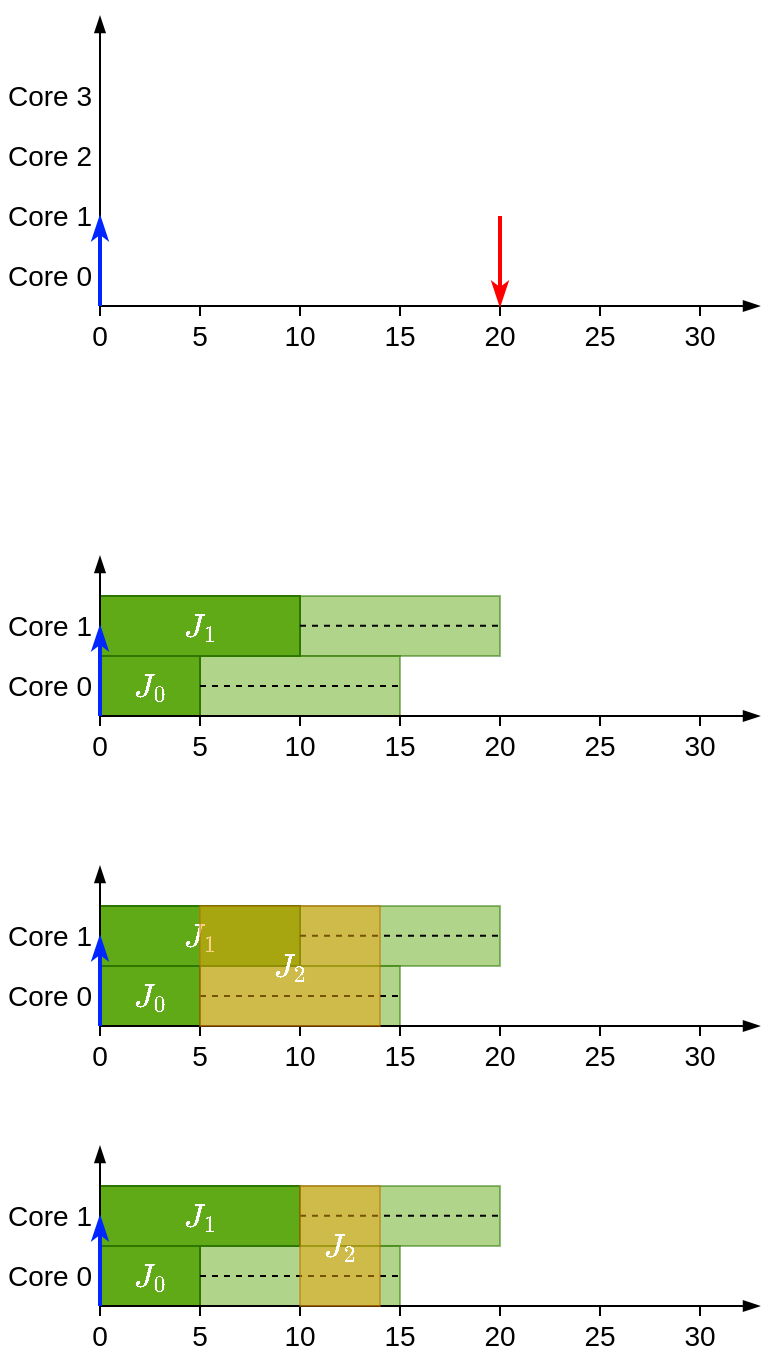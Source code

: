 <mxfile version="13.0.3" type="device" pages="4"><diagram name="Problem" id="HvQjAWec3iEonR1iCHvn"><mxGraphModel dx="981" dy="567" grid="1" gridSize="5" guides="1" tooltips="1" connect="1" arrows="1" fold="1" page="1" pageScale="1" pageWidth="827" pageHeight="1169" math="1" shadow="0"><root><mxCell id="K2GNZMYTTfiZwpj5Ajyr-0"/><mxCell id="K2GNZMYTTfiZwpj5Ajyr-1" parent="K2GNZMYTTfiZwpj5Ajyr-0"/><mxCell id="K2GNZMYTTfiZwpj5Ajyr-2" value="" style="rounded=0;whiteSpace=wrap;html=1;align=center;fillColor=#60a917;strokeColor=#2D7600;fontColor=#ffffff;comic=0;fontSize=14;opacity=50;" vertex="1" parent="K2GNZMYTTfiZwpj5Ajyr-1"><mxGeometry x="155" y="375" width="200" height="30" as="geometry"/></mxCell><mxCell id="K2GNZMYTTfiZwpj5Ajyr-3" value="" style="rounded=0;whiteSpace=wrap;html=1;align=center;fillColor=#60a917;strokeColor=#2D7600;fontColor=#ffffff;comic=0;fontSize=14;gradientColor=none;gradientDirection=east;opacity=50;" vertex="1" parent="K2GNZMYTTfiZwpj5Ajyr-1"><mxGeometry x="180" y="405" width="125" height="30" as="geometry"/></mxCell><mxCell id="K2GNZMYTTfiZwpj5Ajyr-4" value="$$J_{1}$$" style="rounded=0;whiteSpace=wrap;html=1;align=center;fillColor=#60a917;strokeColor=#2D7600;fontColor=#ffffff;comic=0;fontSize=14;" vertex="1" parent="K2GNZMYTTfiZwpj5Ajyr-1"><mxGeometry x="155" y="375" width="100" height="30" as="geometry"/></mxCell><mxCell id="K2GNZMYTTfiZwpj5Ajyr-5" value="" style="endArrow=blockThin;html=1;strokeColor=#000000;endFill=1;exitX=0.5;exitY=0;exitDx=0;exitDy=0;" edge="1" parent="K2GNZMYTTfiZwpj5Ajyr-1"><mxGeometry width="50" height="50" relative="1" as="geometry"><mxPoint x="155" y="235" as="sourcePoint"/><mxPoint x="155" y="85" as="targetPoint"/></mxGeometry></mxCell><mxCell id="K2GNZMYTTfiZwpj5Ajyr-6" value="&lt;div style=&quot;font-size: 14px;&quot;&gt;0&lt;/div&gt;" style="text;html=1;strokeColor=none;fillColor=none;align=center;verticalAlign=middle;whiteSpace=wrap;rounded=0;fontSize=14;" vertex="1" parent="K2GNZMYTTfiZwpj5Ajyr-1"><mxGeometry x="145" y="235" width="20" height="20" as="geometry"/></mxCell><mxCell id="K2GNZMYTTfiZwpj5Ajyr-7" value="5" style="text;html=1;strokeColor=none;fillColor=none;align=center;verticalAlign=middle;whiteSpace=wrap;rounded=0;fontSize=14;" vertex="1" parent="K2GNZMYTTfiZwpj5Ajyr-1"><mxGeometry x="195" y="235" width="20" height="20" as="geometry"/></mxCell><mxCell id="K2GNZMYTTfiZwpj5Ajyr-8" value="10" style="text;html=1;strokeColor=none;fillColor=none;align=center;verticalAlign=middle;whiteSpace=wrap;rounded=0;fontSize=14;" vertex="1" parent="K2GNZMYTTfiZwpj5Ajyr-1"><mxGeometry x="245" y="235" width="20" height="20" as="geometry"/></mxCell><mxCell id="K2GNZMYTTfiZwpj5Ajyr-9" value="15" style="text;html=1;strokeColor=none;fillColor=none;align=center;verticalAlign=middle;whiteSpace=wrap;rounded=0;fontSize=14;" vertex="1" parent="K2GNZMYTTfiZwpj5Ajyr-1"><mxGeometry x="295" y="235" width="20" height="20" as="geometry"/></mxCell><mxCell id="K2GNZMYTTfiZwpj5Ajyr-10" value="20" style="text;html=1;strokeColor=none;fillColor=none;align=center;verticalAlign=middle;whiteSpace=wrap;rounded=0;fontSize=14;" vertex="1" parent="K2GNZMYTTfiZwpj5Ajyr-1"><mxGeometry x="345" y="235" width="20" height="20" as="geometry"/></mxCell><mxCell id="K2GNZMYTTfiZwpj5Ajyr-11" value="Core 0" style="text;html=1;strokeColor=none;fillColor=none;align=center;verticalAlign=middle;whiteSpace=wrap;rounded=0;fontSize=14;fontColor=#000000;" vertex="1" parent="K2GNZMYTTfiZwpj5Ajyr-1"><mxGeometry x="105" y="205" width="50" height="20" as="geometry"/></mxCell><mxCell id="K2GNZMYTTfiZwpj5Ajyr-12" value="Core 1" style="text;html=1;strokeColor=none;fillColor=none;align=center;verticalAlign=middle;whiteSpace=wrap;rounded=0;fontSize=14;fontColor=#000000;" vertex="1" parent="K2GNZMYTTfiZwpj5Ajyr-1"><mxGeometry x="105" y="175" width="50" height="20" as="geometry"/></mxCell><mxCell id="K2GNZMYTTfiZwpj5Ajyr-13" value="" style="endArrow=none;html=1;" edge="1" parent="K2GNZMYTTfiZwpj5Ajyr-1" source="K2GNZMYTTfiZwpj5Ajyr-14"><mxGeometry width="50" height="50" relative="1" as="geometry"><mxPoint x="405" y="260" as="sourcePoint"/><mxPoint x="405" y="230" as="targetPoint"/></mxGeometry></mxCell><mxCell id="K2GNZMYTTfiZwpj5Ajyr-14" value="25" style="text;html=1;strokeColor=none;fillColor=none;align=center;verticalAlign=middle;whiteSpace=wrap;rounded=0;fontSize=14;" vertex="1" parent="K2GNZMYTTfiZwpj5Ajyr-1"><mxGeometry x="395" y="235" width="20" height="20" as="geometry"/></mxCell><mxCell id="K2GNZMYTTfiZwpj5Ajyr-15" value="" style="endArrow=none;html=1;exitX=0.5;exitY=0;exitDx=0;exitDy=0;" edge="1" parent="K2GNZMYTTfiZwpj5Ajyr-1" source="K2GNZMYTTfiZwpj5Ajyr-14"><mxGeometry width="50" height="50" relative="1" as="geometry"><mxPoint x="405" y="260" as="sourcePoint"/><mxPoint x="405" y="230" as="targetPoint"/></mxGeometry></mxCell><mxCell id="K2GNZMYTTfiZwpj5Ajyr-16" value="" style="endArrow=none;html=1;exitX=0.5;exitY=0;exitDx=0;exitDy=0;" edge="1" parent="K2GNZMYTTfiZwpj5Ajyr-1" source="K2GNZMYTTfiZwpj5Ajyr-10"><mxGeometry width="50" height="50" relative="1" as="geometry"><mxPoint x="410" y="240" as="sourcePoint"/><mxPoint x="355" y="230" as="targetPoint"/></mxGeometry></mxCell><mxCell id="K2GNZMYTTfiZwpj5Ajyr-17" value="" style="endArrow=none;html=1;exitX=0.5;exitY=0;exitDx=0;exitDy=0;" edge="1" parent="K2GNZMYTTfiZwpj5Ajyr-1" source="K2GNZMYTTfiZwpj5Ajyr-9"><mxGeometry width="50" height="50" relative="1" as="geometry"><mxPoint x="415" y="245" as="sourcePoint"/><mxPoint x="305" y="230" as="targetPoint"/></mxGeometry></mxCell><mxCell id="K2GNZMYTTfiZwpj5Ajyr-18" value="" style="endArrow=none;html=1;exitX=0.5;exitY=0;exitDx=0;exitDy=0;" edge="1" parent="K2GNZMYTTfiZwpj5Ajyr-1" source="K2GNZMYTTfiZwpj5Ajyr-8"><mxGeometry width="50" height="50" relative="1" as="geometry"><mxPoint x="310" y="240" as="sourcePoint"/><mxPoint x="255" y="230" as="targetPoint"/></mxGeometry></mxCell><mxCell id="K2GNZMYTTfiZwpj5Ajyr-19" value="" style="endArrow=none;html=1;exitX=0.5;exitY=0;exitDx=0;exitDy=0;" edge="1" parent="K2GNZMYTTfiZwpj5Ajyr-1" source="K2GNZMYTTfiZwpj5Ajyr-7"><mxGeometry width="50" height="50" relative="1" as="geometry"><mxPoint x="315" y="245" as="sourcePoint"/><mxPoint x="205" y="230" as="targetPoint"/></mxGeometry></mxCell><mxCell id="K2GNZMYTTfiZwpj5Ajyr-20" value="" style="endArrow=none;html=1;" edge="1" parent="K2GNZMYTTfiZwpj5Ajyr-1" source="K2GNZMYTTfiZwpj5Ajyr-21"><mxGeometry width="50" height="50" relative="1" as="geometry"><mxPoint x="455" y="260" as="sourcePoint"/><mxPoint x="455" y="230" as="targetPoint"/></mxGeometry></mxCell><mxCell id="K2GNZMYTTfiZwpj5Ajyr-21" value="30" style="text;html=1;strokeColor=none;fillColor=none;align=center;verticalAlign=middle;whiteSpace=wrap;rounded=0;fontSize=14;" vertex="1" parent="K2GNZMYTTfiZwpj5Ajyr-1"><mxGeometry x="445" y="235" width="20" height="20" as="geometry"/></mxCell><mxCell id="K2GNZMYTTfiZwpj5Ajyr-22" value="Core 2" style="text;html=1;strokeColor=none;fillColor=none;align=center;verticalAlign=middle;whiteSpace=wrap;rounded=0;fontSize=14;fontColor=#000000;" vertex="1" parent="K2GNZMYTTfiZwpj5Ajyr-1"><mxGeometry x="105" y="145" width="50" height="20" as="geometry"/></mxCell><mxCell id="K2GNZMYTTfiZwpj5Ajyr-23" value="" style="endArrow=blockThin;html=1;endFill=1;" edge="1" parent="K2GNZMYTTfiZwpj5Ajyr-1"><mxGeometry width="50" height="50" relative="1" as="geometry"><mxPoint x="155" y="230" as="sourcePoint"/><mxPoint x="485" y="230" as="targetPoint"/></mxGeometry></mxCell><mxCell id="K2GNZMYTTfiZwpj5Ajyr-24" value="" style="endArrow=classicThin;html=1;strokeColor=#0027FF;fillColor=#0050ef;endFill=1;strokeWidth=2;" edge="1" parent="K2GNZMYTTfiZwpj5Ajyr-1"><mxGeometry width="50" height="50" relative="1" as="geometry"><mxPoint x="155" y="230" as="sourcePoint"/><mxPoint x="155" y="185" as="targetPoint"/></mxGeometry></mxCell><mxCell id="K2GNZMYTTfiZwpj5Ajyr-25" value="Core 3" style="text;html=1;strokeColor=none;fillColor=none;align=center;verticalAlign=middle;whiteSpace=wrap;rounded=0;fontSize=14;fontColor=#000000;" vertex="1" parent="K2GNZMYTTfiZwpj5Ajyr-1"><mxGeometry x="105" y="115" width="50" height="20" as="geometry"/></mxCell><mxCell id="K2GNZMYTTfiZwpj5Ajyr-26" value="" style="endArrow=none;html=1;strokeColor=#FF0000;fillColor=#0050ef;endFill=0;strokeWidth=2;startArrow=classicThin;startFill=1;" edge="1" parent="K2GNZMYTTfiZwpj5Ajyr-1"><mxGeometry width="50" height="50" relative="1" as="geometry"><mxPoint x="355" y="230" as="sourcePoint"/><mxPoint x="355" y="185" as="targetPoint"/></mxGeometry></mxCell><mxCell id="K2GNZMYTTfiZwpj5Ajyr-27" value="$$J_{0}$$" style="rounded=0;whiteSpace=wrap;html=1;align=center;fillColor=#60a917;strokeColor=#2D7600;fontColor=#ffffff;comic=0;fontSize=14;" vertex="1" parent="K2GNZMYTTfiZwpj5Ajyr-1"><mxGeometry x="155" y="405" width="50" height="30" as="geometry"/></mxCell><mxCell id="K2GNZMYTTfiZwpj5Ajyr-28" value="" style="endArrow=blockThin;html=1;strokeColor=#000000;endFill=1;exitX=0.5;exitY=0;exitDx=0;exitDy=0;" edge="1" parent="K2GNZMYTTfiZwpj5Ajyr-1"><mxGeometry width="50" height="50" relative="1" as="geometry"><mxPoint x="155" y="440" as="sourcePoint"/><mxPoint x="155" y="355" as="targetPoint"/></mxGeometry></mxCell><mxCell id="K2GNZMYTTfiZwpj5Ajyr-29" value="&lt;div style=&quot;font-size: 14px;&quot;&gt;0&lt;/div&gt;" style="text;html=1;strokeColor=none;fillColor=none;align=center;verticalAlign=middle;whiteSpace=wrap;rounded=0;fontSize=14;" vertex="1" parent="K2GNZMYTTfiZwpj5Ajyr-1"><mxGeometry x="145" y="440" width="20" height="20" as="geometry"/></mxCell><mxCell id="K2GNZMYTTfiZwpj5Ajyr-30" value="5" style="text;html=1;strokeColor=none;fillColor=none;align=center;verticalAlign=middle;whiteSpace=wrap;rounded=0;fontSize=14;" vertex="1" parent="K2GNZMYTTfiZwpj5Ajyr-1"><mxGeometry x="195" y="440" width="20" height="20" as="geometry"/></mxCell><mxCell id="K2GNZMYTTfiZwpj5Ajyr-31" value="10" style="text;html=1;strokeColor=none;fillColor=none;align=center;verticalAlign=middle;whiteSpace=wrap;rounded=0;fontSize=14;" vertex="1" parent="K2GNZMYTTfiZwpj5Ajyr-1"><mxGeometry x="245" y="440" width="20" height="20" as="geometry"/></mxCell><mxCell id="K2GNZMYTTfiZwpj5Ajyr-32" value="15" style="text;html=1;strokeColor=none;fillColor=none;align=center;verticalAlign=middle;whiteSpace=wrap;rounded=0;fontSize=14;" vertex="1" parent="K2GNZMYTTfiZwpj5Ajyr-1"><mxGeometry x="295" y="440" width="20" height="20" as="geometry"/></mxCell><mxCell id="K2GNZMYTTfiZwpj5Ajyr-33" value="20" style="text;html=1;strokeColor=none;fillColor=none;align=center;verticalAlign=middle;whiteSpace=wrap;rounded=0;fontSize=14;" vertex="1" parent="K2GNZMYTTfiZwpj5Ajyr-1"><mxGeometry x="345" y="440" width="20" height="20" as="geometry"/></mxCell><mxCell id="K2GNZMYTTfiZwpj5Ajyr-34" value="Core 0" style="text;html=1;strokeColor=none;fillColor=none;align=center;verticalAlign=middle;whiteSpace=wrap;rounded=0;fontSize=14;fontColor=#000000;" vertex="1" parent="K2GNZMYTTfiZwpj5Ajyr-1"><mxGeometry x="105" y="410" width="50" height="20" as="geometry"/></mxCell><mxCell id="K2GNZMYTTfiZwpj5Ajyr-35" value="Core 1" style="text;html=1;strokeColor=none;fillColor=none;align=center;verticalAlign=middle;whiteSpace=wrap;rounded=0;fontSize=14;fontColor=#000000;" vertex="1" parent="K2GNZMYTTfiZwpj5Ajyr-1"><mxGeometry x="105" y="380" width="50" height="20" as="geometry"/></mxCell><mxCell id="K2GNZMYTTfiZwpj5Ajyr-36" value="" style="endArrow=none;html=1;" edge="1" parent="K2GNZMYTTfiZwpj5Ajyr-1" source="K2GNZMYTTfiZwpj5Ajyr-37"><mxGeometry width="50" height="50" relative="1" as="geometry"><mxPoint x="405" y="465" as="sourcePoint"/><mxPoint x="405" y="435" as="targetPoint"/></mxGeometry></mxCell><mxCell id="K2GNZMYTTfiZwpj5Ajyr-37" value="25" style="text;html=1;strokeColor=none;fillColor=none;align=center;verticalAlign=middle;whiteSpace=wrap;rounded=0;fontSize=14;" vertex="1" parent="K2GNZMYTTfiZwpj5Ajyr-1"><mxGeometry x="395" y="440" width="20" height="20" as="geometry"/></mxCell><mxCell id="K2GNZMYTTfiZwpj5Ajyr-38" value="" style="endArrow=none;html=1;exitX=0.5;exitY=0;exitDx=0;exitDy=0;" edge="1" parent="K2GNZMYTTfiZwpj5Ajyr-1" source="K2GNZMYTTfiZwpj5Ajyr-37"><mxGeometry width="50" height="50" relative="1" as="geometry"><mxPoint x="405" y="465" as="sourcePoint"/><mxPoint x="405" y="435" as="targetPoint"/></mxGeometry></mxCell><mxCell id="K2GNZMYTTfiZwpj5Ajyr-39" value="" style="endArrow=none;html=1;exitX=0.5;exitY=0;exitDx=0;exitDy=0;" edge="1" parent="K2GNZMYTTfiZwpj5Ajyr-1" source="K2GNZMYTTfiZwpj5Ajyr-33"><mxGeometry width="50" height="50" relative="1" as="geometry"><mxPoint x="410" y="445" as="sourcePoint"/><mxPoint x="355" y="435" as="targetPoint"/></mxGeometry></mxCell><mxCell id="K2GNZMYTTfiZwpj5Ajyr-40" value="" style="endArrow=none;html=1;exitX=0.5;exitY=0;exitDx=0;exitDy=0;" edge="1" parent="K2GNZMYTTfiZwpj5Ajyr-1" source="K2GNZMYTTfiZwpj5Ajyr-32"><mxGeometry width="50" height="50" relative="1" as="geometry"><mxPoint x="415" y="450" as="sourcePoint"/><mxPoint x="305" y="435" as="targetPoint"/></mxGeometry></mxCell><mxCell id="K2GNZMYTTfiZwpj5Ajyr-41" value="" style="endArrow=none;html=1;exitX=0.5;exitY=0;exitDx=0;exitDy=0;" edge="1" parent="K2GNZMYTTfiZwpj5Ajyr-1" source="K2GNZMYTTfiZwpj5Ajyr-31"><mxGeometry width="50" height="50" relative="1" as="geometry"><mxPoint x="310" y="445" as="sourcePoint"/><mxPoint x="255" y="435" as="targetPoint"/></mxGeometry></mxCell><mxCell id="K2GNZMYTTfiZwpj5Ajyr-42" value="" style="endArrow=none;html=1;exitX=0.5;exitY=0;exitDx=0;exitDy=0;" edge="1" parent="K2GNZMYTTfiZwpj5Ajyr-1" source="K2GNZMYTTfiZwpj5Ajyr-30"><mxGeometry width="50" height="50" relative="1" as="geometry"><mxPoint x="315" y="450" as="sourcePoint"/><mxPoint x="205" y="435" as="targetPoint"/></mxGeometry></mxCell><mxCell id="K2GNZMYTTfiZwpj5Ajyr-43" value="" style="endArrow=none;html=1;" edge="1" parent="K2GNZMYTTfiZwpj5Ajyr-1" source="K2GNZMYTTfiZwpj5Ajyr-44"><mxGeometry width="50" height="50" relative="1" as="geometry"><mxPoint x="455" y="465" as="sourcePoint"/><mxPoint x="455" y="435" as="targetPoint"/></mxGeometry></mxCell><mxCell id="K2GNZMYTTfiZwpj5Ajyr-44" value="30" style="text;html=1;strokeColor=none;fillColor=none;align=center;verticalAlign=middle;whiteSpace=wrap;rounded=0;fontSize=14;" vertex="1" parent="K2GNZMYTTfiZwpj5Ajyr-1"><mxGeometry x="445" y="440" width="20" height="20" as="geometry"/></mxCell><mxCell id="K2GNZMYTTfiZwpj5Ajyr-46" value="" style="endArrow=blockThin;html=1;endFill=1;" edge="1" parent="K2GNZMYTTfiZwpj5Ajyr-1"><mxGeometry width="50" height="50" relative="1" as="geometry"><mxPoint x="155" y="435" as="sourcePoint"/><mxPoint x="485" y="435" as="targetPoint"/></mxGeometry></mxCell><mxCell id="K2GNZMYTTfiZwpj5Ajyr-47" value="" style="endArrow=classicThin;html=1;strokeColor=#0027FF;fillColor=#0050ef;endFill=1;strokeWidth=2;" edge="1" parent="K2GNZMYTTfiZwpj5Ajyr-1"><mxGeometry width="50" height="50" relative="1" as="geometry"><mxPoint x="155" y="435" as="sourcePoint"/><mxPoint x="155" y="390" as="targetPoint"/></mxGeometry></mxCell><mxCell id="K2GNZMYTTfiZwpj5Ajyr-49" value="" style="endArrow=none;dashed=1;html=1;exitX=1;exitY=0.5;exitDx=0;exitDy=0;entryX=1;entryY=0.5;entryDx=0;entryDy=0;" edge="1" parent="K2GNZMYTTfiZwpj5Ajyr-1" source="K2GNZMYTTfiZwpj5Ajyr-27" target="K2GNZMYTTfiZwpj5Ajyr-3"><mxGeometry width="50" height="50" relative="1" as="geometry"><mxPoint x="285" y="445" as="sourcePoint"/><mxPoint x="335" y="395" as="targetPoint"/></mxGeometry></mxCell><mxCell id="K2GNZMYTTfiZwpj5Ajyr-50" value="" style="endArrow=none;dashed=1;html=1;exitX=1;exitY=0.5;exitDx=0;exitDy=0;entryX=1;entryY=0.5;entryDx=0;entryDy=0;" edge="1" parent="K2GNZMYTTfiZwpj5Ajyr-1"><mxGeometry width="50" height="50" relative="1" as="geometry"><mxPoint x="255" y="389.86" as="sourcePoint"/><mxPoint x="355" y="389.86" as="targetPoint"/></mxGeometry></mxCell><mxCell id="K2GNZMYTTfiZwpj5Ajyr-171" value="" style="rounded=0;whiteSpace=wrap;html=1;align=center;fillColor=#60a917;strokeColor=#2D7600;fontColor=#ffffff;comic=0;fontSize=14;opacity=50;" vertex="1" parent="K2GNZMYTTfiZwpj5Ajyr-1"><mxGeometry x="155" y="530" width="200" height="30" as="geometry"/></mxCell><mxCell id="K2GNZMYTTfiZwpj5Ajyr-172" value="" style="rounded=0;whiteSpace=wrap;html=1;align=center;fillColor=#60a917;strokeColor=#2D7600;fontColor=#ffffff;comic=0;fontSize=14;gradientColor=none;gradientDirection=east;opacity=50;" vertex="1" parent="K2GNZMYTTfiZwpj5Ajyr-1"><mxGeometry x="180" y="560" width="125" height="30" as="geometry"/></mxCell><mxCell id="K2GNZMYTTfiZwpj5Ajyr-173" value="$$J_{1}$$" style="rounded=0;whiteSpace=wrap;html=1;align=center;fillColor=#60a917;strokeColor=#2D7600;fontColor=#ffffff;comic=0;fontSize=14;" vertex="1" parent="K2GNZMYTTfiZwpj5Ajyr-1"><mxGeometry x="155" y="530" width="100" height="30" as="geometry"/></mxCell><mxCell id="K2GNZMYTTfiZwpj5Ajyr-174" value="$$J_{0}$$" style="rounded=0;whiteSpace=wrap;html=1;align=center;fillColor=#60a917;strokeColor=#2D7600;fontColor=#ffffff;comic=0;fontSize=14;" vertex="1" parent="K2GNZMYTTfiZwpj5Ajyr-1"><mxGeometry x="155" y="560" width="50" height="30" as="geometry"/></mxCell><mxCell id="K2GNZMYTTfiZwpj5Ajyr-175" value="" style="endArrow=blockThin;html=1;strokeColor=#000000;endFill=1;exitX=0.5;exitY=0;exitDx=0;exitDy=0;" edge="1" parent="K2GNZMYTTfiZwpj5Ajyr-1"><mxGeometry width="50" height="50" relative="1" as="geometry"><mxPoint x="155" y="595" as="sourcePoint"/><mxPoint x="155" y="510" as="targetPoint"/></mxGeometry></mxCell><mxCell id="K2GNZMYTTfiZwpj5Ajyr-176" value="&lt;div style=&quot;font-size: 14px;&quot;&gt;0&lt;/div&gt;" style="text;html=1;strokeColor=none;fillColor=none;align=center;verticalAlign=middle;whiteSpace=wrap;rounded=0;fontSize=14;" vertex="1" parent="K2GNZMYTTfiZwpj5Ajyr-1"><mxGeometry x="145" y="595" width="20" height="20" as="geometry"/></mxCell><mxCell id="K2GNZMYTTfiZwpj5Ajyr-177" value="5" style="text;html=1;strokeColor=none;fillColor=none;align=center;verticalAlign=middle;whiteSpace=wrap;rounded=0;fontSize=14;" vertex="1" parent="K2GNZMYTTfiZwpj5Ajyr-1"><mxGeometry x="195" y="595" width="20" height="20" as="geometry"/></mxCell><mxCell id="K2GNZMYTTfiZwpj5Ajyr-178" value="10" style="text;html=1;strokeColor=none;fillColor=none;align=center;verticalAlign=middle;whiteSpace=wrap;rounded=0;fontSize=14;" vertex="1" parent="K2GNZMYTTfiZwpj5Ajyr-1"><mxGeometry x="245" y="595" width="20" height="20" as="geometry"/></mxCell><mxCell id="K2GNZMYTTfiZwpj5Ajyr-179" value="15" style="text;html=1;strokeColor=none;fillColor=none;align=center;verticalAlign=middle;whiteSpace=wrap;rounded=0;fontSize=14;" vertex="1" parent="K2GNZMYTTfiZwpj5Ajyr-1"><mxGeometry x="295" y="595" width="20" height="20" as="geometry"/></mxCell><mxCell id="K2GNZMYTTfiZwpj5Ajyr-180" value="20" style="text;html=1;strokeColor=none;fillColor=none;align=center;verticalAlign=middle;whiteSpace=wrap;rounded=0;fontSize=14;" vertex="1" parent="K2GNZMYTTfiZwpj5Ajyr-1"><mxGeometry x="345" y="595" width="20" height="20" as="geometry"/></mxCell><mxCell id="K2GNZMYTTfiZwpj5Ajyr-181" value="Core 0" style="text;html=1;strokeColor=none;fillColor=none;align=center;verticalAlign=middle;whiteSpace=wrap;rounded=0;fontSize=14;fontColor=#000000;" vertex="1" parent="K2GNZMYTTfiZwpj5Ajyr-1"><mxGeometry x="105" y="565" width="50" height="20" as="geometry"/></mxCell><mxCell id="K2GNZMYTTfiZwpj5Ajyr-182" value="Core 1" style="text;html=1;strokeColor=none;fillColor=none;align=center;verticalAlign=middle;whiteSpace=wrap;rounded=0;fontSize=14;fontColor=#000000;" vertex="1" parent="K2GNZMYTTfiZwpj5Ajyr-1"><mxGeometry x="105" y="535" width="50" height="20" as="geometry"/></mxCell><mxCell id="K2GNZMYTTfiZwpj5Ajyr-183" value="" style="endArrow=none;html=1;" edge="1" parent="K2GNZMYTTfiZwpj5Ajyr-1" source="K2GNZMYTTfiZwpj5Ajyr-184"><mxGeometry width="50" height="50" relative="1" as="geometry"><mxPoint x="405" y="620" as="sourcePoint"/><mxPoint x="405" y="590" as="targetPoint"/></mxGeometry></mxCell><mxCell id="K2GNZMYTTfiZwpj5Ajyr-184" value="25" style="text;html=1;strokeColor=none;fillColor=none;align=center;verticalAlign=middle;whiteSpace=wrap;rounded=0;fontSize=14;" vertex="1" parent="K2GNZMYTTfiZwpj5Ajyr-1"><mxGeometry x="395" y="595" width="20" height="20" as="geometry"/></mxCell><mxCell id="K2GNZMYTTfiZwpj5Ajyr-185" value="" style="endArrow=none;html=1;exitX=0.5;exitY=0;exitDx=0;exitDy=0;" edge="1" parent="K2GNZMYTTfiZwpj5Ajyr-1" source="K2GNZMYTTfiZwpj5Ajyr-184"><mxGeometry width="50" height="50" relative="1" as="geometry"><mxPoint x="405" y="620" as="sourcePoint"/><mxPoint x="405" y="590" as="targetPoint"/></mxGeometry></mxCell><mxCell id="K2GNZMYTTfiZwpj5Ajyr-186" value="" style="endArrow=none;html=1;exitX=0.5;exitY=0;exitDx=0;exitDy=0;" edge="1" parent="K2GNZMYTTfiZwpj5Ajyr-1" source="K2GNZMYTTfiZwpj5Ajyr-180"><mxGeometry width="50" height="50" relative="1" as="geometry"><mxPoint x="410" y="600" as="sourcePoint"/><mxPoint x="355" y="590" as="targetPoint"/></mxGeometry></mxCell><mxCell id="K2GNZMYTTfiZwpj5Ajyr-187" value="" style="endArrow=none;html=1;exitX=0.5;exitY=0;exitDx=0;exitDy=0;" edge="1" parent="K2GNZMYTTfiZwpj5Ajyr-1" source="K2GNZMYTTfiZwpj5Ajyr-179"><mxGeometry width="50" height="50" relative="1" as="geometry"><mxPoint x="415" y="605" as="sourcePoint"/><mxPoint x="305" y="590" as="targetPoint"/></mxGeometry></mxCell><mxCell id="K2GNZMYTTfiZwpj5Ajyr-188" value="" style="endArrow=none;html=1;exitX=0.5;exitY=0;exitDx=0;exitDy=0;" edge="1" parent="K2GNZMYTTfiZwpj5Ajyr-1" source="K2GNZMYTTfiZwpj5Ajyr-178"><mxGeometry width="50" height="50" relative="1" as="geometry"><mxPoint x="310" y="600" as="sourcePoint"/><mxPoint x="255" y="590" as="targetPoint"/></mxGeometry></mxCell><mxCell id="K2GNZMYTTfiZwpj5Ajyr-189" value="" style="endArrow=none;html=1;exitX=0.5;exitY=0;exitDx=0;exitDy=0;" edge="1" parent="K2GNZMYTTfiZwpj5Ajyr-1" source="K2GNZMYTTfiZwpj5Ajyr-177"><mxGeometry width="50" height="50" relative="1" as="geometry"><mxPoint x="315" y="605" as="sourcePoint"/><mxPoint x="205" y="590" as="targetPoint"/></mxGeometry></mxCell><mxCell id="K2GNZMYTTfiZwpj5Ajyr-190" value="" style="endArrow=none;html=1;" edge="1" parent="K2GNZMYTTfiZwpj5Ajyr-1" source="K2GNZMYTTfiZwpj5Ajyr-191"><mxGeometry width="50" height="50" relative="1" as="geometry"><mxPoint x="455" y="620" as="sourcePoint"/><mxPoint x="455" y="590" as="targetPoint"/></mxGeometry></mxCell><mxCell id="K2GNZMYTTfiZwpj5Ajyr-191" value="30" style="text;html=1;strokeColor=none;fillColor=none;align=center;verticalAlign=middle;whiteSpace=wrap;rounded=0;fontSize=14;" vertex="1" parent="K2GNZMYTTfiZwpj5Ajyr-1"><mxGeometry x="445" y="595" width="20" height="20" as="geometry"/></mxCell><mxCell id="K2GNZMYTTfiZwpj5Ajyr-192" value="" style="endArrow=blockThin;html=1;endFill=1;" edge="1" parent="K2GNZMYTTfiZwpj5Ajyr-1"><mxGeometry width="50" height="50" relative="1" as="geometry"><mxPoint x="155" y="590" as="sourcePoint"/><mxPoint x="485" y="590" as="targetPoint"/></mxGeometry></mxCell><mxCell id="K2GNZMYTTfiZwpj5Ajyr-193" value="" style="endArrow=classicThin;html=1;strokeColor=#0027FF;fillColor=#0050ef;endFill=1;strokeWidth=2;" edge="1" parent="K2GNZMYTTfiZwpj5Ajyr-1"><mxGeometry width="50" height="50" relative="1" as="geometry"><mxPoint x="155" y="590" as="sourcePoint"/><mxPoint x="155" y="545" as="targetPoint"/></mxGeometry></mxCell><mxCell id="K2GNZMYTTfiZwpj5Ajyr-194" value="" style="endArrow=none;dashed=1;html=1;exitX=1;exitY=0.5;exitDx=0;exitDy=0;entryX=1;entryY=0.5;entryDx=0;entryDy=0;" edge="1" parent="K2GNZMYTTfiZwpj5Ajyr-1" source="K2GNZMYTTfiZwpj5Ajyr-174" target="K2GNZMYTTfiZwpj5Ajyr-172"><mxGeometry width="50" height="50" relative="1" as="geometry"><mxPoint x="285" y="600" as="sourcePoint"/><mxPoint x="335" y="550" as="targetPoint"/></mxGeometry></mxCell><mxCell id="K2GNZMYTTfiZwpj5Ajyr-195" value="" style="endArrow=none;dashed=1;html=1;exitX=1;exitY=0.5;exitDx=0;exitDy=0;entryX=1;entryY=0.5;entryDx=0;entryDy=0;" edge="1" parent="K2GNZMYTTfiZwpj5Ajyr-1"><mxGeometry width="50" height="50" relative="1" as="geometry"><mxPoint x="255" y="544.86" as="sourcePoint"/><mxPoint x="355" y="544.86" as="targetPoint"/></mxGeometry></mxCell><mxCell id="K2GNZMYTTfiZwpj5Ajyr-79" value="$$J_{2}$$" style="rounded=0;whiteSpace=wrap;html=1;align=center;fillColor=#f0a30a;strokeColor=#BD7000;fontColor=#ffffff;comic=0;fontSize=14;opacity=50;" vertex="1" parent="K2GNZMYTTfiZwpj5Ajyr-1"><mxGeometry x="205" y="530" width="90" height="60" as="geometry"/></mxCell><mxCell id="K2GNZMYTTfiZwpj5Ajyr-196" value="" style="rounded=0;whiteSpace=wrap;html=1;align=center;fillColor=#60a917;strokeColor=#2D7600;fontColor=#ffffff;comic=0;fontSize=14;opacity=50;" vertex="1" parent="K2GNZMYTTfiZwpj5Ajyr-1"><mxGeometry x="155" y="670" width="200" height="30" as="geometry"/></mxCell><mxCell id="K2GNZMYTTfiZwpj5Ajyr-197" value="" style="rounded=0;whiteSpace=wrap;html=1;align=center;fillColor=#60a917;strokeColor=#2D7600;fontColor=#ffffff;comic=0;fontSize=14;gradientColor=none;gradientDirection=east;opacity=50;" vertex="1" parent="K2GNZMYTTfiZwpj5Ajyr-1"><mxGeometry x="180" y="700" width="125" height="30" as="geometry"/></mxCell><mxCell id="K2GNZMYTTfiZwpj5Ajyr-198" value="$$J_{1}$$" style="rounded=0;whiteSpace=wrap;html=1;align=center;fillColor=#60a917;strokeColor=#2D7600;fontColor=#ffffff;comic=0;fontSize=14;" vertex="1" parent="K2GNZMYTTfiZwpj5Ajyr-1"><mxGeometry x="155" y="670" width="100" height="30" as="geometry"/></mxCell><mxCell id="K2GNZMYTTfiZwpj5Ajyr-199" value="$$J_{0}$$" style="rounded=0;whiteSpace=wrap;html=1;align=center;fillColor=#60a917;strokeColor=#2D7600;fontColor=#ffffff;comic=0;fontSize=14;" vertex="1" parent="K2GNZMYTTfiZwpj5Ajyr-1"><mxGeometry x="155" y="700" width="50" height="30" as="geometry"/></mxCell><mxCell id="K2GNZMYTTfiZwpj5Ajyr-200" value="" style="endArrow=blockThin;html=1;strokeColor=#000000;endFill=1;exitX=0.5;exitY=0;exitDx=0;exitDy=0;" edge="1" parent="K2GNZMYTTfiZwpj5Ajyr-1"><mxGeometry width="50" height="50" relative="1" as="geometry"><mxPoint x="155" y="735" as="sourcePoint"/><mxPoint x="155" y="650" as="targetPoint"/></mxGeometry></mxCell><mxCell id="K2GNZMYTTfiZwpj5Ajyr-201" value="&lt;div style=&quot;font-size: 14px;&quot;&gt;0&lt;/div&gt;" style="text;html=1;strokeColor=none;fillColor=none;align=center;verticalAlign=middle;whiteSpace=wrap;rounded=0;fontSize=14;" vertex="1" parent="K2GNZMYTTfiZwpj5Ajyr-1"><mxGeometry x="145" y="735" width="20" height="20" as="geometry"/></mxCell><mxCell id="K2GNZMYTTfiZwpj5Ajyr-202" value="5" style="text;html=1;strokeColor=none;fillColor=none;align=center;verticalAlign=middle;whiteSpace=wrap;rounded=0;fontSize=14;" vertex="1" parent="K2GNZMYTTfiZwpj5Ajyr-1"><mxGeometry x="195" y="735" width="20" height="20" as="geometry"/></mxCell><mxCell id="K2GNZMYTTfiZwpj5Ajyr-203" value="10" style="text;html=1;strokeColor=none;fillColor=none;align=center;verticalAlign=middle;whiteSpace=wrap;rounded=0;fontSize=14;" vertex="1" parent="K2GNZMYTTfiZwpj5Ajyr-1"><mxGeometry x="245" y="735" width="20" height="20" as="geometry"/></mxCell><mxCell id="K2GNZMYTTfiZwpj5Ajyr-204" value="15" style="text;html=1;strokeColor=none;fillColor=none;align=center;verticalAlign=middle;whiteSpace=wrap;rounded=0;fontSize=14;" vertex="1" parent="K2GNZMYTTfiZwpj5Ajyr-1"><mxGeometry x="295" y="735" width="20" height="20" as="geometry"/></mxCell><mxCell id="K2GNZMYTTfiZwpj5Ajyr-205" value="20" style="text;html=1;strokeColor=none;fillColor=none;align=center;verticalAlign=middle;whiteSpace=wrap;rounded=0;fontSize=14;" vertex="1" parent="K2GNZMYTTfiZwpj5Ajyr-1"><mxGeometry x="345" y="735" width="20" height="20" as="geometry"/></mxCell><mxCell id="K2GNZMYTTfiZwpj5Ajyr-206" value="Core 0" style="text;html=1;strokeColor=none;fillColor=none;align=center;verticalAlign=middle;whiteSpace=wrap;rounded=0;fontSize=14;fontColor=#000000;" vertex="1" parent="K2GNZMYTTfiZwpj5Ajyr-1"><mxGeometry x="105" y="705" width="50" height="20" as="geometry"/></mxCell><mxCell id="K2GNZMYTTfiZwpj5Ajyr-207" value="Core 1" style="text;html=1;strokeColor=none;fillColor=none;align=center;verticalAlign=middle;whiteSpace=wrap;rounded=0;fontSize=14;fontColor=#000000;" vertex="1" parent="K2GNZMYTTfiZwpj5Ajyr-1"><mxGeometry x="105" y="675" width="50" height="20" as="geometry"/></mxCell><mxCell id="K2GNZMYTTfiZwpj5Ajyr-208" value="" style="endArrow=none;html=1;" edge="1" parent="K2GNZMYTTfiZwpj5Ajyr-1" source="K2GNZMYTTfiZwpj5Ajyr-209"><mxGeometry width="50" height="50" relative="1" as="geometry"><mxPoint x="405" y="760" as="sourcePoint"/><mxPoint x="405" y="730" as="targetPoint"/></mxGeometry></mxCell><mxCell id="K2GNZMYTTfiZwpj5Ajyr-209" value="25" style="text;html=1;strokeColor=none;fillColor=none;align=center;verticalAlign=middle;whiteSpace=wrap;rounded=0;fontSize=14;" vertex="1" parent="K2GNZMYTTfiZwpj5Ajyr-1"><mxGeometry x="395" y="735" width="20" height="20" as="geometry"/></mxCell><mxCell id="K2GNZMYTTfiZwpj5Ajyr-210" value="" style="endArrow=none;html=1;exitX=0.5;exitY=0;exitDx=0;exitDy=0;" edge="1" parent="K2GNZMYTTfiZwpj5Ajyr-1" source="K2GNZMYTTfiZwpj5Ajyr-209"><mxGeometry width="50" height="50" relative="1" as="geometry"><mxPoint x="405" y="760" as="sourcePoint"/><mxPoint x="405" y="730" as="targetPoint"/></mxGeometry></mxCell><mxCell id="K2GNZMYTTfiZwpj5Ajyr-211" value="" style="endArrow=none;html=1;exitX=0.5;exitY=0;exitDx=0;exitDy=0;" edge="1" parent="K2GNZMYTTfiZwpj5Ajyr-1" source="K2GNZMYTTfiZwpj5Ajyr-205"><mxGeometry width="50" height="50" relative="1" as="geometry"><mxPoint x="410" y="740" as="sourcePoint"/><mxPoint x="355" y="730" as="targetPoint"/></mxGeometry></mxCell><mxCell id="K2GNZMYTTfiZwpj5Ajyr-212" value="" style="endArrow=none;html=1;exitX=0.5;exitY=0;exitDx=0;exitDy=0;" edge="1" parent="K2GNZMYTTfiZwpj5Ajyr-1" source="K2GNZMYTTfiZwpj5Ajyr-204"><mxGeometry width="50" height="50" relative="1" as="geometry"><mxPoint x="415" y="745" as="sourcePoint"/><mxPoint x="305" y="730" as="targetPoint"/></mxGeometry></mxCell><mxCell id="K2GNZMYTTfiZwpj5Ajyr-213" value="" style="endArrow=none;html=1;exitX=0.5;exitY=0;exitDx=0;exitDy=0;" edge="1" parent="K2GNZMYTTfiZwpj5Ajyr-1" source="K2GNZMYTTfiZwpj5Ajyr-203"><mxGeometry width="50" height="50" relative="1" as="geometry"><mxPoint x="310" y="740" as="sourcePoint"/><mxPoint x="255" y="730" as="targetPoint"/></mxGeometry></mxCell><mxCell id="K2GNZMYTTfiZwpj5Ajyr-214" value="" style="endArrow=none;html=1;exitX=0.5;exitY=0;exitDx=0;exitDy=0;" edge="1" parent="K2GNZMYTTfiZwpj5Ajyr-1" source="K2GNZMYTTfiZwpj5Ajyr-202"><mxGeometry width="50" height="50" relative="1" as="geometry"><mxPoint x="315" y="745" as="sourcePoint"/><mxPoint x="205" y="730" as="targetPoint"/></mxGeometry></mxCell><mxCell id="K2GNZMYTTfiZwpj5Ajyr-215" value="" style="endArrow=none;html=1;" edge="1" parent="K2GNZMYTTfiZwpj5Ajyr-1" source="K2GNZMYTTfiZwpj5Ajyr-216"><mxGeometry width="50" height="50" relative="1" as="geometry"><mxPoint x="455" y="760" as="sourcePoint"/><mxPoint x="455" y="730" as="targetPoint"/></mxGeometry></mxCell><mxCell id="K2GNZMYTTfiZwpj5Ajyr-216" value="30" style="text;html=1;strokeColor=none;fillColor=none;align=center;verticalAlign=middle;whiteSpace=wrap;rounded=0;fontSize=14;" vertex="1" parent="K2GNZMYTTfiZwpj5Ajyr-1"><mxGeometry x="445" y="735" width="20" height="20" as="geometry"/></mxCell><mxCell id="K2GNZMYTTfiZwpj5Ajyr-217" value="" style="endArrow=blockThin;html=1;endFill=1;" edge="1" parent="K2GNZMYTTfiZwpj5Ajyr-1"><mxGeometry width="50" height="50" relative="1" as="geometry"><mxPoint x="155" y="730" as="sourcePoint"/><mxPoint x="485" y="730" as="targetPoint"/></mxGeometry></mxCell><mxCell id="K2GNZMYTTfiZwpj5Ajyr-218" value="" style="endArrow=classicThin;html=1;strokeColor=#0027FF;fillColor=#0050ef;endFill=1;strokeWidth=2;" edge="1" parent="K2GNZMYTTfiZwpj5Ajyr-1"><mxGeometry width="50" height="50" relative="1" as="geometry"><mxPoint x="155" y="730" as="sourcePoint"/><mxPoint x="155" y="685" as="targetPoint"/></mxGeometry></mxCell><mxCell id="K2GNZMYTTfiZwpj5Ajyr-219" value="" style="endArrow=none;dashed=1;html=1;exitX=1;exitY=0.5;exitDx=0;exitDy=0;entryX=1;entryY=0.5;entryDx=0;entryDy=0;" edge="1" parent="K2GNZMYTTfiZwpj5Ajyr-1" source="K2GNZMYTTfiZwpj5Ajyr-199" target="K2GNZMYTTfiZwpj5Ajyr-197"><mxGeometry width="50" height="50" relative="1" as="geometry"><mxPoint x="285" y="740" as="sourcePoint"/><mxPoint x="335" y="690" as="targetPoint"/></mxGeometry></mxCell><mxCell id="K2GNZMYTTfiZwpj5Ajyr-220" value="" style="endArrow=none;dashed=1;html=1;exitX=1;exitY=0.5;exitDx=0;exitDy=0;entryX=1;entryY=0.5;entryDx=0;entryDy=0;" edge="1" parent="K2GNZMYTTfiZwpj5Ajyr-1"><mxGeometry width="50" height="50" relative="1" as="geometry"><mxPoint x="255" y="684.86" as="sourcePoint"/><mxPoint x="355" y="684.86" as="targetPoint"/></mxGeometry></mxCell><mxCell id="K2GNZMYTTfiZwpj5Ajyr-221" value="$$J_{2}$$" style="rounded=0;whiteSpace=wrap;html=1;align=center;fillColor=#f0a30a;strokeColor=#BD7000;fontColor=#ffffff;comic=0;fontSize=14;opacity=50;" vertex="1" parent="K2GNZMYTTfiZwpj5Ajyr-1"><mxGeometry x="255" y="670" width="40" height="60" as="geometry"/></mxCell></root></mxGraphModel></diagram><diagram id="xW1HjvJvRXogK2bOHWA1" name="Single"><mxGraphModel dx="1422" dy="822" grid="1" gridSize="5" guides="1" tooltips="1" connect="1" arrows="1" fold="1" page="1" pageScale="1" pageWidth="827" pageHeight="1169" math="1" shadow="0"><root><mxCell id="0"/><mxCell id="1" parent="0"/><mxCell id="M6_s13zIlXpmCrbH2RpV-3" value="" style="rounded=0;whiteSpace=wrap;html=1;align=center;fillColor=#60a917;strokeColor=#2D7600;fontColor=#ffffff;comic=0;fontSize=14;opacity=50;" parent="1" vertex="1"><mxGeometry x="255" y="315" width="200" height="90" as="geometry"/></mxCell><mxCell id="M6_s13zIlXpmCrbH2RpV-1" value="" style="rounded=0;whiteSpace=wrap;html=1;align=center;fillColor=#60a917;strokeColor=#2D7600;fontColor=#ffffff;comic=0;fontSize=14;gradientColor=none;gradientDirection=east;opacity=50;" parent="1" vertex="1"><mxGeometry x="280" y="405" width="125" height="30" as="geometry"/></mxCell><mxCell id="Q5BfaRy3jOVOdoU4Ksvk-3" value="$$J_{1}$$" style="rounded=0;whiteSpace=wrap;html=1;align=center;fillColor=#60a917;strokeColor=#2D7600;fontColor=#ffffff;comic=0;fontSize=14;" parent="1" vertex="1"><mxGeometry x="155" y="315" width="200" height="90" as="geometry"/></mxCell><mxCell id="B_7cFhlk1o7kLwpK3vWX-2" value="" style="endArrow=blockThin;html=1;strokeColor=#000000;endFill=1;exitX=0.5;exitY=0;exitDx=0;exitDy=0;" parent="1" edge="1"><mxGeometry width="50" height="50" relative="1" as="geometry"><mxPoint x="155" y="235" as="sourcePoint"/><mxPoint x="155" y="85" as="targetPoint"/></mxGeometry></mxCell><mxCell id="B_7cFhlk1o7kLwpK3vWX-3" value="&lt;div style=&quot;font-size: 14px;&quot;&gt;0&lt;/div&gt;" style="text;html=1;strokeColor=none;fillColor=none;align=center;verticalAlign=middle;whiteSpace=wrap;rounded=0;fontSize=14;" parent="1" vertex="1"><mxGeometry x="145" y="235" width="20" height="20" as="geometry"/></mxCell><mxCell id="B_7cFhlk1o7kLwpK3vWX-4" value="5" style="text;html=1;strokeColor=none;fillColor=none;align=center;verticalAlign=middle;whiteSpace=wrap;rounded=0;fontSize=14;" parent="1" vertex="1"><mxGeometry x="195" y="235" width="20" height="20" as="geometry"/></mxCell><mxCell id="B_7cFhlk1o7kLwpK3vWX-5" value="10" style="text;html=1;strokeColor=none;fillColor=none;align=center;verticalAlign=middle;whiteSpace=wrap;rounded=0;fontSize=14;" parent="1" vertex="1"><mxGeometry x="245" y="235" width="20" height="20" as="geometry"/></mxCell><mxCell id="B_7cFhlk1o7kLwpK3vWX-6" value="15" style="text;html=1;strokeColor=none;fillColor=none;align=center;verticalAlign=middle;whiteSpace=wrap;rounded=0;fontSize=14;" parent="1" vertex="1"><mxGeometry x="295" y="235" width="20" height="20" as="geometry"/></mxCell><mxCell id="B_7cFhlk1o7kLwpK3vWX-7" value="20" style="text;html=1;strokeColor=none;fillColor=none;align=center;verticalAlign=middle;whiteSpace=wrap;rounded=0;fontSize=14;" parent="1" vertex="1"><mxGeometry x="345" y="235" width="20" height="20" as="geometry"/></mxCell><mxCell id="B_7cFhlk1o7kLwpK3vWX-8" value="Core 0" style="text;html=1;strokeColor=none;fillColor=none;align=center;verticalAlign=middle;whiteSpace=wrap;rounded=0;fontSize=14;fontColor=#000000;" parent="1" vertex="1"><mxGeometry x="105" y="205" width="50" height="20" as="geometry"/></mxCell><mxCell id="B_7cFhlk1o7kLwpK3vWX-9" value="Core 1" style="text;html=1;strokeColor=none;fillColor=none;align=center;verticalAlign=middle;whiteSpace=wrap;rounded=0;fontSize=14;fontColor=#000000;" parent="1" vertex="1"><mxGeometry x="105" y="175" width="50" height="20" as="geometry"/></mxCell><mxCell id="B_7cFhlk1o7kLwpK3vWX-10" value="" style="endArrow=none;html=1;" parent="1" source="B_7cFhlk1o7kLwpK3vWX-11" edge="1"><mxGeometry width="50" height="50" relative="1" as="geometry"><mxPoint x="405" y="260" as="sourcePoint"/><mxPoint x="405" y="230" as="targetPoint"/></mxGeometry></mxCell><mxCell id="B_7cFhlk1o7kLwpK3vWX-11" value="25" style="text;html=1;strokeColor=none;fillColor=none;align=center;verticalAlign=middle;whiteSpace=wrap;rounded=0;fontSize=14;" parent="1" vertex="1"><mxGeometry x="395" y="235" width="20" height="20" as="geometry"/></mxCell><mxCell id="B_7cFhlk1o7kLwpK3vWX-12" value="" style="endArrow=none;html=1;exitX=0.5;exitY=0;exitDx=0;exitDy=0;" parent="1" source="B_7cFhlk1o7kLwpK3vWX-11" edge="1"><mxGeometry width="50" height="50" relative="1" as="geometry"><mxPoint x="405" y="260" as="sourcePoint"/><mxPoint x="405" y="230" as="targetPoint"/></mxGeometry></mxCell><mxCell id="B_7cFhlk1o7kLwpK3vWX-13" value="" style="endArrow=none;html=1;exitX=0.5;exitY=0;exitDx=0;exitDy=0;" parent="1" source="B_7cFhlk1o7kLwpK3vWX-7" edge="1"><mxGeometry width="50" height="50" relative="1" as="geometry"><mxPoint x="410" y="240" as="sourcePoint"/><mxPoint x="355" y="230" as="targetPoint"/></mxGeometry></mxCell><mxCell id="B_7cFhlk1o7kLwpK3vWX-14" value="" style="endArrow=none;html=1;exitX=0.5;exitY=0;exitDx=0;exitDy=0;" parent="1" source="B_7cFhlk1o7kLwpK3vWX-6" edge="1"><mxGeometry width="50" height="50" relative="1" as="geometry"><mxPoint x="415" y="245" as="sourcePoint"/><mxPoint x="305" y="230" as="targetPoint"/></mxGeometry></mxCell><mxCell id="B_7cFhlk1o7kLwpK3vWX-15" value="" style="endArrow=none;html=1;exitX=0.5;exitY=0;exitDx=0;exitDy=0;" parent="1" source="B_7cFhlk1o7kLwpK3vWX-5" edge="1"><mxGeometry width="50" height="50" relative="1" as="geometry"><mxPoint x="310" y="240" as="sourcePoint"/><mxPoint x="255" y="230" as="targetPoint"/></mxGeometry></mxCell><mxCell id="B_7cFhlk1o7kLwpK3vWX-16" value="" style="endArrow=none;html=1;exitX=0.5;exitY=0;exitDx=0;exitDy=0;" parent="1" source="B_7cFhlk1o7kLwpK3vWX-4" edge="1"><mxGeometry width="50" height="50" relative="1" as="geometry"><mxPoint x="315" y="245" as="sourcePoint"/><mxPoint x="205" y="230" as="targetPoint"/></mxGeometry></mxCell><mxCell id="B_7cFhlk1o7kLwpK3vWX-17" value="" style="endArrow=none;html=1;" parent="1" source="B_7cFhlk1o7kLwpK3vWX-18" edge="1"><mxGeometry width="50" height="50" relative="1" as="geometry"><mxPoint x="455" y="260" as="sourcePoint"/><mxPoint x="455" y="230" as="targetPoint"/></mxGeometry></mxCell><mxCell id="B_7cFhlk1o7kLwpK3vWX-18" value="30" style="text;html=1;strokeColor=none;fillColor=none;align=center;verticalAlign=middle;whiteSpace=wrap;rounded=0;fontSize=14;" parent="1" vertex="1"><mxGeometry x="445" y="235" width="20" height="20" as="geometry"/></mxCell><mxCell id="B_7cFhlk1o7kLwpK3vWX-19" value="Core 2" style="text;html=1;strokeColor=none;fillColor=none;align=center;verticalAlign=middle;whiteSpace=wrap;rounded=0;fontSize=14;fontColor=#000000;" parent="1" vertex="1"><mxGeometry x="105" y="145" width="50" height="20" as="geometry"/></mxCell><mxCell id="B_7cFhlk1o7kLwpK3vWX-21" value="" style="endArrow=blockThin;html=1;endFill=1;" parent="1" edge="1"><mxGeometry width="50" height="50" relative="1" as="geometry"><mxPoint x="155" y="230" as="sourcePoint"/><mxPoint x="485" y="230" as="targetPoint"/></mxGeometry></mxCell><mxCell id="B_7cFhlk1o7kLwpK3vWX-22" value="" style="endArrow=classicThin;html=1;strokeColor=#0027FF;fillColor=#0050ef;endFill=1;strokeWidth=2;" parent="1" edge="1"><mxGeometry width="50" height="50" relative="1" as="geometry"><mxPoint x="155" y="230" as="sourcePoint"/><mxPoint x="155" y="185" as="targetPoint"/></mxGeometry></mxCell><mxCell id="B_7cFhlk1o7kLwpK3vWX-24" value="Core 3" style="text;html=1;strokeColor=none;fillColor=none;align=center;verticalAlign=middle;whiteSpace=wrap;rounded=0;fontSize=14;fontColor=#000000;" parent="1" vertex="1"><mxGeometry x="105" y="115" width="50" height="20" as="geometry"/></mxCell><mxCell id="B_7cFhlk1o7kLwpK3vWX-55" value="" style="endArrow=none;html=1;strokeColor=#FF0000;fillColor=#0050ef;endFill=0;strokeWidth=2;startArrow=classicThin;startFill=1;" parent="1" edge="1"><mxGeometry width="50" height="50" relative="1" as="geometry"><mxPoint x="355" y="230" as="sourcePoint"/><mxPoint x="355" y="185" as="targetPoint"/></mxGeometry></mxCell><mxCell id="5cETcJ-kOaWojyXizkdR-1" value="$$J_{0}$$" style="rounded=0;whiteSpace=wrap;html=1;align=center;fillColor=#60a917;strokeColor=#2D7600;fontColor=#ffffff;comic=0;fontSize=14;" parent="1" vertex="1"><mxGeometry x="155" y="405" width="150" height="30" as="geometry"/></mxCell><mxCell id="5cETcJ-kOaWojyXizkdR-4" value="" style="endArrow=blockThin;html=1;strokeColor=#000000;endFill=1;exitX=0.5;exitY=0;exitDx=0;exitDy=0;" parent="1" edge="1"><mxGeometry width="50" height="50" relative="1" as="geometry"><mxPoint x="155" y="440" as="sourcePoint"/><mxPoint x="155" y="290" as="targetPoint"/></mxGeometry></mxCell><mxCell id="5cETcJ-kOaWojyXizkdR-5" value="&lt;div style=&quot;font-size: 14px;&quot;&gt;0&lt;/div&gt;" style="text;html=1;strokeColor=none;fillColor=none;align=center;verticalAlign=middle;whiteSpace=wrap;rounded=0;fontSize=14;" parent="1" vertex="1"><mxGeometry x="145" y="440" width="20" height="20" as="geometry"/></mxCell><mxCell id="5cETcJ-kOaWojyXizkdR-6" value="5" style="text;html=1;strokeColor=none;fillColor=none;align=center;verticalAlign=middle;whiteSpace=wrap;rounded=0;fontSize=14;" parent="1" vertex="1"><mxGeometry x="195" y="440" width="20" height="20" as="geometry"/></mxCell><mxCell id="5cETcJ-kOaWojyXizkdR-7" value="10" style="text;html=1;strokeColor=none;fillColor=none;align=center;verticalAlign=middle;whiteSpace=wrap;rounded=0;fontSize=14;" parent="1" vertex="1"><mxGeometry x="245" y="440" width="20" height="20" as="geometry"/></mxCell><mxCell id="5cETcJ-kOaWojyXizkdR-8" value="15" style="text;html=1;strokeColor=none;fillColor=none;align=center;verticalAlign=middle;whiteSpace=wrap;rounded=0;fontSize=14;" parent="1" vertex="1"><mxGeometry x="295" y="440" width="20" height="20" as="geometry"/></mxCell><mxCell id="5cETcJ-kOaWojyXizkdR-9" value="20" style="text;html=1;strokeColor=none;fillColor=none;align=center;verticalAlign=middle;whiteSpace=wrap;rounded=0;fontSize=14;" parent="1" vertex="1"><mxGeometry x="345" y="440" width="20" height="20" as="geometry"/></mxCell><mxCell id="5cETcJ-kOaWojyXizkdR-10" value="Core 0" style="text;html=1;strokeColor=none;fillColor=none;align=center;verticalAlign=middle;whiteSpace=wrap;rounded=0;fontSize=14;fontColor=#000000;" parent="1" vertex="1"><mxGeometry x="105" y="410" width="50" height="20" as="geometry"/></mxCell><mxCell id="5cETcJ-kOaWojyXizkdR-11" value="Core 1" style="text;html=1;strokeColor=none;fillColor=none;align=center;verticalAlign=middle;whiteSpace=wrap;rounded=0;fontSize=14;fontColor=#000000;" parent="1" vertex="1"><mxGeometry x="105" y="380" width="50" height="20" as="geometry"/></mxCell><mxCell id="5cETcJ-kOaWojyXizkdR-12" value="" style="endArrow=none;html=1;" parent="1" source="5cETcJ-kOaWojyXizkdR-13" edge="1"><mxGeometry width="50" height="50" relative="1" as="geometry"><mxPoint x="405" y="465" as="sourcePoint"/><mxPoint x="405" y="435" as="targetPoint"/></mxGeometry></mxCell><mxCell id="5cETcJ-kOaWojyXizkdR-13" value="25" style="text;html=1;strokeColor=none;fillColor=none;align=center;verticalAlign=middle;whiteSpace=wrap;rounded=0;fontSize=14;" parent="1" vertex="1"><mxGeometry x="395" y="440" width="20" height="20" as="geometry"/></mxCell><mxCell id="5cETcJ-kOaWojyXizkdR-14" value="" style="endArrow=none;html=1;exitX=0.5;exitY=0;exitDx=0;exitDy=0;" parent="1" source="5cETcJ-kOaWojyXizkdR-13" edge="1"><mxGeometry width="50" height="50" relative="1" as="geometry"><mxPoint x="405" y="465" as="sourcePoint"/><mxPoint x="405" y="435" as="targetPoint"/></mxGeometry></mxCell><mxCell id="5cETcJ-kOaWojyXizkdR-15" value="" style="endArrow=none;html=1;exitX=0.5;exitY=0;exitDx=0;exitDy=0;" parent="1" source="5cETcJ-kOaWojyXizkdR-9" edge="1"><mxGeometry width="50" height="50" relative="1" as="geometry"><mxPoint x="410" y="445" as="sourcePoint"/><mxPoint x="355" y="435" as="targetPoint"/></mxGeometry></mxCell><mxCell id="5cETcJ-kOaWojyXizkdR-16" value="" style="endArrow=none;html=1;exitX=0.5;exitY=0;exitDx=0;exitDy=0;" parent="1" source="5cETcJ-kOaWojyXizkdR-8" edge="1"><mxGeometry width="50" height="50" relative="1" as="geometry"><mxPoint x="415" y="450" as="sourcePoint"/><mxPoint x="305" y="435" as="targetPoint"/></mxGeometry></mxCell><mxCell id="5cETcJ-kOaWojyXizkdR-17" value="" style="endArrow=none;html=1;exitX=0.5;exitY=0;exitDx=0;exitDy=0;" parent="1" source="5cETcJ-kOaWojyXizkdR-7" edge="1"><mxGeometry width="50" height="50" relative="1" as="geometry"><mxPoint x="310" y="445" as="sourcePoint"/><mxPoint x="255" y="435" as="targetPoint"/></mxGeometry></mxCell><mxCell id="5cETcJ-kOaWojyXizkdR-18" value="" style="endArrow=none;html=1;exitX=0.5;exitY=0;exitDx=0;exitDy=0;" parent="1" source="5cETcJ-kOaWojyXizkdR-6" edge="1"><mxGeometry width="50" height="50" relative="1" as="geometry"><mxPoint x="315" y="450" as="sourcePoint"/><mxPoint x="205" y="435" as="targetPoint"/></mxGeometry></mxCell><mxCell id="5cETcJ-kOaWojyXizkdR-19" value="" style="endArrow=none;html=1;" parent="1" source="5cETcJ-kOaWojyXizkdR-20" edge="1"><mxGeometry width="50" height="50" relative="1" as="geometry"><mxPoint x="455" y="465" as="sourcePoint"/><mxPoint x="455" y="435" as="targetPoint"/></mxGeometry></mxCell><mxCell id="5cETcJ-kOaWojyXizkdR-20" value="30" style="text;html=1;strokeColor=none;fillColor=none;align=center;verticalAlign=middle;whiteSpace=wrap;rounded=0;fontSize=14;" parent="1" vertex="1"><mxGeometry x="445" y="440" width="20" height="20" as="geometry"/></mxCell><mxCell id="5cETcJ-kOaWojyXizkdR-21" value="Core 2" style="text;html=1;strokeColor=none;fillColor=none;align=center;verticalAlign=middle;whiteSpace=wrap;rounded=0;fontSize=14;fontColor=#000000;" parent="1" vertex="1"><mxGeometry x="105" y="350" width="50" height="20" as="geometry"/></mxCell><mxCell id="5cETcJ-kOaWojyXizkdR-22" value="" style="endArrow=blockThin;html=1;endFill=1;" parent="1" edge="1"><mxGeometry width="50" height="50" relative="1" as="geometry"><mxPoint x="155" y="435" as="sourcePoint"/><mxPoint x="485" y="435" as="targetPoint"/></mxGeometry></mxCell><mxCell id="5cETcJ-kOaWojyXizkdR-23" value="" style="endArrow=classicThin;html=1;strokeColor=#0027FF;fillColor=#0050ef;endFill=1;strokeWidth=2;" parent="1" edge="1"><mxGeometry width="50" height="50" relative="1" as="geometry"><mxPoint x="155" y="435" as="sourcePoint"/><mxPoint x="155" y="390" as="targetPoint"/></mxGeometry></mxCell><mxCell id="5cETcJ-kOaWojyXizkdR-24" value="Core 3" style="text;html=1;strokeColor=none;fillColor=none;align=center;verticalAlign=middle;whiteSpace=wrap;rounded=0;fontSize=14;fontColor=#000000;" parent="1" vertex="1"><mxGeometry x="105" y="320" width="50" height="20" as="geometry"/></mxCell><mxCell id="M6_s13zIlXpmCrbH2RpV-2" value="" style="endArrow=none;dashed=1;html=1;exitX=1;exitY=0.5;exitDx=0;exitDy=0;entryX=1;entryY=0.5;entryDx=0;entryDy=0;" parent="1" source="5cETcJ-kOaWojyXizkdR-1" target="M6_s13zIlXpmCrbH2RpV-1" edge="1"><mxGeometry width="50" height="50" relative="1" as="geometry"><mxPoint x="285" y="445" as="sourcePoint"/><mxPoint x="335" y="395" as="targetPoint"/></mxGeometry></mxCell><mxCell id="M6_s13zIlXpmCrbH2RpV-4" value="" style="endArrow=none;dashed=1;html=1;exitX=1;exitY=0.5;exitDx=0;exitDy=0;entryX=1;entryY=0.5;entryDx=0;entryDy=0;" parent="1" edge="1"><mxGeometry width="50" height="50" relative="1" as="geometry"><mxPoint x="355" y="359.86" as="sourcePoint"/><mxPoint x="455" y="359.86" as="targetPoint"/></mxGeometry></mxCell><mxCell id="2N9ZOti_Vkq-6H1AFNhJ-1" value="" style="rounded=0;whiteSpace=wrap;html=1;align=center;fillColor=#60a917;strokeColor=#2D7600;fontColor=#ffffff;comic=0;fontSize=14;opacity=50;" parent="1" vertex="1"><mxGeometry x="255" y="495" width="200" height="90" as="geometry"/></mxCell><mxCell id="2N9ZOti_Vkq-6H1AFNhJ-2" value="" style="rounded=0;whiteSpace=wrap;html=1;align=center;fillColor=#60a917;strokeColor=#2D7600;fontColor=#ffffff;comic=0;fontSize=14;gradientColor=none;gradientDirection=east;opacity=50;" parent="1" vertex="1"><mxGeometry x="280" y="585" width="125" height="30" as="geometry"/></mxCell><mxCell id="2N9ZOti_Vkq-6H1AFNhJ-3" value="$$J_{1}$$" style="rounded=0;whiteSpace=wrap;html=1;align=center;fillColor=#60a917;strokeColor=#2D7600;fontColor=#ffffff;comic=0;fontSize=14;" parent="1" vertex="1"><mxGeometry x="155" y="495" width="200" height="90" as="geometry"/></mxCell><mxCell id="2N9ZOti_Vkq-6H1AFNhJ-4" value="$$J_{0}$$" style="rounded=0;whiteSpace=wrap;html=1;align=center;fillColor=#60a917;strokeColor=#2D7600;fontColor=#ffffff;comic=0;fontSize=14;" parent="1" vertex="1"><mxGeometry x="155" y="585" width="150" height="30" as="geometry"/></mxCell><mxCell id="2N9ZOti_Vkq-6H1AFNhJ-5" value="" style="endArrow=blockThin;html=1;strokeColor=#000000;endFill=1;exitX=0.5;exitY=0;exitDx=0;exitDy=0;" parent="1" edge="1"><mxGeometry width="50" height="50" relative="1" as="geometry"><mxPoint x="155" y="620" as="sourcePoint"/><mxPoint x="155" y="470" as="targetPoint"/></mxGeometry></mxCell><mxCell id="2N9ZOti_Vkq-6H1AFNhJ-6" value="&lt;div style=&quot;font-size: 14px;&quot;&gt;0&lt;/div&gt;" style="text;html=1;strokeColor=none;fillColor=none;align=center;verticalAlign=middle;whiteSpace=wrap;rounded=0;fontSize=14;" parent="1" vertex="1"><mxGeometry x="145" y="620" width="20" height="20" as="geometry"/></mxCell><mxCell id="2N9ZOti_Vkq-6H1AFNhJ-7" value="5" style="text;html=1;strokeColor=none;fillColor=none;align=center;verticalAlign=middle;whiteSpace=wrap;rounded=0;fontSize=14;" parent="1" vertex="1"><mxGeometry x="195" y="620" width="20" height="20" as="geometry"/></mxCell><mxCell id="2N9ZOti_Vkq-6H1AFNhJ-8" value="10" style="text;html=1;strokeColor=none;fillColor=none;align=center;verticalAlign=middle;whiteSpace=wrap;rounded=0;fontSize=14;" parent="1" vertex="1"><mxGeometry x="245" y="620" width="20" height="20" as="geometry"/></mxCell><mxCell id="2N9ZOti_Vkq-6H1AFNhJ-9" value="15" style="text;html=1;strokeColor=none;fillColor=none;align=center;verticalAlign=middle;whiteSpace=wrap;rounded=0;fontSize=14;" parent="1" vertex="1"><mxGeometry x="295" y="620" width="20" height="20" as="geometry"/></mxCell><mxCell id="2N9ZOti_Vkq-6H1AFNhJ-10" value="20" style="text;html=1;strokeColor=none;fillColor=none;align=center;verticalAlign=middle;whiteSpace=wrap;rounded=0;fontSize=14;" parent="1" vertex="1"><mxGeometry x="345" y="620" width="20" height="20" as="geometry"/></mxCell><mxCell id="2N9ZOti_Vkq-6H1AFNhJ-11" value="Core 0" style="text;html=1;strokeColor=none;fillColor=none;align=center;verticalAlign=middle;whiteSpace=wrap;rounded=0;fontSize=14;fontColor=#000000;" parent="1" vertex="1"><mxGeometry x="105" y="590" width="50" height="20" as="geometry"/></mxCell><mxCell id="2N9ZOti_Vkq-6H1AFNhJ-12" value="Core 1" style="text;html=1;strokeColor=none;fillColor=none;align=center;verticalAlign=middle;whiteSpace=wrap;rounded=0;fontSize=14;fontColor=#000000;" parent="1" vertex="1"><mxGeometry x="105" y="560" width="50" height="20" as="geometry"/></mxCell><mxCell id="2N9ZOti_Vkq-6H1AFNhJ-13" value="" style="endArrow=none;html=1;" parent="1" source="2N9ZOti_Vkq-6H1AFNhJ-14" edge="1"><mxGeometry width="50" height="50" relative="1" as="geometry"><mxPoint x="405" y="645" as="sourcePoint"/><mxPoint x="405" y="615" as="targetPoint"/></mxGeometry></mxCell><mxCell id="2N9ZOti_Vkq-6H1AFNhJ-14" value="25" style="text;html=1;strokeColor=none;fillColor=none;align=center;verticalAlign=middle;whiteSpace=wrap;rounded=0;fontSize=14;" parent="1" vertex="1"><mxGeometry x="395" y="620" width="20" height="20" as="geometry"/></mxCell><mxCell id="2N9ZOti_Vkq-6H1AFNhJ-15" value="" style="endArrow=none;html=1;exitX=0.5;exitY=0;exitDx=0;exitDy=0;" parent="1" source="2N9ZOti_Vkq-6H1AFNhJ-14" edge="1"><mxGeometry width="50" height="50" relative="1" as="geometry"><mxPoint x="405" y="645" as="sourcePoint"/><mxPoint x="405" y="615" as="targetPoint"/></mxGeometry></mxCell><mxCell id="2N9ZOti_Vkq-6H1AFNhJ-16" value="" style="endArrow=none;html=1;exitX=0.5;exitY=0;exitDx=0;exitDy=0;" parent="1" source="2N9ZOti_Vkq-6H1AFNhJ-10" edge="1"><mxGeometry width="50" height="50" relative="1" as="geometry"><mxPoint x="410" y="625" as="sourcePoint"/><mxPoint x="355" y="615" as="targetPoint"/></mxGeometry></mxCell><mxCell id="2N9ZOti_Vkq-6H1AFNhJ-17" value="" style="endArrow=none;html=1;exitX=0.5;exitY=0;exitDx=0;exitDy=0;" parent="1" source="2N9ZOti_Vkq-6H1AFNhJ-9" edge="1"><mxGeometry width="50" height="50" relative="1" as="geometry"><mxPoint x="415" y="630" as="sourcePoint"/><mxPoint x="305.0" y="615" as="targetPoint"/></mxGeometry></mxCell><mxCell id="2N9ZOti_Vkq-6H1AFNhJ-18" value="" style="endArrow=none;html=1;exitX=0.5;exitY=0;exitDx=0;exitDy=0;" parent="1" source="2N9ZOti_Vkq-6H1AFNhJ-8" edge="1"><mxGeometry width="50" height="50" relative="1" as="geometry"><mxPoint x="310" y="625" as="sourcePoint"/><mxPoint x="255" y="615" as="targetPoint"/></mxGeometry></mxCell><mxCell id="2N9ZOti_Vkq-6H1AFNhJ-19" value="" style="endArrow=none;html=1;exitX=0.5;exitY=0;exitDx=0;exitDy=0;" parent="1" source="2N9ZOti_Vkq-6H1AFNhJ-7" edge="1"><mxGeometry width="50" height="50" relative="1" as="geometry"><mxPoint x="315" y="630" as="sourcePoint"/><mxPoint x="205" y="615" as="targetPoint"/></mxGeometry></mxCell><mxCell id="2N9ZOti_Vkq-6H1AFNhJ-20" value="" style="endArrow=none;html=1;" parent="1" source="2N9ZOti_Vkq-6H1AFNhJ-21" edge="1"><mxGeometry width="50" height="50" relative="1" as="geometry"><mxPoint x="455" y="645" as="sourcePoint"/><mxPoint x="455" y="615" as="targetPoint"/></mxGeometry></mxCell><mxCell id="2N9ZOti_Vkq-6H1AFNhJ-21" value="30" style="text;html=1;strokeColor=none;fillColor=none;align=center;verticalAlign=middle;whiteSpace=wrap;rounded=0;fontSize=14;" parent="1" vertex="1"><mxGeometry x="445" y="620" width="20" height="20" as="geometry"/></mxCell><mxCell id="2N9ZOti_Vkq-6H1AFNhJ-22" value="Core 2" style="text;html=1;strokeColor=none;fillColor=none;align=center;verticalAlign=middle;whiteSpace=wrap;rounded=0;fontSize=14;fontColor=#000000;" parent="1" vertex="1"><mxGeometry x="105" y="530" width="50" height="20" as="geometry"/></mxCell><mxCell id="2N9ZOti_Vkq-6H1AFNhJ-23" value="" style="endArrow=blockThin;html=1;endFill=1;" parent="1" edge="1"><mxGeometry width="50" height="50" relative="1" as="geometry"><mxPoint x="155" y="615" as="sourcePoint"/><mxPoint x="485" y="615" as="targetPoint"/></mxGeometry></mxCell><mxCell id="2N9ZOti_Vkq-6H1AFNhJ-24" value="" style="endArrow=classicThin;html=1;strokeColor=#0027FF;fillColor=#0050ef;endFill=1;strokeWidth=2;" parent="1" edge="1"><mxGeometry width="50" height="50" relative="1" as="geometry"><mxPoint x="155" y="615" as="sourcePoint"/><mxPoint x="155" y="570" as="targetPoint"/></mxGeometry></mxCell><mxCell id="2N9ZOti_Vkq-6H1AFNhJ-25" value="Core 3" style="text;html=1;strokeColor=none;fillColor=none;align=center;verticalAlign=middle;whiteSpace=wrap;rounded=0;fontSize=14;fontColor=#000000;" parent="1" vertex="1"><mxGeometry x="105" y="500" width="50" height="20" as="geometry"/></mxCell><mxCell id="2N9ZOti_Vkq-6H1AFNhJ-26" value="" style="endArrow=none;dashed=1;html=1;exitX=1;exitY=0.5;exitDx=0;exitDy=0;entryX=1;entryY=0.5;entryDx=0;entryDy=0;" parent="1" source="2N9ZOti_Vkq-6H1AFNhJ-4" target="2N9ZOti_Vkq-6H1AFNhJ-2" edge="1"><mxGeometry width="50" height="50" relative="1" as="geometry"><mxPoint x="285" y="625" as="sourcePoint"/><mxPoint x="335" y="575" as="targetPoint"/></mxGeometry></mxCell><mxCell id="2N9ZOti_Vkq-6H1AFNhJ-27" value="" style="endArrow=none;dashed=1;html=1;exitX=1;exitY=0.5;exitDx=0;exitDy=0;entryX=1;entryY=0.5;entryDx=0;entryDy=0;" parent="1" edge="1"><mxGeometry width="50" height="50" relative="1" as="geometry"><mxPoint x="355" y="539.86" as="sourcePoint"/><mxPoint x="455" y="539.86" as="targetPoint"/></mxGeometry></mxCell><mxCell id="2N9ZOti_Vkq-6H1AFNhJ-28" value="$$J_{2, B}$$" style="rounded=0;whiteSpace=wrap;html=1;align=center;fillColor=#fa6800;strokeColor=#C73500;fontColor=#ffffff;comic=0;fontSize=14;opacity=50;" parent="1" vertex="1"><mxGeometry x="305" y="585" width="100" height="30" as="geometry"/></mxCell><mxCell id="2N9ZOti_Vkq-6H1AFNhJ-29" value="$$J_{2, A}$$" style="rounded=0;whiteSpace=wrap;html=1;align=center;fillColor=#fa6800;strokeColor=#C73500;fontColor=#ffffff;comic=0;fontSize=14;opacity=50;" parent="1" vertex="1"><mxGeometry x="355" y="555" width="40" height="30" as="geometry"/></mxCell><mxCell id="2N9ZOti_Vkq-6H1AFNhJ-30" value="" style="rounded=0;whiteSpace=wrap;html=1;align=center;fillColor=#60a917;strokeColor=#2D7600;fontColor=#ffffff;comic=0;fontSize=14;opacity=50;" parent="1" vertex="1"><mxGeometry x="255" y="705" width="200" height="90" as="geometry"/></mxCell><mxCell id="2N9ZOti_Vkq-6H1AFNhJ-31" value="" style="rounded=0;whiteSpace=wrap;html=1;align=center;fillColor=#60a917;strokeColor=#2D7600;fontColor=#ffffff;comic=0;fontSize=14;gradientColor=none;gradientDirection=east;opacity=50;" parent="1" vertex="1"><mxGeometry x="280" y="795" width="125" height="30" as="geometry"/></mxCell><mxCell id="2N9ZOti_Vkq-6H1AFNhJ-32" value="$$J_{1}$$" style="rounded=0;whiteSpace=wrap;html=1;align=center;fillColor=#60a917;strokeColor=#2D7600;fontColor=#ffffff;comic=0;fontSize=14;" parent="1" vertex="1"><mxGeometry x="155" y="705" width="200" height="90" as="geometry"/></mxCell><mxCell id="2N9ZOti_Vkq-6H1AFNhJ-33" value="$$J_{0}$$" style="rounded=0;whiteSpace=wrap;html=1;align=center;fillColor=#60a917;strokeColor=#2D7600;fontColor=#ffffff;comic=0;fontSize=14;" parent="1" vertex="1"><mxGeometry x="155" y="795" width="150" height="30" as="geometry"/></mxCell><mxCell id="2N9ZOti_Vkq-6H1AFNhJ-34" value="" style="endArrow=blockThin;html=1;strokeColor=#000000;endFill=1;exitX=0.5;exitY=0;exitDx=0;exitDy=0;" parent="1" edge="1"><mxGeometry width="50" height="50" relative="1" as="geometry"><mxPoint x="155" y="830" as="sourcePoint"/><mxPoint x="155" y="680" as="targetPoint"/></mxGeometry></mxCell><mxCell id="2N9ZOti_Vkq-6H1AFNhJ-35" value="&lt;div style=&quot;font-size: 14px;&quot;&gt;0&lt;/div&gt;" style="text;html=1;strokeColor=none;fillColor=none;align=center;verticalAlign=middle;whiteSpace=wrap;rounded=0;fontSize=14;" parent="1" vertex="1"><mxGeometry x="145" y="830" width="20" height="20" as="geometry"/></mxCell><mxCell id="2N9ZOti_Vkq-6H1AFNhJ-36" value="5" style="text;html=1;strokeColor=none;fillColor=none;align=center;verticalAlign=middle;whiteSpace=wrap;rounded=0;fontSize=14;" parent="1" vertex="1"><mxGeometry x="195" y="830" width="20" height="20" as="geometry"/></mxCell><mxCell id="2N9ZOti_Vkq-6H1AFNhJ-37" value="10" style="text;html=1;strokeColor=none;fillColor=none;align=center;verticalAlign=middle;whiteSpace=wrap;rounded=0;fontSize=14;" parent="1" vertex="1"><mxGeometry x="245" y="830" width="20" height="20" as="geometry"/></mxCell><mxCell id="2N9ZOti_Vkq-6H1AFNhJ-38" value="15" style="text;html=1;strokeColor=none;fillColor=none;align=center;verticalAlign=middle;whiteSpace=wrap;rounded=0;fontSize=14;" parent="1" vertex="1"><mxGeometry x="295" y="830" width="20" height="20" as="geometry"/></mxCell><mxCell id="2N9ZOti_Vkq-6H1AFNhJ-39" value="20" style="text;html=1;strokeColor=none;fillColor=none;align=center;verticalAlign=middle;whiteSpace=wrap;rounded=0;fontSize=14;" parent="1" vertex="1"><mxGeometry x="345" y="830" width="20" height="20" as="geometry"/></mxCell><mxCell id="2N9ZOti_Vkq-6H1AFNhJ-40" value="Core 0" style="text;html=1;strokeColor=none;fillColor=none;align=center;verticalAlign=middle;whiteSpace=wrap;rounded=0;fontSize=14;fontColor=#000000;" parent="1" vertex="1"><mxGeometry x="105" y="800" width="50" height="20" as="geometry"/></mxCell><mxCell id="2N9ZOti_Vkq-6H1AFNhJ-41" value="Core 1" style="text;html=1;strokeColor=none;fillColor=none;align=center;verticalAlign=middle;whiteSpace=wrap;rounded=0;fontSize=14;fontColor=#000000;" parent="1" vertex="1"><mxGeometry x="105" y="770" width="50" height="20" as="geometry"/></mxCell><mxCell id="2N9ZOti_Vkq-6H1AFNhJ-42" value="" style="endArrow=none;html=1;" parent="1" source="2N9ZOti_Vkq-6H1AFNhJ-43" edge="1"><mxGeometry width="50" height="50" relative="1" as="geometry"><mxPoint x="405" y="855" as="sourcePoint"/><mxPoint x="405" y="825" as="targetPoint"/></mxGeometry></mxCell><mxCell id="2N9ZOti_Vkq-6H1AFNhJ-43" value="25" style="text;html=1;strokeColor=none;fillColor=none;align=center;verticalAlign=middle;whiteSpace=wrap;rounded=0;fontSize=14;" parent="1" vertex="1"><mxGeometry x="395" y="830" width="20" height="20" as="geometry"/></mxCell><mxCell id="2N9ZOti_Vkq-6H1AFNhJ-44" value="" style="endArrow=none;html=1;exitX=0.5;exitY=0;exitDx=0;exitDy=0;" parent="1" source="2N9ZOti_Vkq-6H1AFNhJ-43" edge="1"><mxGeometry width="50" height="50" relative="1" as="geometry"><mxPoint x="405" y="855" as="sourcePoint"/><mxPoint x="405" y="825" as="targetPoint"/></mxGeometry></mxCell><mxCell id="2N9ZOti_Vkq-6H1AFNhJ-45" value="" style="endArrow=none;html=1;exitX=0.5;exitY=0;exitDx=0;exitDy=0;" parent="1" source="2N9ZOti_Vkq-6H1AFNhJ-39" edge="1"><mxGeometry width="50" height="50" relative="1" as="geometry"><mxPoint x="410" y="835" as="sourcePoint"/><mxPoint x="355" y="825" as="targetPoint"/></mxGeometry></mxCell><mxCell id="2N9ZOti_Vkq-6H1AFNhJ-46" value="" style="endArrow=none;html=1;exitX=0.5;exitY=0;exitDx=0;exitDy=0;" parent="1" source="2N9ZOti_Vkq-6H1AFNhJ-38" edge="1"><mxGeometry width="50" height="50" relative="1" as="geometry"><mxPoint x="415" y="840" as="sourcePoint"/><mxPoint x="305" y="825" as="targetPoint"/></mxGeometry></mxCell><mxCell id="2N9ZOti_Vkq-6H1AFNhJ-47" value="" style="endArrow=none;html=1;exitX=0.5;exitY=0;exitDx=0;exitDy=0;" parent="1" source="2N9ZOti_Vkq-6H1AFNhJ-37" edge="1"><mxGeometry width="50" height="50" relative="1" as="geometry"><mxPoint x="310" y="835" as="sourcePoint"/><mxPoint x="255" y="825" as="targetPoint"/></mxGeometry></mxCell><mxCell id="2N9ZOti_Vkq-6H1AFNhJ-48" value="" style="endArrow=none;html=1;exitX=0.5;exitY=0;exitDx=0;exitDy=0;" parent="1" source="2N9ZOti_Vkq-6H1AFNhJ-36" edge="1"><mxGeometry width="50" height="50" relative="1" as="geometry"><mxPoint x="315" y="840" as="sourcePoint"/><mxPoint x="205" y="825" as="targetPoint"/></mxGeometry></mxCell><mxCell id="2N9ZOti_Vkq-6H1AFNhJ-49" value="" style="endArrow=none;html=1;" parent="1" source="2N9ZOti_Vkq-6H1AFNhJ-50" edge="1"><mxGeometry width="50" height="50" relative="1" as="geometry"><mxPoint x="455" y="855" as="sourcePoint"/><mxPoint x="455" y="825" as="targetPoint"/></mxGeometry></mxCell><mxCell id="2N9ZOti_Vkq-6H1AFNhJ-50" value="30" style="text;html=1;strokeColor=none;fillColor=none;align=center;verticalAlign=middle;whiteSpace=wrap;rounded=0;fontSize=14;" parent="1" vertex="1"><mxGeometry x="445" y="830" width="20" height="20" as="geometry"/></mxCell><mxCell id="2N9ZOti_Vkq-6H1AFNhJ-51" value="Core 2" style="text;html=1;strokeColor=none;fillColor=none;align=center;verticalAlign=middle;whiteSpace=wrap;rounded=0;fontSize=14;fontColor=#000000;" parent="1" vertex="1"><mxGeometry x="105" y="740" width="50" height="20" as="geometry"/></mxCell><mxCell id="2N9ZOti_Vkq-6H1AFNhJ-52" value="" style="endArrow=blockThin;html=1;endFill=1;" parent="1" edge="1"><mxGeometry width="50" height="50" relative="1" as="geometry"><mxPoint x="155" y="825" as="sourcePoint"/><mxPoint x="485" y="825" as="targetPoint"/></mxGeometry></mxCell><mxCell id="2N9ZOti_Vkq-6H1AFNhJ-53" value="" style="endArrow=classicThin;html=1;strokeColor=#0027FF;fillColor=#0050ef;endFill=1;strokeWidth=2;" parent="1" edge="1"><mxGeometry width="50" height="50" relative="1" as="geometry"><mxPoint x="155" y="825" as="sourcePoint"/><mxPoint x="155" y="780" as="targetPoint"/></mxGeometry></mxCell><mxCell id="2N9ZOti_Vkq-6H1AFNhJ-54" value="Core 3" style="text;html=1;strokeColor=none;fillColor=none;align=center;verticalAlign=middle;whiteSpace=wrap;rounded=0;fontSize=14;fontColor=#000000;" parent="1" vertex="1"><mxGeometry x="105" y="710" width="50" height="20" as="geometry"/></mxCell><mxCell id="2N9ZOti_Vkq-6H1AFNhJ-55" value="" style="endArrow=none;dashed=1;html=1;exitX=1;exitY=0.5;exitDx=0;exitDy=0;entryX=1;entryY=0.5;entryDx=0;entryDy=0;" parent="1" source="2N9ZOti_Vkq-6H1AFNhJ-33" target="2N9ZOti_Vkq-6H1AFNhJ-31" edge="1"><mxGeometry width="50" height="50" relative="1" as="geometry"><mxPoint x="285" y="835" as="sourcePoint"/><mxPoint x="335" y="785" as="targetPoint"/></mxGeometry></mxCell><mxCell id="2N9ZOti_Vkq-6H1AFNhJ-56" value="" style="endArrow=none;dashed=1;html=1;exitX=1;exitY=0.5;exitDx=0;exitDy=0;entryX=1;entryY=0.5;entryDx=0;entryDy=0;" parent="1" edge="1"><mxGeometry width="50" height="50" relative="1" as="geometry"><mxPoint x="355" y="749.86" as="sourcePoint"/><mxPoint x="455" y="749.86" as="targetPoint"/></mxGeometry></mxCell><mxCell id="2N9ZOti_Vkq-6H1AFNhJ-57" value="$$J_{2}$$" style="rounded=0;whiteSpace=wrap;html=1;align=center;fillColor=#fa6800;strokeColor=#C73500;fontColor=#ffffff;comic=0;fontSize=14;opacity=50;" parent="1" vertex="1"><mxGeometry x="305" y="795" width="100" height="30" as="geometry"/></mxCell><mxCell id="2N9ZOti_Vkq-6H1AFNhJ-59" value="Cases A and B" style="text;html=1;strokeColor=none;fillColor=none;align=center;verticalAlign=middle;whiteSpace=wrap;rounded=0;opacity=50;" parent="1" vertex="1"><mxGeometry x="230" y="665" width="135" height="20" as="geometry"/></mxCell><mxCell id="2N9ZOti_Vkq-6H1AFNhJ-60" value="" style="endArrow=classic;html=1;entryX=0.25;entryY=0;entryDx=0;entryDy=0;exitX=0.5;exitY=1;exitDx=0;exitDy=0;" parent="1" source="2N9ZOti_Vkq-6H1AFNhJ-59" target="2N9ZOti_Vkq-6H1AFNhJ-57" edge="1"><mxGeometry width="50" height="50" relative="1" as="geometry"><mxPoint x="75" y="720" as="sourcePoint"/><mxPoint x="125" y="670" as="targetPoint"/></mxGeometry></mxCell><mxCell id="2N9ZOti_Vkq-6H1AFNhJ-61" value="" style="rounded=0;whiteSpace=wrap;html=1;align=center;fillColor=#60a917;strokeColor=#2D7600;fontColor=#ffffff;comic=0;fontSize=14;opacity=50;" parent="1" vertex="1"><mxGeometry x="255" y="940" width="200" height="90" as="geometry"/></mxCell><mxCell id="2N9ZOti_Vkq-6H1AFNhJ-62" value="" style="rounded=0;whiteSpace=wrap;html=1;align=center;fillColor=#60a917;strokeColor=#2D7600;fontColor=#ffffff;comic=0;fontSize=14;gradientColor=none;gradientDirection=east;opacity=50;" parent="1" vertex="1"><mxGeometry x="280" y="1030" width="125" height="30" as="geometry"/></mxCell><mxCell id="2N9ZOti_Vkq-6H1AFNhJ-63" value="$$J_{1}$$" style="rounded=0;whiteSpace=wrap;html=1;align=center;fillColor=#60a917;strokeColor=#2D7600;fontColor=#ffffff;comic=0;fontSize=14;" parent="1" vertex="1"><mxGeometry x="155" y="940" width="200" height="90" as="geometry"/></mxCell><mxCell id="2N9ZOti_Vkq-6H1AFNhJ-64" value="$$J_{0}$$" style="rounded=0;whiteSpace=wrap;html=1;align=center;fillColor=#60a917;strokeColor=#2D7600;fontColor=#ffffff;comic=0;fontSize=14;" parent="1" vertex="1"><mxGeometry x="155" y="1030" width="150" height="30" as="geometry"/></mxCell><mxCell id="2N9ZOti_Vkq-6H1AFNhJ-65" value="" style="endArrow=blockThin;html=1;strokeColor=#000000;endFill=1;exitX=0.5;exitY=0;exitDx=0;exitDy=0;" parent="1" edge="1"><mxGeometry width="50" height="50" relative="1" as="geometry"><mxPoint x="155" y="1065" as="sourcePoint"/><mxPoint x="155" y="915" as="targetPoint"/></mxGeometry></mxCell><mxCell id="2N9ZOti_Vkq-6H1AFNhJ-66" value="&lt;div style=&quot;font-size: 14px;&quot;&gt;0&lt;/div&gt;" style="text;html=1;strokeColor=none;fillColor=none;align=center;verticalAlign=middle;whiteSpace=wrap;rounded=0;fontSize=14;" parent="1" vertex="1"><mxGeometry x="145" y="1065" width="20" height="20" as="geometry"/></mxCell><mxCell id="2N9ZOti_Vkq-6H1AFNhJ-67" value="5" style="text;html=1;strokeColor=none;fillColor=none;align=center;verticalAlign=middle;whiteSpace=wrap;rounded=0;fontSize=14;" parent="1" vertex="1"><mxGeometry x="195" y="1065" width="20" height="20" as="geometry"/></mxCell><mxCell id="2N9ZOti_Vkq-6H1AFNhJ-68" value="10" style="text;html=1;strokeColor=none;fillColor=none;align=center;verticalAlign=middle;whiteSpace=wrap;rounded=0;fontSize=14;" parent="1" vertex="1"><mxGeometry x="245" y="1065" width="20" height="20" as="geometry"/></mxCell><mxCell id="2N9ZOti_Vkq-6H1AFNhJ-69" value="15" style="text;html=1;strokeColor=none;fillColor=none;align=center;verticalAlign=middle;whiteSpace=wrap;rounded=0;fontSize=14;" parent="1" vertex="1"><mxGeometry x="295" y="1065" width="20" height="20" as="geometry"/></mxCell><mxCell id="2N9ZOti_Vkq-6H1AFNhJ-70" value="20" style="text;html=1;strokeColor=none;fillColor=none;align=center;verticalAlign=middle;whiteSpace=wrap;rounded=0;fontSize=14;" parent="1" vertex="1"><mxGeometry x="345" y="1065" width="20" height="20" as="geometry"/></mxCell><mxCell id="2N9ZOti_Vkq-6H1AFNhJ-71" value="Core 0" style="text;html=1;strokeColor=none;fillColor=none;align=center;verticalAlign=middle;whiteSpace=wrap;rounded=0;fontSize=14;fontColor=#000000;" parent="1" vertex="1"><mxGeometry x="105" y="1035" width="50" height="20" as="geometry"/></mxCell><mxCell id="2N9ZOti_Vkq-6H1AFNhJ-72" value="Core 1" style="text;html=1;strokeColor=none;fillColor=none;align=center;verticalAlign=middle;whiteSpace=wrap;rounded=0;fontSize=14;fontColor=#000000;" parent="1" vertex="1"><mxGeometry x="105" y="1005" width="50" height="20" as="geometry"/></mxCell><mxCell id="2N9ZOti_Vkq-6H1AFNhJ-73" value="" style="endArrow=none;html=1;" parent="1" source="2N9ZOti_Vkq-6H1AFNhJ-74" edge="1"><mxGeometry width="50" height="50" relative="1" as="geometry"><mxPoint x="405" y="1090" as="sourcePoint"/><mxPoint x="405" y="1060" as="targetPoint"/></mxGeometry></mxCell><mxCell id="2N9ZOti_Vkq-6H1AFNhJ-74" value="25" style="text;html=1;strokeColor=none;fillColor=none;align=center;verticalAlign=middle;whiteSpace=wrap;rounded=0;fontSize=14;" parent="1" vertex="1"><mxGeometry x="395" y="1065" width="20" height="20" as="geometry"/></mxCell><mxCell id="2N9ZOti_Vkq-6H1AFNhJ-75" value="" style="endArrow=none;html=1;exitX=0.5;exitY=0;exitDx=0;exitDy=0;" parent="1" source="2N9ZOti_Vkq-6H1AFNhJ-74" edge="1"><mxGeometry width="50" height="50" relative="1" as="geometry"><mxPoint x="405" y="1090" as="sourcePoint"/><mxPoint x="405" y="1060" as="targetPoint"/></mxGeometry></mxCell><mxCell id="2N9ZOti_Vkq-6H1AFNhJ-76" value="" style="endArrow=none;html=1;exitX=0.5;exitY=0;exitDx=0;exitDy=0;" parent="1" source="2N9ZOti_Vkq-6H1AFNhJ-70" edge="1"><mxGeometry width="50" height="50" relative="1" as="geometry"><mxPoint x="410" y="1070" as="sourcePoint"/><mxPoint x="355" y="1060" as="targetPoint"/></mxGeometry></mxCell><mxCell id="2N9ZOti_Vkq-6H1AFNhJ-77" value="" style="endArrow=none;html=1;exitX=0.5;exitY=0;exitDx=0;exitDy=0;" parent="1" source="2N9ZOti_Vkq-6H1AFNhJ-69" edge="1"><mxGeometry width="50" height="50" relative="1" as="geometry"><mxPoint x="415" y="1075" as="sourcePoint"/><mxPoint x="305" y="1060" as="targetPoint"/></mxGeometry></mxCell><mxCell id="2N9ZOti_Vkq-6H1AFNhJ-78" value="" style="endArrow=none;html=1;exitX=0.5;exitY=0;exitDx=0;exitDy=0;" parent="1" source="2N9ZOti_Vkq-6H1AFNhJ-68" edge="1"><mxGeometry width="50" height="50" relative="1" as="geometry"><mxPoint x="310" y="1070" as="sourcePoint"/><mxPoint x="255" y="1060" as="targetPoint"/></mxGeometry></mxCell><mxCell id="2N9ZOti_Vkq-6H1AFNhJ-79" value="" style="endArrow=none;html=1;exitX=0.5;exitY=0;exitDx=0;exitDy=0;" parent="1" source="2N9ZOti_Vkq-6H1AFNhJ-67" edge="1"><mxGeometry width="50" height="50" relative="1" as="geometry"><mxPoint x="315" y="1075" as="sourcePoint"/><mxPoint x="205" y="1060" as="targetPoint"/></mxGeometry></mxCell><mxCell id="2N9ZOti_Vkq-6H1AFNhJ-80" value="" style="endArrow=none;html=1;" parent="1" source="2N9ZOti_Vkq-6H1AFNhJ-81" edge="1"><mxGeometry width="50" height="50" relative="1" as="geometry"><mxPoint x="455" y="1090" as="sourcePoint"/><mxPoint x="455" y="1060" as="targetPoint"/></mxGeometry></mxCell><mxCell id="2N9ZOti_Vkq-6H1AFNhJ-81" value="30" style="text;html=1;strokeColor=none;fillColor=none;align=center;verticalAlign=middle;whiteSpace=wrap;rounded=0;fontSize=14;" parent="1" vertex="1"><mxGeometry x="445" y="1065" width="20" height="20" as="geometry"/></mxCell><mxCell id="2N9ZOti_Vkq-6H1AFNhJ-82" value="Core 2" style="text;html=1;strokeColor=none;fillColor=none;align=center;verticalAlign=middle;whiteSpace=wrap;rounded=0;fontSize=14;fontColor=#000000;" parent="1" vertex="1"><mxGeometry x="105" y="975" width="50" height="20" as="geometry"/></mxCell><mxCell id="2N9ZOti_Vkq-6H1AFNhJ-83" value="" style="endArrow=blockThin;html=1;endFill=1;" parent="1" edge="1"><mxGeometry width="50" height="50" relative="1" as="geometry"><mxPoint x="155" y="1060" as="sourcePoint"/><mxPoint x="485" y="1060" as="targetPoint"/></mxGeometry></mxCell><mxCell id="2N9ZOti_Vkq-6H1AFNhJ-84" value="" style="endArrow=classicThin;html=1;strokeColor=#0027FF;fillColor=#0050ef;endFill=1;strokeWidth=2;" parent="1" edge="1"><mxGeometry width="50" height="50" relative="1" as="geometry"><mxPoint x="155" y="1060" as="sourcePoint"/><mxPoint x="155" y="1015" as="targetPoint"/></mxGeometry></mxCell><mxCell id="2N9ZOti_Vkq-6H1AFNhJ-85" value="Core 3" style="text;html=1;strokeColor=none;fillColor=none;align=center;verticalAlign=middle;whiteSpace=wrap;rounded=0;fontSize=14;fontColor=#000000;" parent="1" vertex="1"><mxGeometry x="105" y="945" width="50" height="20" as="geometry"/></mxCell><mxCell id="2N9ZOti_Vkq-6H1AFNhJ-86" value="" style="endArrow=none;dashed=1;html=1;exitX=1;exitY=0.5;exitDx=0;exitDy=0;entryX=1;entryY=0.5;entryDx=0;entryDy=0;" parent="1" source="2N9ZOti_Vkq-6H1AFNhJ-64" target="2N9ZOti_Vkq-6H1AFNhJ-62" edge="1"><mxGeometry width="50" height="50" relative="1" as="geometry"><mxPoint x="285" y="1070" as="sourcePoint"/><mxPoint x="335" y="1020" as="targetPoint"/></mxGeometry></mxCell><mxCell id="2N9ZOti_Vkq-6H1AFNhJ-87" value="" style="endArrow=none;dashed=1;html=1;exitX=1;exitY=0.5;exitDx=0;exitDy=0;entryX=1;entryY=0.5;entryDx=0;entryDy=0;" parent="1" edge="1"><mxGeometry width="50" height="50" relative="1" as="geometry"><mxPoint x="355" y="984.86" as="sourcePoint"/><mxPoint x="455" y="984.86" as="targetPoint"/></mxGeometry></mxCell><mxCell id="2N9ZOti_Vkq-6H1AFNhJ-88" value="" style="rounded=0;whiteSpace=wrap;html=1;align=center;fillColor=#a20025;strokeColor=#6F0000;comic=0;fontSize=14;opacity=50;fontColor=#ffffff;" parent="1" vertex="1"><mxGeometry x="445" y="940" width="10" height="90" as="geometry"/></mxCell><mxCell id="2N9ZOti_Vkq-6H1AFNhJ-89" value="$$J_{2, A}$$" style="rounded=0;whiteSpace=wrap;html=1;align=center;fillColor=#fa6800;strokeColor=#C73500;fontColor=#ffffff;comic=0;fontSize=14;opacity=50;" parent="1" vertex="1"><mxGeometry x="355" y="940" width="40" height="90" as="geometry"/></mxCell><mxCell id="2N9ZOti_Vkq-6H1AFNhJ-91" style="edgeStyle=orthogonalEdgeStyle;rounded=0;orthogonalLoop=1;jettySize=auto;html=1;exitX=0.5;exitY=1;exitDx=0;exitDy=0;entryX=0.5;entryY=0;entryDx=0;entryDy=0;" parent="1" source="2N9ZOti_Vkq-6H1AFNhJ-90" target="2N9ZOti_Vkq-6H1AFNhJ-88" edge="1"><mxGeometry relative="1" as="geometry"/></mxCell><mxCell id="2N9ZOti_Vkq-6H1AFNhJ-90" value="&lt;span style=&quot;font-size: 14px&quot;&gt;$$J_{2, B}$$&lt;/span&gt;" style="text;html=1;strokeColor=none;fillColor=none;align=center;verticalAlign=middle;whiteSpace=wrap;rounded=0;opacity=50;" parent="1" vertex="1"><mxGeometry x="430" y="895" width="40" height="20" as="geometry"/></mxCell><mxCell id="2N9ZOti_Vkq-6H1AFNhJ-92" value="Not scheduled" style="text;html=1;strokeColor=none;fillColor=none;align=center;verticalAlign=middle;whiteSpace=wrap;rounded=0;opacity=50;" parent="1" vertex="1"><mxGeometry x="335" y="895" width="90" height="20" as="geometry"/></mxCell><mxCell id="2N9ZOti_Vkq-6H1AFNhJ-93" value="" style="endArrow=classic;html=1;exitX=0.5;exitY=1;exitDx=0;exitDy=0;" parent="1" source="2N9ZOti_Vkq-6H1AFNhJ-92" edge="1"><mxGeometry width="50" height="50" relative="1" as="geometry"><mxPoint x="460" y="1015" as="sourcePoint"/><mxPoint x="445" y="940" as="targetPoint"/></mxGeometry></mxCell><mxCell id="GwKz80i6p_10NkDvnoVc-1" value="" style="rounded=0;whiteSpace=wrap;html=1;align=center;fillColor=#60a917;strokeColor=#2D7600;fontColor=#ffffff;comic=0;fontSize=14;opacity=50;" parent="1" vertex="1"><mxGeometry x="675" y="555" width="200" height="30" as="geometry"/></mxCell><mxCell id="GwKz80i6p_10NkDvnoVc-2" value="" style="rounded=0;whiteSpace=wrap;html=1;align=center;fillColor=#60a917;strokeColor=#2D7600;fontColor=#ffffff;comic=0;fontSize=14;gradientColor=none;gradientDirection=east;opacity=50;" parent="1" vertex="1"><mxGeometry x="700" y="585" width="125" height="30" as="geometry"/></mxCell><mxCell id="GwKz80i6p_10NkDvnoVc-3" value="$$J_{1}$$" style="rounded=0;whiteSpace=wrap;html=1;align=center;fillColor=#60a917;strokeColor=#2D7600;fontColor=#ffffff;comic=0;fontSize=14;" parent="1" vertex="1"><mxGeometry x="575" y="555" width="200" height="30" as="geometry"/></mxCell><mxCell id="GwKz80i6p_10NkDvnoVc-4" value="$$J_{0}$$" style="rounded=0;whiteSpace=wrap;html=1;align=center;fillColor=#60a917;strokeColor=#2D7600;fontColor=#ffffff;comic=0;fontSize=14;" parent="1" vertex="1"><mxGeometry x="575" y="585" width="150" height="30" as="geometry"/></mxCell><mxCell id="GwKz80i6p_10NkDvnoVc-5" value="" style="endArrow=blockThin;html=1;strokeColor=#000000;endFill=1;exitX=0.5;exitY=0;exitDx=0;exitDy=0;" parent="1" edge="1"><mxGeometry width="50" height="50" relative="1" as="geometry"><mxPoint x="575" y="620" as="sourcePoint"/><mxPoint x="575" y="540" as="targetPoint"/></mxGeometry></mxCell><mxCell id="GwKz80i6p_10NkDvnoVc-6" value="&lt;div style=&quot;font-size: 14px;&quot;&gt;0&lt;/div&gt;" style="text;html=1;strokeColor=none;fillColor=none;align=center;verticalAlign=middle;whiteSpace=wrap;rounded=0;fontSize=14;" parent="1" vertex="1"><mxGeometry x="565" y="620" width="20" height="20" as="geometry"/></mxCell><mxCell id="GwKz80i6p_10NkDvnoVc-7" value="5" style="text;html=1;strokeColor=none;fillColor=none;align=center;verticalAlign=middle;whiteSpace=wrap;rounded=0;fontSize=14;" parent="1" vertex="1"><mxGeometry x="615" y="620" width="20" height="20" as="geometry"/></mxCell><mxCell id="GwKz80i6p_10NkDvnoVc-8" value="10" style="text;html=1;strokeColor=none;fillColor=none;align=center;verticalAlign=middle;whiteSpace=wrap;rounded=0;fontSize=14;" parent="1" vertex="1"><mxGeometry x="665" y="620" width="20" height="20" as="geometry"/></mxCell><mxCell id="GwKz80i6p_10NkDvnoVc-9" value="15" style="text;html=1;strokeColor=none;fillColor=none;align=center;verticalAlign=middle;whiteSpace=wrap;rounded=0;fontSize=14;" parent="1" vertex="1"><mxGeometry x="715" y="620" width="20" height="20" as="geometry"/></mxCell><mxCell id="GwKz80i6p_10NkDvnoVc-10" value="20" style="text;html=1;strokeColor=none;fillColor=none;align=center;verticalAlign=middle;whiteSpace=wrap;rounded=0;fontSize=14;" parent="1" vertex="1"><mxGeometry x="765" y="620" width="20" height="20" as="geometry"/></mxCell><mxCell id="GwKz80i6p_10NkDvnoVc-11" value="Core 0" style="text;html=1;strokeColor=none;fillColor=none;align=center;verticalAlign=middle;whiteSpace=wrap;rounded=0;fontSize=14;fontColor=#000000;" parent="1" vertex="1"><mxGeometry x="525" y="590" width="50" height="20" as="geometry"/></mxCell><mxCell id="GwKz80i6p_10NkDvnoVc-12" value="Core 1" style="text;html=1;strokeColor=none;fillColor=none;align=center;verticalAlign=middle;whiteSpace=wrap;rounded=0;fontSize=14;fontColor=#000000;" parent="1" vertex="1"><mxGeometry x="525" y="560" width="50" height="20" as="geometry"/></mxCell><mxCell id="GwKz80i6p_10NkDvnoVc-13" value="" style="endArrow=none;html=1;" parent="1" source="GwKz80i6p_10NkDvnoVc-14" edge="1"><mxGeometry width="50" height="50" relative="1" as="geometry"><mxPoint x="825" y="645" as="sourcePoint"/><mxPoint x="825" y="615" as="targetPoint"/></mxGeometry></mxCell><mxCell id="GwKz80i6p_10NkDvnoVc-14" value="25" style="text;html=1;strokeColor=none;fillColor=none;align=center;verticalAlign=middle;whiteSpace=wrap;rounded=0;fontSize=14;" parent="1" vertex="1"><mxGeometry x="815" y="620" width="20" height="20" as="geometry"/></mxCell><mxCell id="GwKz80i6p_10NkDvnoVc-15" value="" style="endArrow=none;html=1;exitX=0.5;exitY=0;exitDx=0;exitDy=0;" parent="1" source="GwKz80i6p_10NkDvnoVc-14" edge="1"><mxGeometry width="50" height="50" relative="1" as="geometry"><mxPoint x="825" y="645" as="sourcePoint"/><mxPoint x="825" y="615" as="targetPoint"/></mxGeometry></mxCell><mxCell id="GwKz80i6p_10NkDvnoVc-16" value="" style="endArrow=none;html=1;exitX=0.5;exitY=0;exitDx=0;exitDy=0;" parent="1" source="GwKz80i6p_10NkDvnoVc-10" edge="1"><mxGeometry width="50" height="50" relative="1" as="geometry"><mxPoint x="830" y="625" as="sourcePoint"/><mxPoint x="775" y="615" as="targetPoint"/></mxGeometry></mxCell><mxCell id="GwKz80i6p_10NkDvnoVc-17" value="" style="endArrow=none;html=1;exitX=0.5;exitY=0;exitDx=0;exitDy=0;" parent="1" source="GwKz80i6p_10NkDvnoVc-9" edge="1"><mxGeometry width="50" height="50" relative="1" as="geometry"><mxPoint x="835" y="630" as="sourcePoint"/><mxPoint x="725" y="615" as="targetPoint"/></mxGeometry></mxCell><mxCell id="GwKz80i6p_10NkDvnoVc-18" value="" style="endArrow=none;html=1;exitX=0.5;exitY=0;exitDx=0;exitDy=0;" parent="1" source="GwKz80i6p_10NkDvnoVc-8" edge="1"><mxGeometry width="50" height="50" relative="1" as="geometry"><mxPoint x="730" y="625" as="sourcePoint"/><mxPoint x="675" y="615" as="targetPoint"/></mxGeometry></mxCell><mxCell id="GwKz80i6p_10NkDvnoVc-19" value="" style="endArrow=none;html=1;exitX=0.5;exitY=0;exitDx=0;exitDy=0;" parent="1" source="GwKz80i6p_10NkDvnoVc-7" edge="1"><mxGeometry width="50" height="50" relative="1" as="geometry"><mxPoint x="735" y="630" as="sourcePoint"/><mxPoint x="625" y="615" as="targetPoint"/></mxGeometry></mxCell><mxCell id="GwKz80i6p_10NkDvnoVc-20" value="" style="endArrow=none;html=1;" parent="1" source="GwKz80i6p_10NkDvnoVc-21" edge="1"><mxGeometry width="50" height="50" relative="1" as="geometry"><mxPoint x="875" y="645" as="sourcePoint"/><mxPoint x="875" y="615" as="targetPoint"/></mxGeometry></mxCell><mxCell id="GwKz80i6p_10NkDvnoVc-21" value="30" style="text;html=1;strokeColor=none;fillColor=none;align=center;verticalAlign=middle;whiteSpace=wrap;rounded=0;fontSize=14;" parent="1" vertex="1"><mxGeometry x="865" y="620" width="20" height="20" as="geometry"/></mxCell><mxCell id="GwKz80i6p_10NkDvnoVc-23" value="" style="endArrow=blockThin;html=1;endFill=1;" parent="1" edge="1"><mxGeometry width="50" height="50" relative="1" as="geometry"><mxPoint x="575" y="615" as="sourcePoint"/><mxPoint x="905" y="615" as="targetPoint"/></mxGeometry></mxCell><mxCell id="GwKz80i6p_10NkDvnoVc-24" value="" style="endArrow=classicThin;html=1;strokeColor=#0027FF;fillColor=#0050ef;endFill=1;strokeWidth=2;" parent="1" edge="1"><mxGeometry width="50" height="50" relative="1" as="geometry"><mxPoint x="575" y="615" as="sourcePoint"/><mxPoint x="575" y="570" as="targetPoint"/></mxGeometry></mxCell><mxCell id="GwKz80i6p_10NkDvnoVc-26" value="" style="endArrow=none;dashed=1;html=1;exitX=1;exitY=0.5;exitDx=0;exitDy=0;entryX=1;entryY=0.5;entryDx=0;entryDy=0;" parent="1" source="GwKz80i6p_10NkDvnoVc-4" target="GwKz80i6p_10NkDvnoVc-2" edge="1"><mxGeometry width="50" height="50" relative="1" as="geometry"><mxPoint x="705" y="625" as="sourcePoint"/><mxPoint x="755" y="575" as="targetPoint"/></mxGeometry></mxCell><mxCell id="GwKz80i6p_10NkDvnoVc-27" value="" style="endArrow=none;dashed=1;html=1;exitX=1;exitY=0.5;exitDx=0;exitDy=0;entryX=1;entryY=0.5;entryDx=0;entryDy=0;" parent="1" edge="1"><mxGeometry width="50" height="50" relative="1" as="geometry"><mxPoint x="775" y="569.88" as="sourcePoint"/><mxPoint x="875" y="569.88" as="targetPoint"/></mxGeometry></mxCell><mxCell id="7nzv408K3ryjyJT5qki9-1" value="" style="rounded=0;whiteSpace=wrap;html=1;align=center;fillColor=#a20025;strokeColor=#6F0000;comic=0;fontSize=14;opacity=50;fontColor=#ffffff;" parent="1" vertex="1"><mxGeometry x="865" y="555" width="10" height="60" as="geometry"/></mxCell><mxCell id="7nzv408K3ryjyJT5qki9-2" value="Not scheduled" style="text;html=1;strokeColor=none;fillColor=none;align=center;verticalAlign=middle;whiteSpace=wrap;rounded=0;opacity=50;" parent="1" vertex="1"><mxGeometry x="785" y="505" width="90" height="20" as="geometry"/></mxCell><mxCell id="7nzv408K3ryjyJT5qki9-3" value="" style="endArrow=classic;html=1;exitX=0.5;exitY=1;exitDx=0;exitDy=0;entryX=0.5;entryY=0;entryDx=0;entryDy=0;" parent="1" source="7nzv408K3ryjyJT5qki9-2" target="7nzv408K3ryjyJT5qki9-1" edge="1"><mxGeometry width="50" height="50" relative="1" as="geometry"><mxPoint x="910" y="625" as="sourcePoint"/><mxPoint x="895" y="550" as="targetPoint"/></mxGeometry></mxCell></root></mxGraphModel></diagram><diagram id="cN5nOknQXT1LG3hfK9Qf" name="Multiple"><mxGraphModel dx="1662" dy="822" grid="1" gridSize="5" guides="1" tooltips="1" connect="1" arrows="1" fold="1" page="1" pageScale="1" pageWidth="827" pageHeight="1169" math="1" shadow="0"><root><mxCell id="NastbF7e9mn-xrh-937i-0"/><mxCell id="NastbF7e9mn-xrh-937i-1" parent="NastbF7e9mn-xrh-937i-0"/><mxCell id="CMQJYRsOJptzsfFMi4aM-27" value="" style="rounded=0;whiteSpace=wrap;html=1;align=center;fillColor=#60a917;strokeColor=#2D7600;fontColor=#ffffff;comic=0;fontSize=14;opacity=50;" parent="NastbF7e9mn-xrh-937i-1" vertex="1"><mxGeometry x="230" y="580" width="150" height="60" as="geometry"/></mxCell><mxCell id="CMQJYRsOJptzsfFMi4aM-28" value="$$J_{2}$$" style="rounded=0;whiteSpace=wrap;html=1;align=center;fillColor=#60a917;strokeColor=#2D7600;fontColor=#ffffff;comic=0;fontSize=14;" parent="NastbF7e9mn-xrh-937i-1" vertex="1"><mxGeometry x="130" y="580" width="200" height="60" as="geometry"/></mxCell><mxCell id="CMQJYRsOJptzsfFMi4aM-57" value="" style="rounded=0;whiteSpace=wrap;html=1;align=center;fillColor=#60a917;strokeColor=#2D7600;fontColor=#ffffff;comic=0;fontSize=14;opacity=50;" parent="NastbF7e9mn-xrh-937i-1" vertex="1"><mxGeometry x="230" y="385" width="150" height="60" as="geometry"/></mxCell><mxCell id="CMQJYRsOJptzsfFMi4aM-58" value="$$J_{2}$$" style="rounded=0;whiteSpace=wrap;html=1;align=center;fillColor=#60a917;strokeColor=#2D7600;fontColor=#ffffff;comic=0;fontSize=14;" parent="NastbF7e9mn-xrh-937i-1" vertex="1"><mxGeometry x="130" y="385" width="200" height="60" as="geometry"/></mxCell><mxCell id="BVFsbldA9DSNieRpnnFC-0" value="" style="rounded=0;whiteSpace=wrap;html=1;align=center;fillColor=#60a917;strokeColor=#2D7600;fontColor=#ffffff;comic=0;fontSize=14;opacity=50;" parent="NastbF7e9mn-xrh-937i-1" vertex="1"><mxGeometry x="230" y="105" width="100" height="30" as="geometry"/></mxCell><mxCell id="BVFsbldA9DSNieRpnnFC-1" value="" style="rounded=0;whiteSpace=wrap;html=1;align=center;fillColor=#60a917;strokeColor=#2D7600;fontColor=#ffffff;comic=0;fontSize=14;gradientColor=none;gradientDirection=east;opacity=50;" parent="NastbF7e9mn-xrh-937i-1" vertex="1"><mxGeometry x="205" y="135" width="125" height="30" as="geometry"/></mxCell><mxCell id="BVFsbldA9DSNieRpnnFC-2" value="$$J_{1}$$" style="rounded=0;whiteSpace=wrap;html=1;align=center;fillColor=#60a917;strokeColor=#2D7600;fontColor=#ffffff;comic=0;fontSize=14;" parent="NastbF7e9mn-xrh-937i-1" vertex="1"><mxGeometry x="130" y="105" width="100" height="30" as="geometry"/></mxCell><mxCell id="BVFsbldA9DSNieRpnnFC-3" value="$$J_{0}$$" style="rounded=0;whiteSpace=wrap;html=1;align=center;fillColor=#60a917;strokeColor=#2D7600;fontColor=#ffffff;comic=0;fontSize=14;" parent="NastbF7e9mn-xrh-937i-1" vertex="1"><mxGeometry x="130" y="135" width="100" height="30" as="geometry"/></mxCell><mxCell id="BVFsbldA9DSNieRpnnFC-4" value="" style="endArrow=blockThin;html=1;strokeColor=#000000;endFill=1;exitX=0.5;exitY=0;exitDx=0;exitDy=0;" parent="NastbF7e9mn-xrh-937i-1" edge="1"><mxGeometry width="50" height="50" relative="1" as="geometry"><mxPoint x="130" y="170" as="sourcePoint"/><mxPoint x="130" y="80" as="targetPoint"/></mxGeometry></mxCell><mxCell id="BVFsbldA9DSNieRpnnFC-5" value="&lt;div style=&quot;font-size: 14px;&quot;&gt;0&lt;/div&gt;" style="text;html=1;strokeColor=none;fillColor=none;align=center;verticalAlign=middle;whiteSpace=wrap;rounded=0;fontSize=14;" parent="NastbF7e9mn-xrh-937i-1" vertex="1"><mxGeometry x="120" y="170" width="20" height="20" as="geometry"/></mxCell><mxCell id="BVFsbldA9DSNieRpnnFC-6" value="5" style="text;html=1;strokeColor=none;fillColor=none;align=center;verticalAlign=middle;whiteSpace=wrap;rounded=0;fontSize=14;" parent="NastbF7e9mn-xrh-937i-1" vertex="1"><mxGeometry x="170" y="170" width="20" height="20" as="geometry"/></mxCell><mxCell id="BVFsbldA9DSNieRpnnFC-7" value="10" style="text;html=1;strokeColor=none;fillColor=none;align=center;verticalAlign=middle;whiteSpace=wrap;rounded=0;fontSize=14;" parent="NastbF7e9mn-xrh-937i-1" vertex="1"><mxGeometry x="220" y="170" width="20" height="20" as="geometry"/></mxCell><mxCell id="BVFsbldA9DSNieRpnnFC-8" value="15" style="text;html=1;strokeColor=none;fillColor=none;align=center;verticalAlign=middle;whiteSpace=wrap;rounded=0;fontSize=14;" parent="NastbF7e9mn-xrh-937i-1" vertex="1"><mxGeometry x="270" y="170" width="20" height="20" as="geometry"/></mxCell><mxCell id="BVFsbldA9DSNieRpnnFC-9" value="20" style="text;html=1;strokeColor=none;fillColor=none;align=center;verticalAlign=middle;whiteSpace=wrap;rounded=0;fontSize=14;" parent="NastbF7e9mn-xrh-937i-1" vertex="1"><mxGeometry x="320" y="170" width="20" height="20" as="geometry"/></mxCell><mxCell id="BVFsbldA9DSNieRpnnFC-10" value="Core 0" style="text;html=1;strokeColor=none;fillColor=none;align=center;verticalAlign=middle;whiteSpace=wrap;rounded=0;fontSize=14;fontColor=#000000;" parent="NastbF7e9mn-xrh-937i-1" vertex="1"><mxGeometry x="80" y="140" width="50" height="20" as="geometry"/></mxCell><mxCell id="BVFsbldA9DSNieRpnnFC-11" value="Core 1" style="text;html=1;strokeColor=none;fillColor=none;align=center;verticalAlign=middle;whiteSpace=wrap;rounded=0;fontSize=14;fontColor=#000000;" parent="NastbF7e9mn-xrh-937i-1" vertex="1"><mxGeometry x="80" y="110" width="50" height="20" as="geometry"/></mxCell><mxCell id="BVFsbldA9DSNieRpnnFC-12" value="" style="endArrow=none;html=1;" parent="NastbF7e9mn-xrh-937i-1" source="BVFsbldA9DSNieRpnnFC-13" edge="1"><mxGeometry width="50" height="50" relative="1" as="geometry"><mxPoint x="380" y="195" as="sourcePoint"/><mxPoint x="380" y="165" as="targetPoint"/></mxGeometry></mxCell><mxCell id="BVFsbldA9DSNieRpnnFC-13" value="25" style="text;html=1;strokeColor=none;fillColor=none;align=center;verticalAlign=middle;whiteSpace=wrap;rounded=0;fontSize=14;" parent="NastbF7e9mn-xrh-937i-1" vertex="1"><mxGeometry x="370" y="170" width="20" height="20" as="geometry"/></mxCell><mxCell id="BVFsbldA9DSNieRpnnFC-14" value="" style="endArrow=none;html=1;exitX=0.5;exitY=0;exitDx=0;exitDy=0;" parent="NastbF7e9mn-xrh-937i-1" source="BVFsbldA9DSNieRpnnFC-13" edge="1"><mxGeometry width="50" height="50" relative="1" as="geometry"><mxPoint x="380" y="195" as="sourcePoint"/><mxPoint x="380" y="165" as="targetPoint"/></mxGeometry></mxCell><mxCell id="BVFsbldA9DSNieRpnnFC-15" value="" style="endArrow=none;html=1;exitX=0.5;exitY=0;exitDx=0;exitDy=0;" parent="NastbF7e9mn-xrh-937i-1" source="BVFsbldA9DSNieRpnnFC-9" edge="1"><mxGeometry width="50" height="50" relative="1" as="geometry"><mxPoint x="385" y="175" as="sourcePoint"/><mxPoint x="330" y="165" as="targetPoint"/></mxGeometry></mxCell><mxCell id="BVFsbldA9DSNieRpnnFC-16" value="" style="endArrow=none;html=1;exitX=0.5;exitY=0;exitDx=0;exitDy=0;" parent="NastbF7e9mn-xrh-937i-1" source="BVFsbldA9DSNieRpnnFC-8" edge="1"><mxGeometry width="50" height="50" relative="1" as="geometry"><mxPoint x="390" y="180" as="sourcePoint"/><mxPoint x="280" y="165" as="targetPoint"/></mxGeometry></mxCell><mxCell id="BVFsbldA9DSNieRpnnFC-17" value="" style="endArrow=none;html=1;exitX=0.5;exitY=0;exitDx=0;exitDy=0;" parent="NastbF7e9mn-xrh-937i-1" source="BVFsbldA9DSNieRpnnFC-7" edge="1"><mxGeometry width="50" height="50" relative="1" as="geometry"><mxPoint x="285" y="175" as="sourcePoint"/><mxPoint x="230" y="165" as="targetPoint"/></mxGeometry></mxCell><mxCell id="BVFsbldA9DSNieRpnnFC-18" value="" style="endArrow=none;html=1;exitX=0.5;exitY=0;exitDx=0;exitDy=0;" parent="NastbF7e9mn-xrh-937i-1" source="BVFsbldA9DSNieRpnnFC-6" edge="1"><mxGeometry width="50" height="50" relative="1" as="geometry"><mxPoint x="290" y="180" as="sourcePoint"/><mxPoint x="180" y="165" as="targetPoint"/></mxGeometry></mxCell><mxCell id="BVFsbldA9DSNieRpnnFC-19" value="" style="endArrow=none;html=1;" parent="NastbF7e9mn-xrh-937i-1" source="BVFsbldA9DSNieRpnnFC-20" edge="1"><mxGeometry width="50" height="50" relative="1" as="geometry"><mxPoint x="430" y="195" as="sourcePoint"/><mxPoint x="430" y="165" as="targetPoint"/></mxGeometry></mxCell><mxCell id="BVFsbldA9DSNieRpnnFC-20" value="30" style="text;html=1;strokeColor=none;fillColor=none;align=center;verticalAlign=middle;whiteSpace=wrap;rounded=0;fontSize=14;" parent="NastbF7e9mn-xrh-937i-1" vertex="1"><mxGeometry x="420" y="170" width="20" height="20" as="geometry"/></mxCell><mxCell id="BVFsbldA9DSNieRpnnFC-22" value="" style="endArrow=blockThin;html=1;endFill=1;" parent="NastbF7e9mn-xrh-937i-1" edge="1"><mxGeometry width="50" height="50" relative="1" as="geometry"><mxPoint x="130" y="165" as="sourcePoint"/><mxPoint x="460" y="165" as="targetPoint"/></mxGeometry></mxCell><mxCell id="BVFsbldA9DSNieRpnnFC-23" value="" style="endArrow=classicThin;html=1;strokeColor=#0027FF;fillColor=#0050ef;endFill=1;strokeWidth=2;" parent="NastbF7e9mn-xrh-937i-1" edge="1"><mxGeometry width="50" height="50" relative="1" as="geometry"><mxPoint x="130" y="165" as="sourcePoint"/><mxPoint x="130" y="120" as="targetPoint"/></mxGeometry></mxCell><mxCell id="BVFsbldA9DSNieRpnnFC-25" value="" style="endArrow=none;dashed=1;html=1;exitX=1;exitY=0.5;exitDx=0;exitDy=0;entryX=1;entryY=0.5;entryDx=0;entryDy=0;" parent="NastbF7e9mn-xrh-937i-1" source="BVFsbldA9DSNieRpnnFC-3" target="BVFsbldA9DSNieRpnnFC-1" edge="1"><mxGeometry width="50" height="50" relative="1" as="geometry"><mxPoint x="260" y="175" as="sourcePoint"/><mxPoint x="310" y="125" as="targetPoint"/></mxGeometry></mxCell><mxCell id="BVFsbldA9DSNieRpnnFC-26" value="" style="endArrow=none;dashed=1;html=1;exitX=1;exitY=0.5;exitDx=0;exitDy=0;entryX=1;entryY=0.5;entryDx=0;entryDy=0;" parent="NastbF7e9mn-xrh-937i-1" source="BVFsbldA9DSNieRpnnFC-2" target="BVFsbldA9DSNieRpnnFC-0" edge="1"><mxGeometry width="50" height="50" relative="1" as="geometry"><mxPoint x="360" y="70" as="sourcePoint"/><mxPoint x="415" y="85" as="targetPoint"/></mxGeometry></mxCell><mxCell id="BVFsbldA9DSNieRpnnFC-27" value="" style="rounded=0;whiteSpace=wrap;html=1;align=center;fillColor=#60a917;strokeColor=#2D7600;fontColor=#ffffff;comic=0;fontSize=14;opacity=50;" parent="NastbF7e9mn-xrh-937i-1" vertex="1"><mxGeometry x="230" y="235" width="100" height="30" as="geometry"/></mxCell><mxCell id="BVFsbldA9DSNieRpnnFC-28" value="" style="rounded=0;whiteSpace=wrap;html=1;align=center;fillColor=#60a917;strokeColor=#2D7600;fontColor=#ffffff;comic=0;fontSize=14;gradientColor=none;gradientDirection=east;opacity=50;" parent="NastbF7e9mn-xrh-937i-1" vertex="1"><mxGeometry x="205" y="265" width="125" height="30" as="geometry"/></mxCell><mxCell id="BVFsbldA9DSNieRpnnFC-29" value="$$J_{1}$$" style="rounded=0;whiteSpace=wrap;html=1;align=center;fillColor=#60a917;strokeColor=#2D7600;fontColor=#ffffff;comic=0;fontSize=14;" parent="NastbF7e9mn-xrh-937i-1" vertex="1"><mxGeometry x="130" y="235" width="100" height="30" as="geometry"/></mxCell><mxCell id="BVFsbldA9DSNieRpnnFC-30" value="$$J_{0}$$" style="rounded=0;whiteSpace=wrap;html=1;align=center;fillColor=#60a917;strokeColor=#2D7600;fontColor=#ffffff;comic=0;fontSize=14;" parent="NastbF7e9mn-xrh-937i-1" vertex="1"><mxGeometry x="130" y="265" width="100" height="30" as="geometry"/></mxCell><mxCell id="BVFsbldA9DSNieRpnnFC-31" value="" style="endArrow=blockThin;html=1;strokeColor=#000000;endFill=1;exitX=0.5;exitY=0;exitDx=0;exitDy=0;" parent="NastbF7e9mn-xrh-937i-1" edge="1"><mxGeometry width="50" height="50" relative="1" as="geometry"><mxPoint x="130" y="300" as="sourcePoint"/><mxPoint x="130" y="210" as="targetPoint"/></mxGeometry></mxCell><mxCell id="BVFsbldA9DSNieRpnnFC-32" value="&lt;div style=&quot;font-size: 14px;&quot;&gt;0&lt;/div&gt;" style="text;html=1;strokeColor=none;fillColor=none;align=center;verticalAlign=middle;whiteSpace=wrap;rounded=0;fontSize=14;" parent="NastbF7e9mn-xrh-937i-1" vertex="1"><mxGeometry x="120" y="300" width="20" height="20" as="geometry"/></mxCell><mxCell id="BVFsbldA9DSNieRpnnFC-33" value="5" style="text;html=1;strokeColor=none;fillColor=none;align=center;verticalAlign=middle;whiteSpace=wrap;rounded=0;fontSize=14;" parent="NastbF7e9mn-xrh-937i-1" vertex="1"><mxGeometry x="170" y="300" width="20" height="20" as="geometry"/></mxCell><mxCell id="BVFsbldA9DSNieRpnnFC-34" value="10" style="text;html=1;strokeColor=none;fillColor=none;align=center;verticalAlign=middle;whiteSpace=wrap;rounded=0;fontSize=14;" parent="NastbF7e9mn-xrh-937i-1" vertex="1"><mxGeometry x="220" y="300" width="20" height="20" as="geometry"/></mxCell><mxCell id="BVFsbldA9DSNieRpnnFC-35" value="15" style="text;html=1;strokeColor=none;fillColor=none;align=center;verticalAlign=middle;whiteSpace=wrap;rounded=0;fontSize=14;" parent="NastbF7e9mn-xrh-937i-1" vertex="1"><mxGeometry x="270" y="300" width="20" height="20" as="geometry"/></mxCell><mxCell id="BVFsbldA9DSNieRpnnFC-36" value="20" style="text;html=1;strokeColor=none;fillColor=none;align=center;verticalAlign=middle;whiteSpace=wrap;rounded=0;fontSize=14;" parent="NastbF7e9mn-xrh-937i-1" vertex="1"><mxGeometry x="320" y="300" width="20" height="20" as="geometry"/></mxCell><mxCell id="BVFsbldA9DSNieRpnnFC-37" value="Core 0" style="text;html=1;strokeColor=none;fillColor=none;align=center;verticalAlign=middle;whiteSpace=wrap;rounded=0;fontSize=14;fontColor=#000000;" parent="NastbF7e9mn-xrh-937i-1" vertex="1"><mxGeometry x="80" y="270" width="50" height="20" as="geometry"/></mxCell><mxCell id="BVFsbldA9DSNieRpnnFC-38" value="Core 1" style="text;html=1;strokeColor=none;fillColor=none;align=center;verticalAlign=middle;whiteSpace=wrap;rounded=0;fontSize=14;fontColor=#000000;" parent="NastbF7e9mn-xrh-937i-1" vertex="1"><mxGeometry x="80" y="240" width="50" height="20" as="geometry"/></mxCell><mxCell id="BVFsbldA9DSNieRpnnFC-39" value="" style="endArrow=none;html=1;" parent="NastbF7e9mn-xrh-937i-1" source="BVFsbldA9DSNieRpnnFC-40" edge="1"><mxGeometry width="50" height="50" relative="1" as="geometry"><mxPoint x="380" y="325" as="sourcePoint"/><mxPoint x="380" y="295" as="targetPoint"/></mxGeometry></mxCell><mxCell id="BVFsbldA9DSNieRpnnFC-40" value="25" style="text;html=1;strokeColor=none;fillColor=none;align=center;verticalAlign=middle;whiteSpace=wrap;rounded=0;fontSize=14;" parent="NastbF7e9mn-xrh-937i-1" vertex="1"><mxGeometry x="370" y="300" width="20" height="20" as="geometry"/></mxCell><mxCell id="BVFsbldA9DSNieRpnnFC-41" value="" style="endArrow=none;html=1;exitX=0.5;exitY=0;exitDx=0;exitDy=0;" parent="NastbF7e9mn-xrh-937i-1" source="BVFsbldA9DSNieRpnnFC-40" edge="1"><mxGeometry width="50" height="50" relative="1" as="geometry"><mxPoint x="380" y="325" as="sourcePoint"/><mxPoint x="380" y="295" as="targetPoint"/></mxGeometry></mxCell><mxCell id="BVFsbldA9DSNieRpnnFC-42" value="" style="endArrow=none;html=1;exitX=0.5;exitY=0;exitDx=0;exitDy=0;" parent="NastbF7e9mn-xrh-937i-1" source="BVFsbldA9DSNieRpnnFC-36" edge="1"><mxGeometry width="50" height="50" relative="1" as="geometry"><mxPoint x="385" y="305" as="sourcePoint"/><mxPoint x="330.0" y="295" as="targetPoint"/></mxGeometry></mxCell><mxCell id="BVFsbldA9DSNieRpnnFC-43" value="" style="endArrow=none;html=1;exitX=0.5;exitY=0;exitDx=0;exitDy=0;" parent="NastbF7e9mn-xrh-937i-1" source="BVFsbldA9DSNieRpnnFC-35" edge="1"><mxGeometry width="50" height="50" relative="1" as="geometry"><mxPoint x="390" y="310" as="sourcePoint"/><mxPoint x="280" y="295" as="targetPoint"/></mxGeometry></mxCell><mxCell id="BVFsbldA9DSNieRpnnFC-44" value="" style="endArrow=none;html=1;exitX=0.5;exitY=0;exitDx=0;exitDy=0;" parent="NastbF7e9mn-xrh-937i-1" source="BVFsbldA9DSNieRpnnFC-34" edge="1"><mxGeometry width="50" height="50" relative="1" as="geometry"><mxPoint x="285" y="305" as="sourcePoint"/><mxPoint x="230" y="295" as="targetPoint"/></mxGeometry></mxCell><mxCell id="BVFsbldA9DSNieRpnnFC-45" value="" style="endArrow=none;html=1;exitX=0.5;exitY=0;exitDx=0;exitDy=0;" parent="NastbF7e9mn-xrh-937i-1" source="BVFsbldA9DSNieRpnnFC-33" edge="1"><mxGeometry width="50" height="50" relative="1" as="geometry"><mxPoint x="290" y="310" as="sourcePoint"/><mxPoint x="180" y="295" as="targetPoint"/></mxGeometry></mxCell><mxCell id="BVFsbldA9DSNieRpnnFC-46" value="" style="endArrow=none;html=1;" parent="NastbF7e9mn-xrh-937i-1" source="BVFsbldA9DSNieRpnnFC-47" edge="1"><mxGeometry width="50" height="50" relative="1" as="geometry"><mxPoint x="430" y="325" as="sourcePoint"/><mxPoint x="430" y="295" as="targetPoint"/></mxGeometry></mxCell><mxCell id="BVFsbldA9DSNieRpnnFC-47" value="30" style="text;html=1;strokeColor=none;fillColor=none;align=center;verticalAlign=middle;whiteSpace=wrap;rounded=0;fontSize=14;" parent="NastbF7e9mn-xrh-937i-1" vertex="1"><mxGeometry x="420" y="300" width="20" height="20" as="geometry"/></mxCell><mxCell id="BVFsbldA9DSNieRpnnFC-48" value="" style="endArrow=blockThin;html=1;endFill=1;" parent="NastbF7e9mn-xrh-937i-1" edge="1"><mxGeometry width="50" height="50" relative="1" as="geometry"><mxPoint x="130" y="295" as="sourcePoint"/><mxPoint x="460" y="295" as="targetPoint"/></mxGeometry></mxCell><mxCell id="BVFsbldA9DSNieRpnnFC-49" value="" style="endArrow=classicThin;html=1;strokeColor=#0027FF;fillColor=#0050ef;endFill=1;strokeWidth=2;" parent="NastbF7e9mn-xrh-937i-1" edge="1"><mxGeometry width="50" height="50" relative="1" as="geometry"><mxPoint x="130" y="295" as="sourcePoint"/><mxPoint x="130" y="250.0" as="targetPoint"/></mxGeometry></mxCell><mxCell id="BVFsbldA9DSNieRpnnFC-50" value="" style="endArrow=none;dashed=1;html=1;exitX=1;exitY=0.5;exitDx=0;exitDy=0;entryX=1;entryY=0.5;entryDx=0;entryDy=0;" parent="NastbF7e9mn-xrh-937i-1" source="BVFsbldA9DSNieRpnnFC-30" target="BVFsbldA9DSNieRpnnFC-28" edge="1"><mxGeometry width="50" height="50" relative="1" as="geometry"><mxPoint x="260" y="305" as="sourcePoint"/><mxPoint x="310" y="255" as="targetPoint"/></mxGeometry></mxCell><mxCell id="BVFsbldA9DSNieRpnnFC-51" value="" style="endArrow=none;dashed=1;html=1;exitX=1;exitY=0.5;exitDx=0;exitDy=0;entryX=1;entryY=0.5;entryDx=0;entryDy=0;" parent="NastbF7e9mn-xrh-937i-1" source="BVFsbldA9DSNieRpnnFC-29" target="BVFsbldA9DSNieRpnnFC-27" edge="1"><mxGeometry width="50" height="50" relative="1" as="geometry"><mxPoint x="360" y="200" as="sourcePoint"/><mxPoint x="415" y="215" as="targetPoint"/></mxGeometry></mxCell><mxCell id="-aaBjPf6DXXqeONIC2QJ-0" value="$$J_{2, A}$$" style="rounded=0;whiteSpace=wrap;html=1;align=center;fillColor=#fa6800;strokeColor=#C73500;fontColor=#ffffff;comic=0;fontSize=14;opacity=50;" parent="NastbF7e9mn-xrh-937i-1" vertex="1"><mxGeometry x="230" y="265" width="90" height="30" as="geometry"/></mxCell><mxCell id="CMQJYRsOJptzsfFMi4aM-0" value="" style="rounded=0;whiteSpace=wrap;html=1;align=center;fillColor=#60a917;strokeColor=#2D7600;fontColor=#ffffff;comic=0;fontSize=14;opacity=50;" parent="NastbF7e9mn-xrh-937i-1" vertex="1"><mxGeometry x="230" y="640" width="150" height="30" as="geometry"/></mxCell><mxCell id="CMQJYRsOJptzsfFMi4aM-1" value="" style="rounded=0;whiteSpace=wrap;html=1;align=center;fillColor=#60a917;strokeColor=#2D7600;fontColor=#ffffff;comic=0;fontSize=14;gradientColor=none;gradientDirection=east;opacity=50;" parent="NastbF7e9mn-xrh-937i-1" vertex="1"><mxGeometry x="205" y="670" width="125" height="30" as="geometry"/></mxCell><mxCell id="CMQJYRsOJptzsfFMi4aM-2" value="$$J_{1}$$" style="rounded=0;whiteSpace=wrap;html=1;align=center;fillColor=#60a917;strokeColor=#2D7600;fontColor=#ffffff;comic=0;fontSize=14;" parent="NastbF7e9mn-xrh-937i-1" vertex="1"><mxGeometry x="130" y="640" width="150" height="30" as="geometry"/></mxCell><mxCell id="CMQJYRsOJptzsfFMi4aM-3" value="$$J_{0}$$" style="rounded=0;whiteSpace=wrap;html=1;align=center;fillColor=#60a917;strokeColor=#2D7600;fontColor=#ffffff;comic=0;fontSize=14;" parent="NastbF7e9mn-xrh-937i-1" vertex="1"><mxGeometry x="130" y="670" width="100" height="30" as="geometry"/></mxCell><mxCell id="CMQJYRsOJptzsfFMi4aM-4" value="" style="endArrow=blockThin;html=1;strokeColor=#000000;endFill=1;exitX=0.5;exitY=0;exitDx=0;exitDy=0;" parent="NastbF7e9mn-xrh-937i-1" edge="1"><mxGeometry width="50" height="50" relative="1" as="geometry"><mxPoint x="130" y="705" as="sourcePoint"/><mxPoint x="130" y="555" as="targetPoint"/></mxGeometry></mxCell><mxCell id="CMQJYRsOJptzsfFMi4aM-5" value="&lt;div style=&quot;font-size: 14px;&quot;&gt;0&lt;/div&gt;" style="text;html=1;strokeColor=none;fillColor=none;align=center;verticalAlign=middle;whiteSpace=wrap;rounded=0;fontSize=14;" parent="NastbF7e9mn-xrh-937i-1" vertex="1"><mxGeometry x="120" y="705" width="20" height="20" as="geometry"/></mxCell><mxCell id="CMQJYRsOJptzsfFMi4aM-6" value="5" style="text;html=1;strokeColor=none;fillColor=none;align=center;verticalAlign=middle;whiteSpace=wrap;rounded=0;fontSize=14;" parent="NastbF7e9mn-xrh-937i-1" vertex="1"><mxGeometry x="170" y="705" width="20" height="20" as="geometry"/></mxCell><mxCell id="CMQJYRsOJptzsfFMi4aM-7" value="10" style="text;html=1;strokeColor=none;fillColor=none;align=center;verticalAlign=middle;whiteSpace=wrap;rounded=0;fontSize=14;" parent="NastbF7e9mn-xrh-937i-1" vertex="1"><mxGeometry x="220" y="705" width="20" height="20" as="geometry"/></mxCell><mxCell id="CMQJYRsOJptzsfFMi4aM-8" value="15" style="text;html=1;strokeColor=none;fillColor=none;align=center;verticalAlign=middle;whiteSpace=wrap;rounded=0;fontSize=14;" parent="NastbF7e9mn-xrh-937i-1" vertex="1"><mxGeometry x="270" y="705" width="20" height="20" as="geometry"/></mxCell><mxCell id="CMQJYRsOJptzsfFMi4aM-9" value="20" style="text;html=1;strokeColor=none;fillColor=none;align=center;verticalAlign=middle;whiteSpace=wrap;rounded=0;fontSize=14;" parent="NastbF7e9mn-xrh-937i-1" vertex="1"><mxGeometry x="320" y="705" width="20" height="20" as="geometry"/></mxCell><mxCell id="CMQJYRsOJptzsfFMi4aM-10" value="Core 0" style="text;html=1;strokeColor=none;fillColor=none;align=center;verticalAlign=middle;whiteSpace=wrap;rounded=0;fontSize=14;fontColor=#000000;" parent="NastbF7e9mn-xrh-937i-1" vertex="1"><mxGeometry x="80" y="675" width="50" height="20" as="geometry"/></mxCell><mxCell id="CMQJYRsOJptzsfFMi4aM-11" value="Core 1" style="text;html=1;strokeColor=none;fillColor=none;align=center;verticalAlign=middle;whiteSpace=wrap;rounded=0;fontSize=14;fontColor=#000000;" parent="NastbF7e9mn-xrh-937i-1" vertex="1"><mxGeometry x="80" y="645" width="50" height="20" as="geometry"/></mxCell><mxCell id="CMQJYRsOJptzsfFMi4aM-12" value="" style="endArrow=none;html=1;" parent="NastbF7e9mn-xrh-937i-1" source="CMQJYRsOJptzsfFMi4aM-13" edge="1"><mxGeometry width="50" height="50" relative="1" as="geometry"><mxPoint x="380" y="730" as="sourcePoint"/><mxPoint x="380" y="700" as="targetPoint"/></mxGeometry></mxCell><mxCell id="CMQJYRsOJptzsfFMi4aM-13" value="25" style="text;html=1;strokeColor=none;fillColor=none;align=center;verticalAlign=middle;whiteSpace=wrap;rounded=0;fontSize=14;" parent="NastbF7e9mn-xrh-937i-1" vertex="1"><mxGeometry x="370" y="705" width="20" height="20" as="geometry"/></mxCell><mxCell id="CMQJYRsOJptzsfFMi4aM-14" value="" style="endArrow=none;html=1;exitX=0.5;exitY=0;exitDx=0;exitDy=0;" parent="NastbF7e9mn-xrh-937i-1" source="CMQJYRsOJptzsfFMi4aM-13" edge="1"><mxGeometry width="50" height="50" relative="1" as="geometry"><mxPoint x="380" y="730" as="sourcePoint"/><mxPoint x="380" y="700" as="targetPoint"/></mxGeometry></mxCell><mxCell id="CMQJYRsOJptzsfFMi4aM-15" value="" style="endArrow=none;html=1;exitX=0.5;exitY=0;exitDx=0;exitDy=0;" parent="NastbF7e9mn-xrh-937i-1" source="CMQJYRsOJptzsfFMi4aM-9" edge="1"><mxGeometry width="50" height="50" relative="1" as="geometry"><mxPoint x="385" y="710" as="sourcePoint"/><mxPoint x="330" y="700" as="targetPoint"/></mxGeometry></mxCell><mxCell id="CMQJYRsOJptzsfFMi4aM-16" value="" style="endArrow=none;html=1;exitX=0.5;exitY=0;exitDx=0;exitDy=0;" parent="NastbF7e9mn-xrh-937i-1" source="CMQJYRsOJptzsfFMi4aM-8" edge="1"><mxGeometry width="50" height="50" relative="1" as="geometry"><mxPoint x="390" y="715" as="sourcePoint"/><mxPoint x="280" y="700" as="targetPoint"/></mxGeometry></mxCell><mxCell id="CMQJYRsOJptzsfFMi4aM-17" value="" style="endArrow=none;html=1;exitX=0.5;exitY=0;exitDx=0;exitDy=0;" parent="NastbF7e9mn-xrh-937i-1" source="CMQJYRsOJptzsfFMi4aM-7" edge="1"><mxGeometry width="50" height="50" relative="1" as="geometry"><mxPoint x="285" y="710" as="sourcePoint"/><mxPoint x="230" y="700" as="targetPoint"/></mxGeometry></mxCell><mxCell id="CMQJYRsOJptzsfFMi4aM-18" value="" style="endArrow=none;html=1;exitX=0.5;exitY=0;exitDx=0;exitDy=0;" parent="NastbF7e9mn-xrh-937i-1" source="CMQJYRsOJptzsfFMi4aM-6" edge="1"><mxGeometry width="50" height="50" relative="1" as="geometry"><mxPoint x="290" y="715" as="sourcePoint"/><mxPoint x="180" y="700" as="targetPoint"/></mxGeometry></mxCell><mxCell id="CMQJYRsOJptzsfFMi4aM-19" value="" style="endArrow=none;html=1;" parent="NastbF7e9mn-xrh-937i-1" source="CMQJYRsOJptzsfFMi4aM-20" edge="1"><mxGeometry width="50" height="50" relative="1" as="geometry"><mxPoint x="430" y="730" as="sourcePoint"/><mxPoint x="430" y="700" as="targetPoint"/></mxGeometry></mxCell><mxCell id="CMQJYRsOJptzsfFMi4aM-20" value="30" style="text;html=1;strokeColor=none;fillColor=none;align=center;verticalAlign=middle;whiteSpace=wrap;rounded=0;fontSize=14;" parent="NastbF7e9mn-xrh-937i-1" vertex="1"><mxGeometry x="420" y="705" width="20" height="20" as="geometry"/></mxCell><mxCell id="CMQJYRsOJptzsfFMi4aM-21" value="Core 2" style="text;html=1;strokeColor=none;fillColor=none;align=center;verticalAlign=middle;whiteSpace=wrap;rounded=0;fontSize=14;fontColor=#000000;" parent="NastbF7e9mn-xrh-937i-1" vertex="1"><mxGeometry x="80" y="615" width="50" height="20" as="geometry"/></mxCell><mxCell id="CMQJYRsOJptzsfFMi4aM-22" value="" style="endArrow=blockThin;html=1;endFill=1;" parent="NastbF7e9mn-xrh-937i-1" edge="1"><mxGeometry width="50" height="50" relative="1" as="geometry"><mxPoint x="130" y="700" as="sourcePoint"/><mxPoint x="460" y="700" as="targetPoint"/></mxGeometry></mxCell><mxCell id="CMQJYRsOJptzsfFMi4aM-23" value="" style="endArrow=classicThin;html=1;strokeColor=#0027FF;fillColor=#0050ef;endFill=1;strokeWidth=2;" parent="NastbF7e9mn-xrh-937i-1" edge="1"><mxGeometry width="50" height="50" relative="1" as="geometry"><mxPoint x="130" y="700" as="sourcePoint"/><mxPoint x="130" y="655" as="targetPoint"/></mxGeometry></mxCell><mxCell id="CMQJYRsOJptzsfFMi4aM-24" value="Core 3" style="text;html=1;strokeColor=none;fillColor=none;align=center;verticalAlign=middle;whiteSpace=wrap;rounded=0;fontSize=14;fontColor=#000000;" parent="NastbF7e9mn-xrh-937i-1" vertex="1"><mxGeometry x="80" y="585" width="50" height="20" as="geometry"/></mxCell><mxCell id="CMQJYRsOJptzsfFMi4aM-25" value="" style="endArrow=none;dashed=1;html=1;exitX=1;exitY=0.5;exitDx=0;exitDy=0;entryX=1;entryY=0.5;entryDx=0;entryDy=0;" parent="NastbF7e9mn-xrh-937i-1" source="CMQJYRsOJptzsfFMi4aM-3" target="CMQJYRsOJptzsfFMi4aM-1" edge="1"><mxGeometry width="50" height="50" relative="1" as="geometry"><mxPoint x="260" y="710" as="sourcePoint"/><mxPoint x="310" y="660" as="targetPoint"/></mxGeometry></mxCell><mxCell id="CMQJYRsOJptzsfFMi4aM-26" value="" style="endArrow=none;dashed=1;html=1;exitX=1;exitY=0.5;exitDx=0;exitDy=0;entryX=1;entryY=0.5;entryDx=0;entryDy=0;" parent="NastbF7e9mn-xrh-937i-1" source="CMQJYRsOJptzsfFMi4aM-2" target="CMQJYRsOJptzsfFMi4aM-0" edge="1"><mxGeometry width="50" height="50" relative="1" as="geometry"><mxPoint x="314" y="620" as="sourcePoint"/><mxPoint x="414" y="620" as="targetPoint"/></mxGeometry></mxCell><mxCell id="CMQJYRsOJptzsfFMi4aM-29" value="" style="endArrow=none;dashed=1;html=1;exitX=1;exitY=0.5;exitDx=0;exitDy=0;entryX=1;entryY=0.5;entryDx=0;entryDy=0;" parent="NastbF7e9mn-xrh-937i-1" source="CMQJYRsOJptzsfFMi4aM-28" target="CMQJYRsOJptzsfFMi4aM-27" edge="1"><mxGeometry width="50" height="50" relative="1" as="geometry"><mxPoint x="314" y="590" as="sourcePoint"/><mxPoint x="414" y="590" as="targetPoint"/></mxGeometry></mxCell><mxCell id="CMQJYRsOJptzsfFMi4aM-30" value="" style="rounded=0;whiteSpace=wrap;html=1;align=center;fillColor=#60a917;strokeColor=#2D7600;fontColor=#ffffff;comic=0;fontSize=14;opacity=50;" parent="NastbF7e9mn-xrh-937i-1" vertex="1"><mxGeometry x="230" y="445" width="150" height="30" as="geometry"/></mxCell><mxCell id="CMQJYRsOJptzsfFMi4aM-31" value="" style="rounded=0;whiteSpace=wrap;html=1;align=center;fillColor=#60a917;strokeColor=#2D7600;fontColor=#ffffff;comic=0;fontSize=14;gradientColor=none;gradientDirection=east;opacity=50;" parent="NastbF7e9mn-xrh-937i-1" vertex="1"><mxGeometry x="205" y="475" width="125" height="30" as="geometry"/></mxCell><mxCell id="CMQJYRsOJptzsfFMi4aM-32" value="$$J_{1}$$" style="rounded=0;whiteSpace=wrap;html=1;align=center;fillColor=#60a917;strokeColor=#2D7600;fontColor=#ffffff;comic=0;fontSize=14;" parent="NastbF7e9mn-xrh-937i-1" vertex="1"><mxGeometry x="130" y="445" width="150" height="30" as="geometry"/></mxCell><mxCell id="CMQJYRsOJptzsfFMi4aM-33" value="$$J_{0}$$" style="rounded=0;whiteSpace=wrap;html=1;align=center;fillColor=#60a917;strokeColor=#2D7600;fontColor=#ffffff;comic=0;fontSize=14;" parent="NastbF7e9mn-xrh-937i-1" vertex="1"><mxGeometry x="130" y="475" width="100" height="30" as="geometry"/></mxCell><mxCell id="CMQJYRsOJptzsfFMi4aM-34" value="" style="endArrow=blockThin;html=1;strokeColor=#000000;endFill=1;exitX=0.5;exitY=0;exitDx=0;exitDy=0;" parent="NastbF7e9mn-xrh-937i-1" edge="1"><mxGeometry width="50" height="50" relative="1" as="geometry"><mxPoint x="130" y="510" as="sourcePoint"/><mxPoint x="130" y="360" as="targetPoint"/></mxGeometry></mxCell><mxCell id="CMQJYRsOJptzsfFMi4aM-35" value="&lt;div style=&quot;font-size: 14px;&quot;&gt;0&lt;/div&gt;" style="text;html=1;strokeColor=none;fillColor=none;align=center;verticalAlign=middle;whiteSpace=wrap;rounded=0;fontSize=14;" parent="NastbF7e9mn-xrh-937i-1" vertex="1"><mxGeometry x="120" y="510" width="20" height="20" as="geometry"/></mxCell><mxCell id="CMQJYRsOJptzsfFMi4aM-36" value="5" style="text;html=1;strokeColor=none;fillColor=none;align=center;verticalAlign=middle;whiteSpace=wrap;rounded=0;fontSize=14;" parent="NastbF7e9mn-xrh-937i-1" vertex="1"><mxGeometry x="170" y="510" width="20" height="20" as="geometry"/></mxCell><mxCell id="CMQJYRsOJptzsfFMi4aM-37" value="10" style="text;html=1;strokeColor=none;fillColor=none;align=center;verticalAlign=middle;whiteSpace=wrap;rounded=0;fontSize=14;" parent="NastbF7e9mn-xrh-937i-1" vertex="1"><mxGeometry x="220" y="510" width="20" height="20" as="geometry"/></mxCell><mxCell id="CMQJYRsOJptzsfFMi4aM-38" value="15" style="text;html=1;strokeColor=none;fillColor=none;align=center;verticalAlign=middle;whiteSpace=wrap;rounded=0;fontSize=14;" parent="NastbF7e9mn-xrh-937i-1" vertex="1"><mxGeometry x="270" y="510" width="20" height="20" as="geometry"/></mxCell><mxCell id="CMQJYRsOJptzsfFMi4aM-39" value="20" style="text;html=1;strokeColor=none;fillColor=none;align=center;verticalAlign=middle;whiteSpace=wrap;rounded=0;fontSize=14;" parent="NastbF7e9mn-xrh-937i-1" vertex="1"><mxGeometry x="320" y="510" width="20" height="20" as="geometry"/></mxCell><mxCell id="CMQJYRsOJptzsfFMi4aM-40" value="Core 0" style="text;html=1;strokeColor=none;fillColor=none;align=center;verticalAlign=middle;whiteSpace=wrap;rounded=0;fontSize=14;fontColor=#000000;" parent="NastbF7e9mn-xrh-937i-1" vertex="1"><mxGeometry x="80" y="480" width="50" height="20" as="geometry"/></mxCell><mxCell id="CMQJYRsOJptzsfFMi4aM-41" value="Core 1" style="text;html=1;strokeColor=none;fillColor=none;align=center;verticalAlign=middle;whiteSpace=wrap;rounded=0;fontSize=14;fontColor=#000000;" parent="NastbF7e9mn-xrh-937i-1" vertex="1"><mxGeometry x="80" y="450" width="50" height="20" as="geometry"/></mxCell><mxCell id="CMQJYRsOJptzsfFMi4aM-42" value="" style="endArrow=none;html=1;" parent="NastbF7e9mn-xrh-937i-1" source="CMQJYRsOJptzsfFMi4aM-43" edge="1"><mxGeometry width="50" height="50" relative="1" as="geometry"><mxPoint x="380" y="535" as="sourcePoint"/><mxPoint x="380" y="505" as="targetPoint"/></mxGeometry></mxCell><mxCell id="CMQJYRsOJptzsfFMi4aM-43" value="25" style="text;html=1;strokeColor=none;fillColor=none;align=center;verticalAlign=middle;whiteSpace=wrap;rounded=0;fontSize=14;" parent="NastbF7e9mn-xrh-937i-1" vertex="1"><mxGeometry x="370" y="510" width="20" height="20" as="geometry"/></mxCell><mxCell id="CMQJYRsOJptzsfFMi4aM-44" value="" style="endArrow=none;html=1;exitX=0.5;exitY=0;exitDx=0;exitDy=0;" parent="NastbF7e9mn-xrh-937i-1" source="CMQJYRsOJptzsfFMi4aM-43" edge="1"><mxGeometry width="50" height="50" relative="1" as="geometry"><mxPoint x="380" y="535" as="sourcePoint"/><mxPoint x="380" y="505" as="targetPoint"/></mxGeometry></mxCell><mxCell id="CMQJYRsOJptzsfFMi4aM-45" value="" style="endArrow=none;html=1;exitX=0.5;exitY=0;exitDx=0;exitDy=0;" parent="NastbF7e9mn-xrh-937i-1" source="CMQJYRsOJptzsfFMi4aM-39" edge="1"><mxGeometry width="50" height="50" relative="1" as="geometry"><mxPoint x="385" y="515" as="sourcePoint"/><mxPoint x="330" y="505" as="targetPoint"/></mxGeometry></mxCell><mxCell id="CMQJYRsOJptzsfFMi4aM-46" value="" style="endArrow=none;html=1;exitX=0.5;exitY=0;exitDx=0;exitDy=0;" parent="NastbF7e9mn-xrh-937i-1" source="CMQJYRsOJptzsfFMi4aM-38" edge="1"><mxGeometry width="50" height="50" relative="1" as="geometry"><mxPoint x="390" y="520" as="sourcePoint"/><mxPoint x="280" y="505" as="targetPoint"/></mxGeometry></mxCell><mxCell id="CMQJYRsOJptzsfFMi4aM-47" value="" style="endArrow=none;html=1;exitX=0.5;exitY=0;exitDx=0;exitDy=0;" parent="NastbF7e9mn-xrh-937i-1" source="CMQJYRsOJptzsfFMi4aM-37" edge="1"><mxGeometry width="50" height="50" relative="1" as="geometry"><mxPoint x="285" y="515" as="sourcePoint"/><mxPoint x="230" y="505" as="targetPoint"/></mxGeometry></mxCell><mxCell id="CMQJYRsOJptzsfFMi4aM-48" value="" style="endArrow=none;html=1;exitX=0.5;exitY=0;exitDx=0;exitDy=0;" parent="NastbF7e9mn-xrh-937i-1" source="CMQJYRsOJptzsfFMi4aM-36" edge="1"><mxGeometry width="50" height="50" relative="1" as="geometry"><mxPoint x="290" y="520" as="sourcePoint"/><mxPoint x="180" y="505" as="targetPoint"/></mxGeometry></mxCell><mxCell id="CMQJYRsOJptzsfFMi4aM-49" value="" style="endArrow=none;html=1;" parent="NastbF7e9mn-xrh-937i-1" source="CMQJYRsOJptzsfFMi4aM-50" edge="1"><mxGeometry width="50" height="50" relative="1" as="geometry"><mxPoint x="430" y="535" as="sourcePoint"/><mxPoint x="430" y="505" as="targetPoint"/></mxGeometry></mxCell><mxCell id="CMQJYRsOJptzsfFMi4aM-50" value="30" style="text;html=1;strokeColor=none;fillColor=none;align=center;verticalAlign=middle;whiteSpace=wrap;rounded=0;fontSize=14;" parent="NastbF7e9mn-xrh-937i-1" vertex="1"><mxGeometry x="420" y="510" width="20" height="20" as="geometry"/></mxCell><mxCell id="CMQJYRsOJptzsfFMi4aM-51" value="Core 2" style="text;html=1;strokeColor=none;fillColor=none;align=center;verticalAlign=middle;whiteSpace=wrap;rounded=0;fontSize=14;fontColor=#000000;" parent="NastbF7e9mn-xrh-937i-1" vertex="1"><mxGeometry x="80" y="420" width="50" height="20" as="geometry"/></mxCell><mxCell id="CMQJYRsOJptzsfFMi4aM-52" value="" style="endArrow=blockThin;html=1;endFill=1;" parent="NastbF7e9mn-xrh-937i-1" edge="1"><mxGeometry width="50" height="50" relative="1" as="geometry"><mxPoint x="130" y="505" as="sourcePoint"/><mxPoint x="460" y="505" as="targetPoint"/></mxGeometry></mxCell><mxCell id="CMQJYRsOJptzsfFMi4aM-53" value="" style="endArrow=classicThin;html=1;strokeColor=#0027FF;fillColor=#0050ef;endFill=1;strokeWidth=2;" parent="NastbF7e9mn-xrh-937i-1" edge="1"><mxGeometry width="50" height="50" relative="1" as="geometry"><mxPoint x="130" y="505" as="sourcePoint"/><mxPoint x="130" y="460" as="targetPoint"/></mxGeometry></mxCell><mxCell id="CMQJYRsOJptzsfFMi4aM-54" value="Core 3" style="text;html=1;strokeColor=none;fillColor=none;align=center;verticalAlign=middle;whiteSpace=wrap;rounded=0;fontSize=14;fontColor=#000000;" parent="NastbF7e9mn-xrh-937i-1" vertex="1"><mxGeometry x="80" y="390" width="50" height="20" as="geometry"/></mxCell><mxCell id="CMQJYRsOJptzsfFMi4aM-55" value="" style="endArrow=none;dashed=1;html=1;exitX=1;exitY=0.5;exitDx=0;exitDy=0;entryX=1;entryY=0.5;entryDx=0;entryDy=0;" parent="NastbF7e9mn-xrh-937i-1" source="CMQJYRsOJptzsfFMi4aM-33" target="CMQJYRsOJptzsfFMi4aM-31" edge="1"><mxGeometry width="50" height="50" relative="1" as="geometry"><mxPoint x="260" y="515" as="sourcePoint"/><mxPoint x="310" y="465" as="targetPoint"/></mxGeometry></mxCell><mxCell id="CMQJYRsOJptzsfFMi4aM-56" value="" style="endArrow=none;dashed=1;html=1;exitX=1;exitY=0.5;exitDx=0;exitDy=0;entryX=1;entryY=0.5;entryDx=0;entryDy=0;" parent="NastbF7e9mn-xrh-937i-1" source="CMQJYRsOJptzsfFMi4aM-32" target="CMQJYRsOJptzsfFMi4aM-30" edge="1"><mxGeometry width="50" height="50" relative="1" as="geometry"><mxPoint x="314" y="425" as="sourcePoint"/><mxPoint x="414" y="425" as="targetPoint"/></mxGeometry></mxCell><mxCell id="CMQJYRsOJptzsfFMi4aM-59" value="" style="endArrow=none;dashed=1;html=1;exitX=1;exitY=0.5;exitDx=0;exitDy=0;entryX=1;entryY=0.5;entryDx=0;entryDy=0;" parent="NastbF7e9mn-xrh-937i-1" source="CMQJYRsOJptzsfFMi4aM-58" target="CMQJYRsOJptzsfFMi4aM-57" edge="1"><mxGeometry width="50" height="50" relative="1" as="geometry"><mxPoint x="314" y="395" as="sourcePoint"/><mxPoint x="414" y="395" as="targetPoint"/></mxGeometry></mxCell><mxCell id="CMQJYRsOJptzsfFMi4aM-60" value="$$J_{3, A}$$" style="rounded=0;whiteSpace=wrap;html=1;align=center;fillColor=#fa6800;strokeColor=#C73500;fontColor=#ffffff;comic=0;fontSize=14;opacity=50;" parent="NastbF7e9mn-xrh-937i-1" vertex="1"><mxGeometry x="230" y="670" width="100" height="30" as="geometry"/></mxCell><mxCell id="CMQJYRsOJptzsfFMi4aM-61" value="$$J_{3, B}$$" style="rounded=0;whiteSpace=wrap;html=1;align=center;fillColor=#fa6800;strokeColor=#C73500;fontColor=#ffffff;comic=0;fontSize=14;opacity=50;" parent="NastbF7e9mn-xrh-937i-1" vertex="1"><mxGeometry x="330" y="610" width="40" height="30" as="geometry"/></mxCell><mxCell id="CMQJYRsOJptzsfFMi4aM-62" value="$$J_{3, C}$$" style="rounded=0;whiteSpace=wrap;html=1;align=center;fillColor=#fa6800;strokeColor=#C73500;fontColor=#ffffff;comic=0;fontSize=14;opacity=50;" parent="NastbF7e9mn-xrh-937i-1" vertex="1"><mxGeometry x="330" y="580" width="40" height="30" as="geometry"/></mxCell><mxCell id="7oBHM9Cly6xThzINIsPA-0" value="" style="rounded=0;whiteSpace=wrap;html=1;align=center;fillColor=#60a917;strokeColor=#2D7600;fontColor=#ffffff;comic=0;fontSize=14;opacity=50;" parent="NastbF7e9mn-xrh-937i-1" vertex="1"><mxGeometry x="630" y="105" width="150" height="30" as="geometry"/></mxCell><mxCell id="7oBHM9Cly6xThzINIsPA-1" value="" style="rounded=0;whiteSpace=wrap;html=1;align=center;fillColor=#60a917;strokeColor=#2D7600;fontColor=#ffffff;comic=0;fontSize=14;gradientColor=none;gradientDirection=east;opacity=50;" parent="NastbF7e9mn-xrh-937i-1" vertex="1"><mxGeometry x="605" y="135" width="125" height="30" as="geometry"/></mxCell><mxCell id="7oBHM9Cly6xThzINIsPA-2" value="$$J_{1}$$" style="rounded=0;whiteSpace=wrap;html=1;align=center;fillColor=#60a917;strokeColor=#2D7600;fontColor=#ffffff;comic=0;fontSize=14;" parent="NastbF7e9mn-xrh-937i-1" vertex="1"><mxGeometry x="530" y="105" width="100" height="30" as="geometry"/></mxCell><mxCell id="7oBHM9Cly6xThzINIsPA-3" value="$$J_{0}$$" style="rounded=0;whiteSpace=wrap;html=1;align=center;fillColor=#60a917;strokeColor=#2D7600;fontColor=#ffffff;comic=0;fontSize=14;" parent="NastbF7e9mn-xrh-937i-1" vertex="1"><mxGeometry x="530" y="135" width="100" height="30" as="geometry"/></mxCell><mxCell id="7oBHM9Cly6xThzINIsPA-4" value="" style="endArrow=blockThin;html=1;strokeColor=#000000;endFill=1;exitX=0.5;exitY=0;exitDx=0;exitDy=0;" parent="NastbF7e9mn-xrh-937i-1" edge="1"><mxGeometry width="50" height="50" relative="1" as="geometry"><mxPoint x="530" y="170" as="sourcePoint"/><mxPoint x="530" y="80" as="targetPoint"/></mxGeometry></mxCell><mxCell id="7oBHM9Cly6xThzINIsPA-5" value="&lt;div style=&quot;font-size: 14px;&quot;&gt;0&lt;/div&gt;" style="text;html=1;strokeColor=none;fillColor=none;align=center;verticalAlign=middle;whiteSpace=wrap;rounded=0;fontSize=14;" parent="NastbF7e9mn-xrh-937i-1" vertex="1"><mxGeometry x="520" y="170" width="20" height="20" as="geometry"/></mxCell><mxCell id="7oBHM9Cly6xThzINIsPA-6" value="5" style="text;html=1;strokeColor=none;fillColor=none;align=center;verticalAlign=middle;whiteSpace=wrap;rounded=0;fontSize=14;" parent="NastbF7e9mn-xrh-937i-1" vertex="1"><mxGeometry x="570" y="170" width="20" height="20" as="geometry"/></mxCell><mxCell id="7oBHM9Cly6xThzINIsPA-7" value="10" style="text;html=1;strokeColor=none;fillColor=none;align=center;verticalAlign=middle;whiteSpace=wrap;rounded=0;fontSize=14;" parent="NastbF7e9mn-xrh-937i-1" vertex="1"><mxGeometry x="620" y="170" width="20" height="20" as="geometry"/></mxCell><mxCell id="7oBHM9Cly6xThzINIsPA-8" value="15" style="text;html=1;strokeColor=none;fillColor=none;align=center;verticalAlign=middle;whiteSpace=wrap;rounded=0;fontSize=14;" parent="NastbF7e9mn-xrh-937i-1" vertex="1"><mxGeometry x="670" y="170" width="20" height="20" as="geometry"/></mxCell><mxCell id="7oBHM9Cly6xThzINIsPA-9" value="20" style="text;html=1;strokeColor=none;fillColor=none;align=center;verticalAlign=middle;whiteSpace=wrap;rounded=0;fontSize=14;" parent="NastbF7e9mn-xrh-937i-1" vertex="1"><mxGeometry x="720" y="170" width="20" height="20" as="geometry"/></mxCell><mxCell id="7oBHM9Cly6xThzINIsPA-10" value="Core 0" style="text;html=1;strokeColor=none;fillColor=none;align=center;verticalAlign=middle;whiteSpace=wrap;rounded=0;fontSize=14;fontColor=#000000;" parent="NastbF7e9mn-xrh-937i-1" vertex="1"><mxGeometry x="480" y="140" width="50" height="20" as="geometry"/></mxCell><mxCell id="7oBHM9Cly6xThzINIsPA-11" value="Core 1" style="text;html=1;strokeColor=none;fillColor=none;align=center;verticalAlign=middle;whiteSpace=wrap;rounded=0;fontSize=14;fontColor=#000000;" parent="NastbF7e9mn-xrh-937i-1" vertex="1"><mxGeometry x="480" y="110" width="50" height="20" as="geometry"/></mxCell><mxCell id="7oBHM9Cly6xThzINIsPA-12" value="" style="endArrow=none;html=1;" parent="NastbF7e9mn-xrh-937i-1" source="7oBHM9Cly6xThzINIsPA-13" edge="1"><mxGeometry width="50" height="50" relative="1" as="geometry"><mxPoint x="780" y="195" as="sourcePoint"/><mxPoint x="780" y="165" as="targetPoint"/></mxGeometry></mxCell><mxCell id="7oBHM9Cly6xThzINIsPA-13" value="25" style="text;html=1;strokeColor=none;fillColor=none;align=center;verticalAlign=middle;whiteSpace=wrap;rounded=0;fontSize=14;" parent="NastbF7e9mn-xrh-937i-1" vertex="1"><mxGeometry x="770" y="170" width="20" height="20" as="geometry"/></mxCell><mxCell id="7oBHM9Cly6xThzINIsPA-14" value="" style="endArrow=none;html=1;exitX=0.5;exitY=0;exitDx=0;exitDy=0;" parent="NastbF7e9mn-xrh-937i-1" source="7oBHM9Cly6xThzINIsPA-13" edge="1"><mxGeometry width="50" height="50" relative="1" as="geometry"><mxPoint x="780" y="195" as="sourcePoint"/><mxPoint x="780" y="165" as="targetPoint"/></mxGeometry></mxCell><mxCell id="7oBHM9Cly6xThzINIsPA-15" value="" style="endArrow=none;html=1;exitX=0.5;exitY=0;exitDx=0;exitDy=0;" parent="NastbF7e9mn-xrh-937i-1" source="7oBHM9Cly6xThzINIsPA-9" edge="1"><mxGeometry width="50" height="50" relative="1" as="geometry"><mxPoint x="785" y="175" as="sourcePoint"/><mxPoint x="730" y="165" as="targetPoint"/></mxGeometry></mxCell><mxCell id="7oBHM9Cly6xThzINIsPA-16" value="" style="endArrow=none;html=1;exitX=0.5;exitY=0;exitDx=0;exitDy=0;" parent="NastbF7e9mn-xrh-937i-1" source="7oBHM9Cly6xThzINIsPA-8" edge="1"><mxGeometry width="50" height="50" relative="1" as="geometry"><mxPoint x="790" y="180" as="sourcePoint"/><mxPoint x="680" y="165" as="targetPoint"/></mxGeometry></mxCell><mxCell id="7oBHM9Cly6xThzINIsPA-17" value="" style="endArrow=none;html=1;exitX=0.5;exitY=0;exitDx=0;exitDy=0;" parent="NastbF7e9mn-xrh-937i-1" source="7oBHM9Cly6xThzINIsPA-7" edge="1"><mxGeometry width="50" height="50" relative="1" as="geometry"><mxPoint x="685" y="175" as="sourcePoint"/><mxPoint x="630" y="165" as="targetPoint"/></mxGeometry></mxCell><mxCell id="7oBHM9Cly6xThzINIsPA-18" value="" style="endArrow=none;html=1;exitX=0.5;exitY=0;exitDx=0;exitDy=0;" parent="NastbF7e9mn-xrh-937i-1" source="7oBHM9Cly6xThzINIsPA-6" edge="1"><mxGeometry width="50" height="50" relative="1" as="geometry"><mxPoint x="690" y="180" as="sourcePoint"/><mxPoint x="580" y="165" as="targetPoint"/></mxGeometry></mxCell><mxCell id="7oBHM9Cly6xThzINIsPA-19" value="" style="endArrow=none;html=1;" parent="NastbF7e9mn-xrh-937i-1" source="7oBHM9Cly6xThzINIsPA-20" edge="1"><mxGeometry width="50" height="50" relative="1" as="geometry"><mxPoint x="830" y="195" as="sourcePoint"/><mxPoint x="830" y="165" as="targetPoint"/></mxGeometry></mxCell><mxCell id="7oBHM9Cly6xThzINIsPA-20" value="30" style="text;html=1;strokeColor=none;fillColor=none;align=center;verticalAlign=middle;whiteSpace=wrap;rounded=0;fontSize=14;" parent="NastbF7e9mn-xrh-937i-1" vertex="1"><mxGeometry x="820" y="170" width="20" height="20" as="geometry"/></mxCell><mxCell id="7oBHM9Cly6xThzINIsPA-21" value="" style="endArrow=blockThin;html=1;endFill=1;" parent="NastbF7e9mn-xrh-937i-1" edge="1"><mxGeometry width="50" height="50" relative="1" as="geometry"><mxPoint x="530" y="165" as="sourcePoint"/><mxPoint x="860" y="165" as="targetPoint"/></mxGeometry></mxCell><mxCell id="7oBHM9Cly6xThzINIsPA-22" value="" style="endArrow=classicThin;html=1;strokeColor=#0027FF;fillColor=#0050ef;endFill=1;strokeWidth=2;" parent="NastbF7e9mn-xrh-937i-1" edge="1"><mxGeometry width="50" height="50" relative="1" as="geometry"><mxPoint x="530" y="165" as="sourcePoint"/><mxPoint x="530" y="120" as="targetPoint"/></mxGeometry></mxCell><mxCell id="7oBHM9Cly6xThzINIsPA-23" value="" style="endArrow=none;dashed=1;html=1;exitX=1;exitY=0.5;exitDx=0;exitDy=0;entryX=1;entryY=0.5;entryDx=0;entryDy=0;" parent="NastbF7e9mn-xrh-937i-1" source="7oBHM9Cly6xThzINIsPA-3" target="7oBHM9Cly6xThzINIsPA-1" edge="1"><mxGeometry width="50" height="50" relative="1" as="geometry"><mxPoint x="660" y="175" as="sourcePoint"/><mxPoint x="710" y="125" as="targetPoint"/></mxGeometry></mxCell><mxCell id="7oBHM9Cly6xThzINIsPA-24" value="" style="endArrow=none;dashed=1;html=1;exitX=1;exitY=0.5;exitDx=0;exitDy=0;entryX=1;entryY=0.5;entryDx=0;entryDy=0;" parent="NastbF7e9mn-xrh-937i-1" source="7oBHM9Cly6xThzINIsPA-2" target="7oBHM9Cly6xThzINIsPA-0" edge="1"><mxGeometry width="50" height="50" relative="1" as="geometry"><mxPoint x="760" y="70" as="sourcePoint"/><mxPoint x="815" y="85" as="targetPoint"/></mxGeometry></mxCell><mxCell id="7oBHM9Cly6xThzINIsPA-25" value="" style="rounded=0;whiteSpace=wrap;html=1;align=center;fillColor=#60a917;strokeColor=#2D7600;fontColor=#ffffff;comic=0;fontSize=14;opacity=50;" parent="NastbF7e9mn-xrh-937i-1" vertex="1"><mxGeometry x="630" y="235" width="150" height="30" as="geometry"/></mxCell><mxCell id="7oBHM9Cly6xThzINIsPA-26" value="" style="rounded=0;whiteSpace=wrap;html=1;align=center;fillColor=#60a917;strokeColor=#2D7600;fontColor=#ffffff;comic=0;fontSize=14;gradientColor=none;gradientDirection=east;opacity=50;" parent="NastbF7e9mn-xrh-937i-1" vertex="1"><mxGeometry x="605" y="265" width="125" height="30" as="geometry"/></mxCell><mxCell id="7oBHM9Cly6xThzINIsPA-27" value="$$J_{1}$$" style="rounded=0;whiteSpace=wrap;html=1;align=center;fillColor=#60a917;strokeColor=#2D7600;fontColor=#ffffff;comic=0;fontSize=14;" parent="NastbF7e9mn-xrh-937i-1" vertex="1"><mxGeometry x="530" y="235" width="100" height="30" as="geometry"/></mxCell><mxCell id="7oBHM9Cly6xThzINIsPA-28" value="$$J_{0}$$" style="rounded=0;whiteSpace=wrap;html=1;align=center;fillColor=#60a917;strokeColor=#2D7600;fontColor=#ffffff;comic=0;fontSize=14;" parent="NastbF7e9mn-xrh-937i-1" vertex="1"><mxGeometry x="530" y="265" width="100" height="30" as="geometry"/></mxCell><mxCell id="7oBHM9Cly6xThzINIsPA-29" value="" style="endArrow=blockThin;html=1;strokeColor=#000000;endFill=1;exitX=0.5;exitY=0;exitDx=0;exitDy=0;" parent="NastbF7e9mn-xrh-937i-1" edge="1"><mxGeometry width="50" height="50" relative="1" as="geometry"><mxPoint x="530" y="300" as="sourcePoint"/><mxPoint x="530" y="210" as="targetPoint"/></mxGeometry></mxCell><mxCell id="7oBHM9Cly6xThzINIsPA-30" value="&lt;div style=&quot;font-size: 14px;&quot;&gt;0&lt;/div&gt;" style="text;html=1;strokeColor=none;fillColor=none;align=center;verticalAlign=middle;whiteSpace=wrap;rounded=0;fontSize=14;" parent="NastbF7e9mn-xrh-937i-1" vertex="1"><mxGeometry x="520" y="300" width="20" height="20" as="geometry"/></mxCell><mxCell id="7oBHM9Cly6xThzINIsPA-31" value="5" style="text;html=1;strokeColor=none;fillColor=none;align=center;verticalAlign=middle;whiteSpace=wrap;rounded=0;fontSize=14;" parent="NastbF7e9mn-xrh-937i-1" vertex="1"><mxGeometry x="570" y="300" width="20" height="20" as="geometry"/></mxCell><mxCell id="7oBHM9Cly6xThzINIsPA-32" value="10" style="text;html=1;strokeColor=none;fillColor=none;align=center;verticalAlign=middle;whiteSpace=wrap;rounded=0;fontSize=14;" parent="NastbF7e9mn-xrh-937i-1" vertex="1"><mxGeometry x="620" y="300" width="20" height="20" as="geometry"/></mxCell><mxCell id="7oBHM9Cly6xThzINIsPA-33" value="15" style="text;html=1;strokeColor=none;fillColor=none;align=center;verticalAlign=middle;whiteSpace=wrap;rounded=0;fontSize=14;" parent="NastbF7e9mn-xrh-937i-1" vertex="1"><mxGeometry x="670" y="300" width="20" height="20" as="geometry"/></mxCell><mxCell id="7oBHM9Cly6xThzINIsPA-34" value="20" style="text;html=1;strokeColor=none;fillColor=none;align=center;verticalAlign=middle;whiteSpace=wrap;rounded=0;fontSize=14;" parent="NastbF7e9mn-xrh-937i-1" vertex="1"><mxGeometry x="720" y="300" width="20" height="20" as="geometry"/></mxCell><mxCell id="7oBHM9Cly6xThzINIsPA-35" value="Core 0" style="text;html=1;strokeColor=none;fillColor=none;align=center;verticalAlign=middle;whiteSpace=wrap;rounded=0;fontSize=14;fontColor=#000000;" parent="NastbF7e9mn-xrh-937i-1" vertex="1"><mxGeometry x="480" y="270" width="50" height="20" as="geometry"/></mxCell><mxCell id="7oBHM9Cly6xThzINIsPA-36" value="Core 1" style="text;html=1;strokeColor=none;fillColor=none;align=center;verticalAlign=middle;whiteSpace=wrap;rounded=0;fontSize=14;fontColor=#000000;" parent="NastbF7e9mn-xrh-937i-1" vertex="1"><mxGeometry x="480" y="240" width="50" height="20" as="geometry"/></mxCell><mxCell id="7oBHM9Cly6xThzINIsPA-37" value="" style="endArrow=none;html=1;" parent="NastbF7e9mn-xrh-937i-1" source="7oBHM9Cly6xThzINIsPA-38" edge="1"><mxGeometry width="50" height="50" relative="1" as="geometry"><mxPoint x="780" y="325" as="sourcePoint"/><mxPoint x="780" y="295" as="targetPoint"/></mxGeometry></mxCell><mxCell id="7oBHM9Cly6xThzINIsPA-38" value="25" style="text;html=1;strokeColor=none;fillColor=none;align=center;verticalAlign=middle;whiteSpace=wrap;rounded=0;fontSize=14;" parent="NastbF7e9mn-xrh-937i-1" vertex="1"><mxGeometry x="770" y="300" width="20" height="20" as="geometry"/></mxCell><mxCell id="7oBHM9Cly6xThzINIsPA-39" value="" style="endArrow=none;html=1;exitX=0.5;exitY=0;exitDx=0;exitDy=0;" parent="NastbF7e9mn-xrh-937i-1" source="7oBHM9Cly6xThzINIsPA-38" edge="1"><mxGeometry width="50" height="50" relative="1" as="geometry"><mxPoint x="780" y="325" as="sourcePoint"/><mxPoint x="780" y="295" as="targetPoint"/></mxGeometry></mxCell><mxCell id="7oBHM9Cly6xThzINIsPA-40" value="" style="endArrow=none;html=1;exitX=0.5;exitY=0;exitDx=0;exitDy=0;" parent="NastbF7e9mn-xrh-937i-1" source="7oBHM9Cly6xThzINIsPA-34" edge="1"><mxGeometry width="50" height="50" relative="1" as="geometry"><mxPoint x="785" y="305" as="sourcePoint"/><mxPoint x="730" y="295" as="targetPoint"/></mxGeometry></mxCell><mxCell id="7oBHM9Cly6xThzINIsPA-41" value="" style="endArrow=none;html=1;exitX=0.5;exitY=0;exitDx=0;exitDy=0;" parent="NastbF7e9mn-xrh-937i-1" source="7oBHM9Cly6xThzINIsPA-33" edge="1"><mxGeometry width="50" height="50" relative="1" as="geometry"><mxPoint x="790" y="310" as="sourcePoint"/><mxPoint x="680" y="295" as="targetPoint"/></mxGeometry></mxCell><mxCell id="7oBHM9Cly6xThzINIsPA-42" value="" style="endArrow=none;html=1;exitX=0.5;exitY=0;exitDx=0;exitDy=0;" parent="NastbF7e9mn-xrh-937i-1" source="7oBHM9Cly6xThzINIsPA-32" edge="1"><mxGeometry width="50" height="50" relative="1" as="geometry"><mxPoint x="685" y="305" as="sourcePoint"/><mxPoint x="630" y="295" as="targetPoint"/></mxGeometry></mxCell><mxCell id="7oBHM9Cly6xThzINIsPA-43" value="" style="endArrow=none;html=1;exitX=0.5;exitY=0;exitDx=0;exitDy=0;" parent="NastbF7e9mn-xrh-937i-1" source="7oBHM9Cly6xThzINIsPA-31" edge="1"><mxGeometry width="50" height="50" relative="1" as="geometry"><mxPoint x="690" y="310" as="sourcePoint"/><mxPoint x="580" y="295" as="targetPoint"/></mxGeometry></mxCell><mxCell id="7oBHM9Cly6xThzINIsPA-44" value="" style="endArrow=none;html=1;" parent="NastbF7e9mn-xrh-937i-1" source="7oBHM9Cly6xThzINIsPA-45" edge="1"><mxGeometry width="50" height="50" relative="1" as="geometry"><mxPoint x="830" y="325" as="sourcePoint"/><mxPoint x="830" y="295" as="targetPoint"/></mxGeometry></mxCell><mxCell id="7oBHM9Cly6xThzINIsPA-45" value="30" style="text;html=1;strokeColor=none;fillColor=none;align=center;verticalAlign=middle;whiteSpace=wrap;rounded=0;fontSize=14;" parent="NastbF7e9mn-xrh-937i-1" vertex="1"><mxGeometry x="820" y="300" width="20" height="20" as="geometry"/></mxCell><mxCell id="7oBHM9Cly6xThzINIsPA-46" value="" style="endArrow=blockThin;html=1;endFill=1;" parent="NastbF7e9mn-xrh-937i-1" edge="1"><mxGeometry width="50" height="50" relative="1" as="geometry"><mxPoint x="530" y="295" as="sourcePoint"/><mxPoint x="860" y="295" as="targetPoint"/></mxGeometry></mxCell><mxCell id="7oBHM9Cly6xThzINIsPA-47" value="" style="endArrow=classicThin;html=1;strokeColor=#0027FF;fillColor=#0050ef;endFill=1;strokeWidth=2;" parent="NastbF7e9mn-xrh-937i-1" edge="1"><mxGeometry width="50" height="50" relative="1" as="geometry"><mxPoint x="530" y="295" as="sourcePoint"/><mxPoint x="530" y="250" as="targetPoint"/></mxGeometry></mxCell><mxCell id="7oBHM9Cly6xThzINIsPA-48" value="" style="endArrow=none;dashed=1;html=1;exitX=1;exitY=0.5;exitDx=0;exitDy=0;entryX=1;entryY=0.5;entryDx=0;entryDy=0;" parent="NastbF7e9mn-xrh-937i-1" source="7oBHM9Cly6xThzINIsPA-28" target="7oBHM9Cly6xThzINIsPA-26" edge="1"><mxGeometry width="50" height="50" relative="1" as="geometry"><mxPoint x="660" y="305" as="sourcePoint"/><mxPoint x="710" y="255" as="targetPoint"/></mxGeometry></mxCell><mxCell id="7oBHM9Cly6xThzINIsPA-49" value="" style="endArrow=none;dashed=1;html=1;exitX=1;exitY=0.5;exitDx=0;exitDy=0;entryX=1;entryY=0.5;entryDx=0;entryDy=0;" parent="NastbF7e9mn-xrh-937i-1" source="7oBHM9Cly6xThzINIsPA-27" target="7oBHM9Cly6xThzINIsPA-25" edge="1"><mxGeometry width="50" height="50" relative="1" as="geometry"><mxPoint x="760" y="200" as="sourcePoint"/><mxPoint x="815" y="215" as="targetPoint"/></mxGeometry></mxCell><mxCell id="7oBHM9Cly6xThzINIsPA-50" value="$$J_{2, A}$$" style="rounded=0;whiteSpace=wrap;html=1;align=center;fillColor=#fa6800;strokeColor=#C73500;fontColor=#ffffff;comic=0;fontSize=14;opacity=50;" parent="NastbF7e9mn-xrh-937i-1" vertex="1"><mxGeometry x="630" y="265" width="100" height="30" as="geometry"/></mxCell></root></mxGraphModel></diagram><diagram id="2eQtKrCJwJ9SpjLTjJgA" name="Solution"><mxGraphModel dx="1422" dy="822" grid="1" gridSize="5" guides="1" tooltips="1" connect="1" arrows="1" fold="1" page="1" pageScale="1" pageWidth="827" pageHeight="1169" math="1" shadow="0" extFonts="Roboto^https://fonts.googleapis.com/css?family=Roboto"><root><mxCell id="0_eYPgww-wqaZNYQNu0h-0"/><mxCell id="0_eYPgww-wqaZNYQNu0h-1" parent="0_eYPgww-wqaZNYQNu0h-0"/><mxCell id="IyzUI199qLmkK4V62KQi-2" value="" style="rounded=0;whiteSpace=wrap;html=1;align=center;fillColor=#60a917;strokeColor=#2D7600;fontColor=#ffffff;comic=0;fontSize=14;opacity=50;fontFamily=Roboto;" parent="0_eYPgww-wqaZNYQNu0h-1" vertex="1"><mxGeometry x="300" y="185" width="250" height="30" as="geometry"/></mxCell><mxCell id="IyzUI199qLmkK4V62KQi-0" value="$$J_{3}$$" style="rounded=0;whiteSpace=wrap;html=1;align=center;fillColor=#60a917;strokeColor=#2D7600;fontColor=#ffffff;comic=0;fontSize=14;fontFamily=Roboto;" parent="0_eYPgww-wqaZNYQNu0h-1" vertex="1"><mxGeometry x="150" y="185" width="200" height="30" as="geometry"/></mxCell><mxCell id="Y_SdQN__lbZ1LnH4MkXL-0" value="" style="rounded=0;whiteSpace=wrap;html=1;align=center;fillColor=#60a917;strokeColor=#2D7600;fontColor=#ffffff;comic=0;fontSize=14;opacity=50;fontFamily=Roboto;" parent="0_eYPgww-wqaZNYQNu0h-1" vertex="1"><mxGeometry x="250" y="215" width="250" height="30" as="geometry"/></mxCell><mxCell id="Y_SdQN__lbZ1LnH4MkXL-1" value="$$J_{2}$$" style="rounded=0;whiteSpace=wrap;html=1;align=center;fillColor=#60a917;strokeColor=#2D7600;fontColor=#ffffff;comic=0;fontSize=14;fontFamily=Roboto;" parent="0_eYPgww-wqaZNYQNu0h-1" vertex="1"><mxGeometry x="150" y="215" width="150" height="30" as="geometry"/></mxCell><mxCell id="Y_SdQN__lbZ1LnH4MkXL-2" value="" style="rounded=0;whiteSpace=wrap;html=1;align=center;fillColor=#008a00;strokeColor=#005700;fontColor=#ffffff;comic=0;fontSize=14;opacity=50;fontFamily=Roboto;" parent="0_eYPgww-wqaZNYQNu0h-1" vertex="1"><mxGeometry x="250" y="245" width="200" height="30" as="geometry"/></mxCell><mxCell id="Y_SdQN__lbZ1LnH4MkXL-3" value="" style="rounded=0;whiteSpace=wrap;html=1;align=center;fillColor=#008a00;strokeColor=#005700;fontColor=#ffffff;comic=0;fontSize=14;gradientDirection=east;opacity=50;fontFamily=Roboto;" parent="0_eYPgww-wqaZNYQNu0h-1" vertex="1"><mxGeometry x="200" y="275" width="200" height="30" as="geometry"/></mxCell><mxCell id="Y_SdQN__lbZ1LnH4MkXL-4" value="$$J_{1}$$" style="rounded=0;whiteSpace=wrap;html=1;align=center;fillColor=#008a00;strokeColor=#005700;fontColor=#ffffff;comic=0;fontSize=14;fontFamily=Roboto;" parent="0_eYPgww-wqaZNYQNu0h-1" vertex="1"><mxGeometry x="150" y="245" width="100" height="30" as="geometry"/></mxCell><mxCell id="Y_SdQN__lbZ1LnH4MkXL-5" value="$$J_{0}$$" style="rounded=0;whiteSpace=wrap;html=1;align=center;fillColor=#008a00;strokeColor=#005700;fontColor=#ffffff;comic=0;fontSize=14;fontFamily=Roboto;" parent="0_eYPgww-wqaZNYQNu0h-1" vertex="1"><mxGeometry x="150" y="275" width="50" height="30" as="geometry"/></mxCell><mxCell id="Y_SdQN__lbZ1LnH4MkXL-6" value="" style="endArrow=blockThin;html=1;strokeColor=#000000;endFill=1;exitX=0.5;exitY=0;exitDx=0;exitDy=0;fontFamily=Roboto;" parent="0_eYPgww-wqaZNYQNu0h-1" edge="1"><mxGeometry width="50" height="50" relative="1" as="geometry"><mxPoint x="150" y="310" as="sourcePoint"/><mxPoint x="150" y="160" as="targetPoint"/></mxGeometry></mxCell><mxCell id="Y_SdQN__lbZ1LnH4MkXL-7" value="&lt;div style=&quot;font-size: 14px;&quot;&gt;0&lt;/div&gt;" style="text;html=1;strokeColor=none;fillColor=none;align=center;verticalAlign=middle;whiteSpace=wrap;rounded=0;fontSize=14;fontFamily=Roboto;" parent="0_eYPgww-wqaZNYQNu0h-1" vertex="1"><mxGeometry x="140" y="310" width="20" height="20" as="geometry"/></mxCell><mxCell id="Y_SdQN__lbZ1LnH4MkXL-8" value="5" style="text;html=1;strokeColor=none;fillColor=none;align=center;verticalAlign=middle;whiteSpace=wrap;rounded=0;fontSize=14;fontFamily=Roboto;" parent="0_eYPgww-wqaZNYQNu0h-1" vertex="1"><mxGeometry x="190" y="310" width="20" height="20" as="geometry"/></mxCell><mxCell id="Y_SdQN__lbZ1LnH4MkXL-9" value="10" style="text;html=1;strokeColor=none;fillColor=none;align=center;verticalAlign=middle;whiteSpace=wrap;rounded=0;fontSize=14;fontFamily=Roboto;" parent="0_eYPgww-wqaZNYQNu0h-1" vertex="1"><mxGeometry x="240" y="310" width="20" height="20" as="geometry"/></mxCell><mxCell id="Y_SdQN__lbZ1LnH4MkXL-10" value="15" style="text;html=1;strokeColor=none;fillColor=none;align=center;verticalAlign=middle;whiteSpace=wrap;rounded=0;fontSize=14;fontFamily=Roboto;" parent="0_eYPgww-wqaZNYQNu0h-1" vertex="1"><mxGeometry x="290" y="310" width="20" height="20" as="geometry"/></mxCell><mxCell id="Y_SdQN__lbZ1LnH4MkXL-11" value="20" style="text;html=1;strokeColor=none;fillColor=none;align=center;verticalAlign=middle;whiteSpace=wrap;rounded=0;fontSize=14;fontFamily=Roboto;" parent="0_eYPgww-wqaZNYQNu0h-1" vertex="1"><mxGeometry x="340" y="310" width="20" height="20" as="geometry"/></mxCell><mxCell id="Y_SdQN__lbZ1LnH4MkXL-12" value="Core 0" style="text;html=1;strokeColor=none;fillColor=none;align=center;verticalAlign=middle;whiteSpace=wrap;rounded=0;fontSize=14;fontColor=#000000;fontFamily=Roboto;" parent="0_eYPgww-wqaZNYQNu0h-1" vertex="1"><mxGeometry x="100" y="280" width="50" height="20" as="geometry"/></mxCell><mxCell id="Y_SdQN__lbZ1LnH4MkXL-13" value="Core 1" style="text;html=1;strokeColor=none;fillColor=none;align=center;verticalAlign=middle;whiteSpace=wrap;rounded=0;fontSize=14;fontColor=#000000;fontFamily=Roboto;" parent="0_eYPgww-wqaZNYQNu0h-1" vertex="1"><mxGeometry x="100" y="250" width="50" height="20" as="geometry"/></mxCell><mxCell id="Y_SdQN__lbZ1LnH4MkXL-14" value="" style="endArrow=none;html=1;fontFamily=Roboto;" parent="0_eYPgww-wqaZNYQNu0h-1" source="Y_SdQN__lbZ1LnH4MkXL-15" edge="1"><mxGeometry width="50" height="50" relative="1" as="geometry"><mxPoint x="400" y="335" as="sourcePoint"/><mxPoint x="400" y="305" as="targetPoint"/></mxGeometry></mxCell><mxCell id="Y_SdQN__lbZ1LnH4MkXL-15" value="25" style="text;html=1;strokeColor=none;fillColor=none;align=center;verticalAlign=middle;whiteSpace=wrap;rounded=0;fontSize=14;fontFamily=Roboto;" parent="0_eYPgww-wqaZNYQNu0h-1" vertex="1"><mxGeometry x="390" y="310" width="20" height="20" as="geometry"/></mxCell><mxCell id="Y_SdQN__lbZ1LnH4MkXL-16" value="" style="endArrow=none;html=1;exitX=0.5;exitY=0;exitDx=0;exitDy=0;fontFamily=Roboto;" parent="0_eYPgww-wqaZNYQNu0h-1" source="Y_SdQN__lbZ1LnH4MkXL-15" edge="1"><mxGeometry width="50" height="50" relative="1" as="geometry"><mxPoint x="400" y="335" as="sourcePoint"/><mxPoint x="400" y="305" as="targetPoint"/></mxGeometry></mxCell><mxCell id="Y_SdQN__lbZ1LnH4MkXL-17" value="" style="endArrow=none;html=1;exitX=0.5;exitY=0;exitDx=0;exitDy=0;fontFamily=Roboto;" parent="0_eYPgww-wqaZNYQNu0h-1" source="Y_SdQN__lbZ1LnH4MkXL-11" edge="1"><mxGeometry width="50" height="50" relative="1" as="geometry"><mxPoint x="405" y="315" as="sourcePoint"/><mxPoint x="350" y="305" as="targetPoint"/></mxGeometry></mxCell><mxCell id="Y_SdQN__lbZ1LnH4MkXL-18" value="" style="endArrow=none;html=1;exitX=0.5;exitY=0;exitDx=0;exitDy=0;fontFamily=Roboto;" parent="0_eYPgww-wqaZNYQNu0h-1" source="Y_SdQN__lbZ1LnH4MkXL-10" edge="1"><mxGeometry width="50" height="50" relative="1" as="geometry"><mxPoint x="410" y="320" as="sourcePoint"/><mxPoint x="300" y="305" as="targetPoint"/></mxGeometry></mxCell><mxCell id="Y_SdQN__lbZ1LnH4MkXL-19" value="" style="endArrow=none;html=1;exitX=0.5;exitY=0;exitDx=0;exitDy=0;fontFamily=Roboto;" parent="0_eYPgww-wqaZNYQNu0h-1" source="Y_SdQN__lbZ1LnH4MkXL-9" edge="1"><mxGeometry width="50" height="50" relative="1" as="geometry"><mxPoint x="305" y="315" as="sourcePoint"/><mxPoint x="250" y="305" as="targetPoint"/></mxGeometry></mxCell><mxCell id="Y_SdQN__lbZ1LnH4MkXL-20" value="" style="endArrow=none;html=1;exitX=0.5;exitY=0;exitDx=0;exitDy=0;fontFamily=Roboto;" parent="0_eYPgww-wqaZNYQNu0h-1" source="Y_SdQN__lbZ1LnH4MkXL-8" edge="1"><mxGeometry width="50" height="50" relative="1" as="geometry"><mxPoint x="310" y="320" as="sourcePoint"/><mxPoint x="200" y="305" as="targetPoint"/></mxGeometry></mxCell><mxCell id="Y_SdQN__lbZ1LnH4MkXL-21" value="" style="endArrow=none;html=1;fontFamily=Roboto;" parent="0_eYPgww-wqaZNYQNu0h-1" source="Y_SdQN__lbZ1LnH4MkXL-22" edge="1"><mxGeometry width="50" height="50" relative="1" as="geometry"><mxPoint x="450" y="335" as="sourcePoint"/><mxPoint x="450" y="305" as="targetPoint"/></mxGeometry></mxCell><mxCell id="Y_SdQN__lbZ1LnH4MkXL-22" value="30" style="text;html=1;strokeColor=none;fillColor=none;align=center;verticalAlign=middle;whiteSpace=wrap;rounded=0;fontSize=14;fontFamily=Roboto;" parent="0_eYPgww-wqaZNYQNu0h-1" vertex="1"><mxGeometry x="440" y="310" width="20" height="20" as="geometry"/></mxCell><mxCell id="Y_SdQN__lbZ1LnH4MkXL-23" value="Core 2" style="text;html=1;strokeColor=none;fillColor=none;align=center;verticalAlign=middle;whiteSpace=wrap;rounded=0;fontSize=14;fontColor=#000000;fontFamily=Roboto;" parent="0_eYPgww-wqaZNYQNu0h-1" vertex="1"><mxGeometry x="100" y="220" width="50" height="20" as="geometry"/></mxCell><mxCell id="Y_SdQN__lbZ1LnH4MkXL-24" value="" style="endArrow=blockThin;html=1;endFill=1;fontFamily=Roboto;" parent="0_eYPgww-wqaZNYQNu0h-1" edge="1"><mxGeometry width="50" height="50" relative="1" as="geometry"><mxPoint x="150" y="305" as="sourcePoint"/><mxPoint x="580" y="305" as="targetPoint"/></mxGeometry></mxCell><mxCell id="Y_SdQN__lbZ1LnH4MkXL-25" value="" style="endArrow=classicThin;html=1;strokeColor=#0027FF;fillColor=#0050ef;endFill=1;strokeWidth=2;fontFamily=Roboto;" parent="0_eYPgww-wqaZNYQNu0h-1" edge="1"><mxGeometry width="50" height="50" relative="1" as="geometry"><mxPoint x="150" y="305" as="sourcePoint"/><mxPoint x="150" y="260" as="targetPoint"/></mxGeometry></mxCell><mxCell id="Y_SdQN__lbZ1LnH4MkXL-26" value="Core 3" style="text;html=1;strokeColor=none;fillColor=none;align=center;verticalAlign=middle;whiteSpace=wrap;rounded=0;fontSize=14;fontColor=#000000;fontFamily=Roboto;" parent="0_eYPgww-wqaZNYQNu0h-1" vertex="1"><mxGeometry x="100" y="190" width="50" height="20" as="geometry"/></mxCell><mxCell id="Y_SdQN__lbZ1LnH4MkXL-27" value="" style="endArrow=none;dashed=1;html=1;exitX=1;exitY=0.5;exitDx=0;exitDy=0;entryX=1;entryY=0.5;entryDx=0;entryDy=0;fontFamily=Roboto;" parent="0_eYPgww-wqaZNYQNu0h-1" source="Y_SdQN__lbZ1LnH4MkXL-5" target="Y_SdQN__lbZ1LnH4MkXL-3" edge="1"><mxGeometry width="50" height="50" relative="1" as="geometry"><mxPoint x="280" y="315" as="sourcePoint"/><mxPoint x="330" y="265" as="targetPoint"/></mxGeometry></mxCell><mxCell id="Y_SdQN__lbZ1LnH4MkXL-28" value="" style="endArrow=none;dashed=1;html=1;exitX=1;exitY=0.5;exitDx=0;exitDy=0;entryX=1;entryY=0.5;entryDx=0;entryDy=0;fontFamily=Roboto;" parent="0_eYPgww-wqaZNYQNu0h-1" source="Y_SdQN__lbZ1LnH4MkXL-4" target="Y_SdQN__lbZ1LnH4MkXL-2" edge="1"><mxGeometry width="50" height="50" relative="1" as="geometry"><mxPoint x="334" y="225" as="sourcePoint"/><mxPoint x="434" y="225" as="targetPoint"/></mxGeometry></mxCell><mxCell id="Y_SdQN__lbZ1LnH4MkXL-29" value="" style="endArrow=none;dashed=1;html=1;exitX=1;exitY=0.5;exitDx=0;exitDy=0;entryX=1;entryY=0.5;entryDx=0;entryDy=0;fontFamily=Roboto;" parent="0_eYPgww-wqaZNYQNu0h-1" source="Y_SdQN__lbZ1LnH4MkXL-1" target="Y_SdQN__lbZ1LnH4MkXL-0" edge="1"><mxGeometry width="50" height="50" relative="1" as="geometry"><mxPoint x="334" y="195" as="sourcePoint"/><mxPoint x="434" y="195" as="targetPoint"/></mxGeometry></mxCell><mxCell id="Y_SdQN__lbZ1LnH4MkXL-33" value="" style="endArrow=none;html=1;fontFamily=Roboto;" parent="0_eYPgww-wqaZNYQNu0h-1" source="Y_SdQN__lbZ1LnH4MkXL-34" edge="1"><mxGeometry width="50" height="50" relative="1" as="geometry"><mxPoint x="500" y="335" as="sourcePoint"/><mxPoint x="500" y="305" as="targetPoint"/></mxGeometry></mxCell><mxCell id="Y_SdQN__lbZ1LnH4MkXL-34" value="35" style="text;html=1;strokeColor=none;fillColor=none;align=center;verticalAlign=middle;whiteSpace=wrap;rounded=0;fontSize=14;fontFamily=Roboto;" parent="0_eYPgww-wqaZNYQNu0h-1" vertex="1"><mxGeometry x="490" y="310" width="20" height="20" as="geometry"/></mxCell><mxCell id="Y_SdQN__lbZ1LnH4MkXL-35" value="" style="endArrow=none;html=1;fontFamily=Roboto;" parent="0_eYPgww-wqaZNYQNu0h-1" source="Y_SdQN__lbZ1LnH4MkXL-36" edge="1"><mxGeometry width="50" height="50" relative="1" as="geometry"><mxPoint x="550" y="335" as="sourcePoint"/><mxPoint x="550" y="305" as="targetPoint"/></mxGeometry></mxCell><mxCell id="Y_SdQN__lbZ1LnH4MkXL-36" value="40" style="text;html=1;strokeColor=none;fillColor=none;align=center;verticalAlign=middle;whiteSpace=wrap;rounded=0;fontSize=14;fontFamily=Roboto;" parent="0_eYPgww-wqaZNYQNu0h-1" vertex="1"><mxGeometry x="540" y="310" width="20" height="20" as="geometry"/></mxCell><mxCell id="IyzUI199qLmkK4V62KQi-3" value="" style="endArrow=none;dashed=1;html=1;exitX=1;exitY=0.5;exitDx=0;exitDy=0;entryX=1;entryY=0.5;entryDx=0;entryDy=0;fontFamily=Roboto;" parent="0_eYPgww-wqaZNYQNu0h-1" target="IyzUI199qLmkK4V62KQi-2" edge="1"><mxGeometry width="50" height="50" relative="1" as="geometry"><mxPoint x="350" y="200" as="sourcePoint"/><mxPoint x="484" y="165" as="targetPoint"/></mxGeometry></mxCell><mxCell id="IyzUI199qLmkK4V62KQi-4" value="" style="rounded=0;whiteSpace=wrap;html=1;align=center;fillColor=#60a917;strokeColor=#2D7600;fontColor=#ffffff;comic=0;fontSize=14;opacity=50;fontFamily=Roboto;" parent="0_eYPgww-wqaZNYQNu0h-1" vertex="1"><mxGeometry x="300" y="400" width="250" height="30" as="geometry"/></mxCell><mxCell id="IyzUI199qLmkK4V62KQi-5" value="$$J_{3}$$" style="rounded=0;whiteSpace=wrap;html=1;align=center;fillColor=#60a917;strokeColor=#2D7600;fontColor=#ffffff;comic=0;fontSize=14;fontFamily=Roboto;" parent="0_eYPgww-wqaZNYQNu0h-1" vertex="1"><mxGeometry x="150" y="400" width="200" height="30" as="geometry"/></mxCell><mxCell id="IyzUI199qLmkK4V62KQi-6" value="" style="rounded=0;whiteSpace=wrap;html=1;align=center;fillColor=#60a917;strokeColor=#2D7600;fontColor=#ffffff;comic=0;fontSize=14;opacity=50;fontFamily=Roboto;" parent="0_eYPgww-wqaZNYQNu0h-1" vertex="1"><mxGeometry x="250" y="430" width="250" height="30" as="geometry"/></mxCell><mxCell id="IyzUI199qLmkK4V62KQi-7" value="$$J_{2}$$" style="rounded=0;whiteSpace=wrap;html=1;align=center;fillColor=#60a917;strokeColor=#2D7600;fontColor=#ffffff;comic=0;fontSize=14;fontFamily=Roboto;" parent="0_eYPgww-wqaZNYQNu0h-1" vertex="1"><mxGeometry x="150" y="430" width="150" height="30" as="geometry"/></mxCell><mxCell id="IyzUI199qLmkK4V62KQi-8" value="" style="rounded=0;whiteSpace=wrap;html=1;align=center;fillColor=#008a00;strokeColor=#005700;fontColor=#ffffff;comic=0;fontSize=14;opacity=50;fontFamily=Roboto;" parent="0_eYPgww-wqaZNYQNu0h-1" vertex="1"><mxGeometry x="250" y="460" width="200" height="30" as="geometry"/></mxCell><mxCell id="IyzUI199qLmkK4V62KQi-9" value="" style="rounded=0;whiteSpace=wrap;html=1;align=center;fillColor=#008a00;strokeColor=#005700;fontColor=#ffffff;comic=0;fontSize=14;gradientDirection=east;opacity=50;fontFamily=Roboto;" parent="0_eYPgww-wqaZNYQNu0h-1" vertex="1"><mxGeometry x="200" y="490" width="200" height="30" as="geometry"/></mxCell><mxCell id="IyzUI199qLmkK4V62KQi-10" value="$$J_{1}$$" style="rounded=0;whiteSpace=wrap;html=1;align=center;fillColor=#008a00;strokeColor=#005700;fontColor=#ffffff;comic=0;fontSize=14;fontFamily=Roboto;" parent="0_eYPgww-wqaZNYQNu0h-1" vertex="1"><mxGeometry x="150" y="460" width="100" height="30" as="geometry"/></mxCell><mxCell id="IyzUI199qLmkK4V62KQi-11" value="$$J_{0}$$" style="rounded=0;whiteSpace=wrap;html=1;align=center;fillColor=#008a00;strokeColor=#005700;fontColor=#ffffff;comic=0;fontSize=14;fontFamily=Roboto;" parent="0_eYPgww-wqaZNYQNu0h-1" vertex="1"><mxGeometry x="150" y="490" width="100" height="30" as="geometry"/></mxCell><mxCell id="IyzUI199qLmkK4V62KQi-12" value="" style="endArrow=blockThin;html=1;strokeColor=#000000;endFill=1;exitX=0.5;exitY=0;exitDx=0;exitDy=0;fontFamily=Roboto;" parent="0_eYPgww-wqaZNYQNu0h-1" edge="1"><mxGeometry width="50" height="50" relative="1" as="geometry"><mxPoint x="150" y="525" as="sourcePoint"/><mxPoint x="150" y="375" as="targetPoint"/></mxGeometry></mxCell><mxCell id="IyzUI199qLmkK4V62KQi-13" value="&lt;div style=&quot;font-size: 14px;&quot;&gt;0&lt;/div&gt;" style="text;html=1;strokeColor=none;fillColor=none;align=center;verticalAlign=middle;whiteSpace=wrap;rounded=0;fontSize=14;fontFamily=Roboto;" parent="0_eYPgww-wqaZNYQNu0h-1" vertex="1"><mxGeometry x="140" y="525" width="20" height="20" as="geometry"/></mxCell><mxCell id="IyzUI199qLmkK4V62KQi-14" value="5" style="text;html=1;strokeColor=none;fillColor=none;align=center;verticalAlign=middle;whiteSpace=wrap;rounded=0;fontSize=14;fontFamily=Roboto;" parent="0_eYPgww-wqaZNYQNu0h-1" vertex="1"><mxGeometry x="190" y="525" width="20" height="20" as="geometry"/></mxCell><mxCell id="IyzUI199qLmkK4V62KQi-15" value="10" style="text;html=1;strokeColor=none;fillColor=none;align=center;verticalAlign=middle;whiteSpace=wrap;rounded=0;fontSize=14;fontFamily=Roboto;" parent="0_eYPgww-wqaZNYQNu0h-1" vertex="1"><mxGeometry x="240" y="525" width="20" height="20" as="geometry"/></mxCell><mxCell id="IyzUI199qLmkK4V62KQi-16" value="15" style="text;html=1;strokeColor=none;fillColor=none;align=center;verticalAlign=middle;whiteSpace=wrap;rounded=0;fontSize=14;fontFamily=Roboto;" parent="0_eYPgww-wqaZNYQNu0h-1" vertex="1"><mxGeometry x="290" y="525" width="20" height="20" as="geometry"/></mxCell><mxCell id="IyzUI199qLmkK4V62KQi-17" value="20" style="text;html=1;strokeColor=none;fillColor=none;align=center;verticalAlign=middle;whiteSpace=wrap;rounded=0;fontSize=14;fontFamily=Roboto;" parent="0_eYPgww-wqaZNYQNu0h-1" vertex="1"><mxGeometry x="340" y="525" width="20" height="20" as="geometry"/></mxCell><mxCell id="IyzUI199qLmkK4V62KQi-18" value="Core 0" style="text;html=1;strokeColor=none;fillColor=none;align=center;verticalAlign=middle;whiteSpace=wrap;rounded=0;fontSize=14;fontColor=#000000;fontFamily=Roboto;" parent="0_eYPgww-wqaZNYQNu0h-1" vertex="1"><mxGeometry x="100" y="495" width="50" height="20" as="geometry"/></mxCell><mxCell id="IyzUI199qLmkK4V62KQi-19" value="Core 1" style="text;html=1;strokeColor=none;fillColor=none;align=center;verticalAlign=middle;whiteSpace=wrap;rounded=0;fontSize=14;fontColor=#000000;fontFamily=Roboto;" parent="0_eYPgww-wqaZNYQNu0h-1" vertex="1"><mxGeometry x="100" y="465" width="50" height="20" as="geometry"/></mxCell><mxCell id="IyzUI199qLmkK4V62KQi-20" value="" style="endArrow=none;html=1;fontFamily=Roboto;" parent="0_eYPgww-wqaZNYQNu0h-1" source="IyzUI199qLmkK4V62KQi-21" edge="1"><mxGeometry width="50" height="50" relative="1" as="geometry"><mxPoint x="400" y="550" as="sourcePoint"/><mxPoint x="400" y="520" as="targetPoint"/></mxGeometry></mxCell><mxCell id="IyzUI199qLmkK4V62KQi-21" value="25" style="text;html=1;strokeColor=none;fillColor=none;align=center;verticalAlign=middle;whiteSpace=wrap;rounded=0;fontSize=14;fontFamily=Roboto;" parent="0_eYPgww-wqaZNYQNu0h-1" vertex="1"><mxGeometry x="390" y="525" width="20" height="20" as="geometry"/></mxCell><mxCell id="IyzUI199qLmkK4V62KQi-22" value="" style="endArrow=none;html=1;exitX=0.5;exitY=0;exitDx=0;exitDy=0;fontFamily=Roboto;" parent="0_eYPgww-wqaZNYQNu0h-1" source="IyzUI199qLmkK4V62KQi-21" edge="1"><mxGeometry width="50" height="50" relative="1" as="geometry"><mxPoint x="400" y="550" as="sourcePoint"/><mxPoint x="400" y="520" as="targetPoint"/></mxGeometry></mxCell><mxCell id="IyzUI199qLmkK4V62KQi-23" value="" style="endArrow=none;html=1;exitX=0.5;exitY=0;exitDx=0;exitDy=0;fontFamily=Roboto;" parent="0_eYPgww-wqaZNYQNu0h-1" source="IyzUI199qLmkK4V62KQi-17" edge="1"><mxGeometry width="50" height="50" relative="1" as="geometry"><mxPoint x="405" y="530" as="sourcePoint"/><mxPoint x="350" y="520" as="targetPoint"/></mxGeometry></mxCell><mxCell id="IyzUI199qLmkK4V62KQi-24" value="" style="endArrow=none;html=1;exitX=0.5;exitY=0;exitDx=0;exitDy=0;fontFamily=Roboto;" parent="0_eYPgww-wqaZNYQNu0h-1" source="IyzUI199qLmkK4V62KQi-16" edge="1"><mxGeometry width="50" height="50" relative="1" as="geometry"><mxPoint x="410" y="535" as="sourcePoint"/><mxPoint x="300" y="520" as="targetPoint"/></mxGeometry></mxCell><mxCell id="IyzUI199qLmkK4V62KQi-25" value="" style="endArrow=none;html=1;exitX=0.5;exitY=0;exitDx=0;exitDy=0;fontFamily=Roboto;" parent="0_eYPgww-wqaZNYQNu0h-1" source="IyzUI199qLmkK4V62KQi-15" edge="1"><mxGeometry width="50" height="50" relative="1" as="geometry"><mxPoint x="305" y="530" as="sourcePoint"/><mxPoint x="250" y="520" as="targetPoint"/></mxGeometry></mxCell><mxCell id="IyzUI199qLmkK4V62KQi-26" value="" style="endArrow=none;html=1;exitX=0.5;exitY=0;exitDx=0;exitDy=0;fontFamily=Roboto;" parent="0_eYPgww-wqaZNYQNu0h-1" source="IyzUI199qLmkK4V62KQi-14" edge="1"><mxGeometry width="50" height="50" relative="1" as="geometry"><mxPoint x="310" y="535" as="sourcePoint"/><mxPoint x="200" y="520" as="targetPoint"/></mxGeometry></mxCell><mxCell id="IyzUI199qLmkK4V62KQi-27" value="" style="endArrow=none;html=1;fontFamily=Roboto;" parent="0_eYPgww-wqaZNYQNu0h-1" source="IyzUI199qLmkK4V62KQi-28" edge="1"><mxGeometry width="50" height="50" relative="1" as="geometry"><mxPoint x="450" y="550" as="sourcePoint"/><mxPoint x="450" y="520" as="targetPoint"/></mxGeometry></mxCell><mxCell id="IyzUI199qLmkK4V62KQi-28" value="30" style="text;html=1;strokeColor=none;fillColor=none;align=center;verticalAlign=middle;whiteSpace=wrap;rounded=0;fontSize=14;fontFamily=Roboto;" parent="0_eYPgww-wqaZNYQNu0h-1" vertex="1"><mxGeometry x="440" y="525" width="20" height="20" as="geometry"/></mxCell><mxCell id="IyzUI199qLmkK4V62KQi-29" value="Core 2" style="text;html=1;strokeColor=none;fillColor=none;align=center;verticalAlign=middle;whiteSpace=wrap;rounded=0;fontSize=14;fontColor=#000000;fontFamily=Roboto;" parent="0_eYPgww-wqaZNYQNu0h-1" vertex="1"><mxGeometry x="100" y="435" width="50" height="20" as="geometry"/></mxCell><mxCell id="IyzUI199qLmkK4V62KQi-30" value="" style="endArrow=blockThin;html=1;endFill=1;fontFamily=Roboto;" parent="0_eYPgww-wqaZNYQNu0h-1" edge="1"><mxGeometry width="50" height="50" relative="1" as="geometry"><mxPoint x="150" y="520" as="sourcePoint"/><mxPoint x="580" y="520" as="targetPoint"/></mxGeometry></mxCell><mxCell id="IyzUI199qLmkK4V62KQi-31" value="" style="endArrow=classicThin;html=1;strokeColor=#0027FF;fillColor=#0050ef;endFill=1;strokeWidth=2;fontFamily=Roboto;" parent="0_eYPgww-wqaZNYQNu0h-1" edge="1"><mxGeometry width="50" height="50" relative="1" as="geometry"><mxPoint x="150" y="520" as="sourcePoint"/><mxPoint x="150" y="475" as="targetPoint"/></mxGeometry></mxCell><mxCell id="IyzUI199qLmkK4V62KQi-32" value="Core 3" style="text;html=1;strokeColor=none;fillColor=none;align=center;verticalAlign=middle;whiteSpace=wrap;rounded=0;fontSize=14;fontColor=#000000;fontFamily=Roboto;" parent="0_eYPgww-wqaZNYQNu0h-1" vertex="1"><mxGeometry x="100" y="405" width="50" height="20" as="geometry"/></mxCell><mxCell id="IyzUI199qLmkK4V62KQi-33" value="" style="endArrow=none;dashed=1;html=1;exitX=1;exitY=0.5;exitDx=0;exitDy=0;entryX=1;entryY=0.5;entryDx=0;entryDy=0;fillColor=#008a00;strokeColor=#005700;fontFamily=Roboto;" parent="0_eYPgww-wqaZNYQNu0h-1" edge="1"><mxGeometry width="50" height="50" relative="1" as="geometry"><mxPoint x="245" y="505" as="sourcePoint"/><mxPoint x="395" y="505" as="targetPoint"/></mxGeometry></mxCell><mxCell id="IyzUI199qLmkK4V62KQi-34" value="" style="endArrow=none;dashed=1;html=1;exitX=1;exitY=0.5;exitDx=0;exitDy=0;entryX=1;entryY=0.5;entryDx=0;entryDy=0;fontFamily=Roboto;" parent="0_eYPgww-wqaZNYQNu0h-1" source="IyzUI199qLmkK4V62KQi-10" target="IyzUI199qLmkK4V62KQi-8" edge="1"><mxGeometry width="50" height="50" relative="1" as="geometry"><mxPoint x="334" y="440" as="sourcePoint"/><mxPoint x="434" y="440" as="targetPoint"/></mxGeometry></mxCell><mxCell id="IyzUI199qLmkK4V62KQi-35" value="" style="endArrow=none;dashed=1;html=1;exitX=1;exitY=0.5;exitDx=0;exitDy=0;entryX=1;entryY=0.5;entryDx=0;entryDy=0;fontFamily=Roboto;" parent="0_eYPgww-wqaZNYQNu0h-1" source="IyzUI199qLmkK4V62KQi-7" target="IyzUI199qLmkK4V62KQi-6" edge="1"><mxGeometry width="50" height="50" relative="1" as="geometry"><mxPoint x="334" y="410" as="sourcePoint"/><mxPoint x="434" y="410" as="targetPoint"/></mxGeometry></mxCell><mxCell id="IyzUI199qLmkK4V62KQi-36" value="" style="endArrow=none;html=1;fontFamily=Roboto;" parent="0_eYPgww-wqaZNYQNu0h-1" source="IyzUI199qLmkK4V62KQi-37" edge="1"><mxGeometry width="50" height="50" relative="1" as="geometry"><mxPoint x="500" y="550" as="sourcePoint"/><mxPoint x="500" y="520" as="targetPoint"/></mxGeometry></mxCell><mxCell id="IyzUI199qLmkK4V62KQi-37" value="35" style="text;html=1;strokeColor=none;fillColor=none;align=center;verticalAlign=middle;whiteSpace=wrap;rounded=0;fontSize=14;fontFamily=Roboto;" parent="0_eYPgww-wqaZNYQNu0h-1" vertex="1"><mxGeometry x="490" y="525" width="20" height="20" as="geometry"/></mxCell><mxCell id="IyzUI199qLmkK4V62KQi-38" value="" style="endArrow=none;html=1;fontFamily=Roboto;" parent="0_eYPgww-wqaZNYQNu0h-1" source="IyzUI199qLmkK4V62KQi-39" edge="1"><mxGeometry width="50" height="50" relative="1" as="geometry"><mxPoint x="550" y="550" as="sourcePoint"/><mxPoint x="550" y="520" as="targetPoint"/></mxGeometry></mxCell><mxCell id="IyzUI199qLmkK4V62KQi-39" value="40" style="text;html=1;strokeColor=none;fillColor=none;align=center;verticalAlign=middle;whiteSpace=wrap;rounded=0;fontSize=14;fontFamily=Roboto;" parent="0_eYPgww-wqaZNYQNu0h-1" vertex="1"><mxGeometry x="540" y="525" width="20" height="20" as="geometry"/></mxCell><mxCell id="IyzUI199qLmkK4V62KQi-40" value="" style="endArrow=none;dashed=1;html=1;exitX=1;exitY=0.5;exitDx=0;exitDy=0;entryX=1;entryY=0.5;entryDx=0;entryDy=0;fontFamily=Roboto;" parent="0_eYPgww-wqaZNYQNu0h-1" target="IyzUI199qLmkK4V62KQi-4" edge="1"><mxGeometry width="50" height="50" relative="1" as="geometry"><mxPoint x="350" y="415" as="sourcePoint"/><mxPoint x="484" y="380" as="targetPoint"/></mxGeometry></mxCell><mxCell id="fpB-QKvxj3P62kSXu_Es-0" value="" style="rounded=0;whiteSpace=wrap;html=1;align=center;fillColor=#60a917;strokeColor=#2D7600;fontColor=#ffffff;comic=0;fontSize=14;opacity=50;fontFamily=Roboto;" parent="0_eYPgww-wqaZNYQNu0h-1" vertex="1"><mxGeometry x="300" y="595" width="250" height="30" as="geometry"/></mxCell><mxCell id="fpB-QKvxj3P62kSXu_Es-1" value="$$J_{3}$$" style="rounded=0;whiteSpace=wrap;html=1;align=center;fillColor=#60a917;strokeColor=#2D7600;fontColor=#ffffff;comic=0;fontSize=14;fontFamily=Roboto;" parent="0_eYPgww-wqaZNYQNu0h-1" vertex="1"><mxGeometry x="150" y="595" width="200" height="30" as="geometry"/></mxCell><mxCell id="fpB-QKvxj3P62kSXu_Es-2" value="" style="rounded=0;whiteSpace=wrap;html=1;align=center;fillColor=#60a917;strokeColor=#2D7600;fontColor=#ffffff;comic=0;fontSize=14;opacity=50;fontFamily=Roboto;" parent="0_eYPgww-wqaZNYQNu0h-1" vertex="1"><mxGeometry x="250" y="625" width="250" height="30" as="geometry"/></mxCell><mxCell id="fpB-QKvxj3P62kSXu_Es-3" value="$$J_{2}$$" style="rounded=0;whiteSpace=wrap;html=1;align=center;fillColor=#60a917;strokeColor=#2D7600;fontColor=#ffffff;comic=0;fontSize=14;fontFamily=Roboto;" parent="0_eYPgww-wqaZNYQNu0h-1" vertex="1"><mxGeometry x="150" y="625" width="150" height="30" as="geometry"/></mxCell><mxCell id="fpB-QKvxj3P62kSXu_Es-4" value="" style="rounded=0;whiteSpace=wrap;html=1;align=center;fillColor=#008a00;strokeColor=#005700;fontColor=#ffffff;comic=0;fontSize=14;opacity=50;fontFamily=Roboto;" parent="0_eYPgww-wqaZNYQNu0h-1" vertex="1"><mxGeometry x="250" y="655" width="200" height="30" as="geometry"/></mxCell><mxCell id="fpB-QKvxj3P62kSXu_Es-5" value="" style="rounded=0;whiteSpace=wrap;html=1;align=center;fillColor=#008a00;strokeColor=#005700;fontColor=#ffffff;comic=0;fontSize=14;gradientDirection=east;opacity=50;fontFamily=Roboto;" parent="0_eYPgww-wqaZNYQNu0h-1" vertex="1"><mxGeometry x="200" y="685" width="200" height="30" as="geometry"/></mxCell><mxCell id="fpB-QKvxj3P62kSXu_Es-6" value="$$J_{1}$$" style="rounded=0;whiteSpace=wrap;html=1;align=center;fillColor=#008a00;strokeColor=#005700;fontColor=#ffffff;comic=0;fontSize=14;fontFamily=Roboto;" parent="0_eYPgww-wqaZNYQNu0h-1" vertex="1"><mxGeometry x="150" y="655" width="150" height="30" as="geometry"/></mxCell><mxCell id="fpB-QKvxj3P62kSXu_Es-7" value="$$J_{0}$$" style="rounded=0;whiteSpace=wrap;html=1;align=center;fillColor=#008a00;strokeColor=#005700;fontColor=#ffffff;comic=0;fontSize=14;fontFamily=Roboto;" parent="0_eYPgww-wqaZNYQNu0h-1" vertex="1"><mxGeometry x="150" y="685" width="150" height="30" as="geometry"/></mxCell><mxCell id="fpB-QKvxj3P62kSXu_Es-8" value="" style="endArrow=blockThin;html=1;strokeColor=#000000;endFill=1;exitX=0.5;exitY=0;exitDx=0;exitDy=0;fontFamily=Roboto;" parent="0_eYPgww-wqaZNYQNu0h-1" edge="1"><mxGeometry width="50" height="50" relative="1" as="geometry"><mxPoint x="150" y="720" as="sourcePoint"/><mxPoint x="150" y="570" as="targetPoint"/></mxGeometry></mxCell><mxCell id="fpB-QKvxj3P62kSXu_Es-9" value="&lt;div style=&quot;font-size: 14px;&quot;&gt;0&lt;/div&gt;" style="text;html=1;strokeColor=none;fillColor=none;align=center;verticalAlign=middle;whiteSpace=wrap;rounded=0;fontSize=14;fontFamily=Roboto;" parent="0_eYPgww-wqaZNYQNu0h-1" vertex="1"><mxGeometry x="140" y="720" width="20" height="20" as="geometry"/></mxCell><mxCell id="fpB-QKvxj3P62kSXu_Es-10" value="5" style="text;html=1;strokeColor=none;fillColor=none;align=center;verticalAlign=middle;whiteSpace=wrap;rounded=0;fontSize=14;fontFamily=Roboto;" parent="0_eYPgww-wqaZNYQNu0h-1" vertex="1"><mxGeometry x="190" y="720" width="20" height="20" as="geometry"/></mxCell><mxCell id="fpB-QKvxj3P62kSXu_Es-11" value="10" style="text;html=1;strokeColor=none;fillColor=none;align=center;verticalAlign=middle;whiteSpace=wrap;rounded=0;fontSize=14;fontFamily=Roboto;" parent="0_eYPgww-wqaZNYQNu0h-1" vertex="1"><mxGeometry x="240" y="720" width="20" height="20" as="geometry"/></mxCell><mxCell id="fpB-QKvxj3P62kSXu_Es-12" value="15" style="text;html=1;strokeColor=none;fillColor=none;align=center;verticalAlign=middle;whiteSpace=wrap;rounded=0;fontSize=14;fontFamily=Roboto;" parent="0_eYPgww-wqaZNYQNu0h-1" vertex="1"><mxGeometry x="290" y="720" width="20" height="20" as="geometry"/></mxCell><mxCell id="fpB-QKvxj3P62kSXu_Es-13" value="20" style="text;html=1;strokeColor=none;fillColor=none;align=center;verticalAlign=middle;whiteSpace=wrap;rounded=0;fontSize=14;fontFamily=Roboto;" parent="0_eYPgww-wqaZNYQNu0h-1" vertex="1"><mxGeometry x="340" y="720" width="20" height="20" as="geometry"/></mxCell><mxCell id="fpB-QKvxj3P62kSXu_Es-14" value="Core 0" style="text;html=1;strokeColor=none;fillColor=none;align=center;verticalAlign=middle;whiteSpace=wrap;rounded=0;fontSize=14;fontColor=#000000;fontFamily=Roboto;" parent="0_eYPgww-wqaZNYQNu0h-1" vertex="1"><mxGeometry x="100" y="690" width="50" height="20" as="geometry"/></mxCell><mxCell id="fpB-QKvxj3P62kSXu_Es-15" value="Core 1" style="text;html=1;strokeColor=none;fillColor=none;align=center;verticalAlign=middle;whiteSpace=wrap;rounded=0;fontSize=14;fontColor=#000000;fontFamily=Roboto;" parent="0_eYPgww-wqaZNYQNu0h-1" vertex="1"><mxGeometry x="100" y="660" width="50" height="20" as="geometry"/></mxCell><mxCell id="fpB-QKvxj3P62kSXu_Es-16" value="" style="endArrow=none;html=1;fontFamily=Roboto;" parent="0_eYPgww-wqaZNYQNu0h-1" source="fpB-QKvxj3P62kSXu_Es-17" edge="1"><mxGeometry width="50" height="50" relative="1" as="geometry"><mxPoint x="400" y="745" as="sourcePoint"/><mxPoint x="400" y="715" as="targetPoint"/></mxGeometry></mxCell><mxCell id="fpB-QKvxj3P62kSXu_Es-17" value="25" style="text;html=1;strokeColor=none;fillColor=none;align=center;verticalAlign=middle;whiteSpace=wrap;rounded=0;fontSize=14;fontFamily=Roboto;" parent="0_eYPgww-wqaZNYQNu0h-1" vertex="1"><mxGeometry x="390" y="720" width="20" height="20" as="geometry"/></mxCell><mxCell id="fpB-QKvxj3P62kSXu_Es-18" value="" style="endArrow=none;html=1;exitX=0.5;exitY=0;exitDx=0;exitDy=0;fontFamily=Roboto;" parent="0_eYPgww-wqaZNYQNu0h-1" source="fpB-QKvxj3P62kSXu_Es-17" edge="1"><mxGeometry width="50" height="50" relative="1" as="geometry"><mxPoint x="400" y="745" as="sourcePoint"/><mxPoint x="400" y="715" as="targetPoint"/></mxGeometry></mxCell><mxCell id="fpB-QKvxj3P62kSXu_Es-19" value="" style="endArrow=none;html=1;exitX=0.5;exitY=0;exitDx=0;exitDy=0;fontFamily=Roboto;" parent="0_eYPgww-wqaZNYQNu0h-1" source="fpB-QKvxj3P62kSXu_Es-13" edge="1"><mxGeometry width="50" height="50" relative="1" as="geometry"><mxPoint x="405" y="725" as="sourcePoint"/><mxPoint x="350" y="715" as="targetPoint"/></mxGeometry></mxCell><mxCell id="fpB-QKvxj3P62kSXu_Es-20" value="" style="endArrow=none;html=1;exitX=0.5;exitY=0;exitDx=0;exitDy=0;fontFamily=Roboto;" parent="0_eYPgww-wqaZNYQNu0h-1" source="fpB-QKvxj3P62kSXu_Es-12" edge="1"><mxGeometry width="50" height="50" relative="1" as="geometry"><mxPoint x="410" y="730" as="sourcePoint"/><mxPoint x="300" y="715" as="targetPoint"/></mxGeometry></mxCell><mxCell id="fpB-QKvxj3P62kSXu_Es-21" value="" style="endArrow=none;html=1;exitX=0.5;exitY=0;exitDx=0;exitDy=0;fontFamily=Roboto;" parent="0_eYPgww-wqaZNYQNu0h-1" source="fpB-QKvxj3P62kSXu_Es-11" edge="1"><mxGeometry width="50" height="50" relative="1" as="geometry"><mxPoint x="305" y="725" as="sourcePoint"/><mxPoint x="250" y="715" as="targetPoint"/></mxGeometry></mxCell><mxCell id="fpB-QKvxj3P62kSXu_Es-22" value="" style="endArrow=none;html=1;exitX=0.5;exitY=0;exitDx=0;exitDy=0;fontFamily=Roboto;" parent="0_eYPgww-wqaZNYQNu0h-1" source="fpB-QKvxj3P62kSXu_Es-10" edge="1"><mxGeometry width="50" height="50" relative="1" as="geometry"><mxPoint x="310" y="730" as="sourcePoint"/><mxPoint x="200" y="715" as="targetPoint"/></mxGeometry></mxCell><mxCell id="fpB-QKvxj3P62kSXu_Es-23" value="" style="endArrow=none;html=1;fontFamily=Roboto;" parent="0_eYPgww-wqaZNYQNu0h-1" source="fpB-QKvxj3P62kSXu_Es-24" edge="1"><mxGeometry width="50" height="50" relative="1" as="geometry"><mxPoint x="450" y="745" as="sourcePoint"/><mxPoint x="450" y="715" as="targetPoint"/></mxGeometry></mxCell><mxCell id="fpB-QKvxj3P62kSXu_Es-24" value="30" style="text;html=1;strokeColor=none;fillColor=none;align=center;verticalAlign=middle;whiteSpace=wrap;rounded=0;fontSize=14;fontFamily=Roboto;" parent="0_eYPgww-wqaZNYQNu0h-1" vertex="1"><mxGeometry x="440" y="720" width="20" height="20" as="geometry"/></mxCell><mxCell id="fpB-QKvxj3P62kSXu_Es-25" value="Core 2" style="text;html=1;strokeColor=none;fillColor=none;align=center;verticalAlign=middle;whiteSpace=wrap;rounded=0;fontSize=14;fontColor=#000000;fontFamily=Roboto;" parent="0_eYPgww-wqaZNYQNu0h-1" vertex="1"><mxGeometry x="100" y="630" width="50" height="20" as="geometry"/></mxCell><mxCell id="fpB-QKvxj3P62kSXu_Es-26" value="" style="endArrow=blockThin;html=1;endFill=1;fontFamily=Roboto;" parent="0_eYPgww-wqaZNYQNu0h-1" edge="1"><mxGeometry width="50" height="50" relative="1" as="geometry"><mxPoint x="150" y="715" as="sourcePoint"/><mxPoint x="580" y="715" as="targetPoint"/></mxGeometry></mxCell><mxCell id="fpB-QKvxj3P62kSXu_Es-27" value="" style="endArrow=classicThin;html=1;strokeColor=#005700;fillColor=#008a00;endFill=1;strokeWidth=2;fontFamily=Roboto;" parent="0_eYPgww-wqaZNYQNu0h-1" edge="1"><mxGeometry width="50" height="50" relative="1" as="geometry"><mxPoint x="150" y="715" as="sourcePoint"/><mxPoint x="150" y="670" as="targetPoint"/></mxGeometry></mxCell><mxCell id="fpB-QKvxj3P62kSXu_Es-28" value="Core 3" style="text;html=1;strokeColor=none;fillColor=none;align=center;verticalAlign=middle;whiteSpace=wrap;rounded=0;fontSize=14;fontColor=#000000;fontFamily=Roboto;" parent="0_eYPgww-wqaZNYQNu0h-1" vertex="1"><mxGeometry x="100" y="600" width="50" height="20" as="geometry"/></mxCell><mxCell id="fpB-QKvxj3P62kSXu_Es-29" value="" style="endArrow=none;dashed=1;html=1;exitX=1;exitY=0.5;exitDx=0;exitDy=0;entryX=1;entryY=0.5;entryDx=0;entryDy=0;fillColor=#008a00;strokeColor=#005700;fontFamily=Roboto;" parent="0_eYPgww-wqaZNYQNu0h-1" source="fpB-QKvxj3P62kSXu_Es-7" target="fpB-QKvxj3P62kSXu_Es-5" edge="1"><mxGeometry width="50" height="50" relative="1" as="geometry"><mxPoint x="280" y="725" as="sourcePoint"/><mxPoint x="330" y="675" as="targetPoint"/></mxGeometry></mxCell><mxCell id="fpB-QKvxj3P62kSXu_Es-30" value="" style="endArrow=none;dashed=1;html=1;exitX=1;exitY=0.5;exitDx=0;exitDy=0;entryX=1;entryY=0.5;entryDx=0;entryDy=0;fillColor=#008a00;strokeColor=#005700;fontFamily=Roboto;" parent="0_eYPgww-wqaZNYQNu0h-1" source="fpB-QKvxj3P62kSXu_Es-6" target="fpB-QKvxj3P62kSXu_Es-4" edge="1"><mxGeometry width="50" height="50" relative="1" as="geometry"><mxPoint x="334" y="635" as="sourcePoint"/><mxPoint x="434" y="635" as="targetPoint"/></mxGeometry></mxCell><mxCell id="fpB-QKvxj3P62kSXu_Es-31" value="" style="endArrow=none;dashed=1;html=1;exitX=1;exitY=0.5;exitDx=0;exitDy=0;entryX=1;entryY=0.5;entryDx=0;entryDy=0;fontFamily=Roboto;" parent="0_eYPgww-wqaZNYQNu0h-1" source="fpB-QKvxj3P62kSXu_Es-3" target="fpB-QKvxj3P62kSXu_Es-2" edge="1"><mxGeometry width="50" height="50" relative="1" as="geometry"><mxPoint x="334" y="605" as="sourcePoint"/><mxPoint x="434" y="605" as="targetPoint"/></mxGeometry></mxCell><mxCell id="fpB-QKvxj3P62kSXu_Es-32" value="" style="endArrow=none;html=1;fontFamily=Roboto;" parent="0_eYPgww-wqaZNYQNu0h-1" source="fpB-QKvxj3P62kSXu_Es-33" edge="1"><mxGeometry width="50" height="50" relative="1" as="geometry"><mxPoint x="500" y="745" as="sourcePoint"/><mxPoint x="500" y="715" as="targetPoint"/></mxGeometry></mxCell><mxCell id="fpB-QKvxj3P62kSXu_Es-33" value="35" style="text;html=1;strokeColor=none;fillColor=none;align=center;verticalAlign=middle;whiteSpace=wrap;rounded=0;fontSize=14;fontFamily=Roboto;" parent="0_eYPgww-wqaZNYQNu0h-1" vertex="1"><mxGeometry x="490" y="720" width="20" height="20" as="geometry"/></mxCell><mxCell id="fpB-QKvxj3P62kSXu_Es-34" value="" style="endArrow=none;html=1;fontFamily=Roboto;" parent="0_eYPgww-wqaZNYQNu0h-1" source="fpB-QKvxj3P62kSXu_Es-35" edge="1"><mxGeometry width="50" height="50" relative="1" as="geometry"><mxPoint x="550" y="745" as="sourcePoint"/><mxPoint x="550" y="715" as="targetPoint"/></mxGeometry></mxCell><mxCell id="fpB-QKvxj3P62kSXu_Es-35" value="40" style="text;html=1;strokeColor=none;fillColor=none;align=center;verticalAlign=middle;whiteSpace=wrap;rounded=0;fontSize=14;fontFamily=Roboto;" parent="0_eYPgww-wqaZNYQNu0h-1" vertex="1"><mxGeometry x="540" y="720" width="20" height="20" as="geometry"/></mxCell><mxCell id="fpB-QKvxj3P62kSXu_Es-36" value="" style="endArrow=none;dashed=1;html=1;exitX=1;exitY=0.5;exitDx=0;exitDy=0;entryX=1;entryY=0.5;entryDx=0;entryDy=0;fontFamily=Roboto;" parent="0_eYPgww-wqaZNYQNu0h-1" target="fpB-QKvxj3P62kSXu_Es-0" edge="1"><mxGeometry width="50" height="50" relative="1" as="geometry"><mxPoint x="350" y="610" as="sourcePoint"/><mxPoint x="484" y="575" as="targetPoint"/></mxGeometry></mxCell><mxCell id="fpB-QKvxj3P62kSXu_Es-37" value="" style="rounded=0;whiteSpace=wrap;html=1;align=center;fillColor=#60a917;strokeColor=#2D7600;fontColor=#ffffff;comic=0;fontSize=14;opacity=50;fontFamily=Roboto;" parent="0_eYPgww-wqaZNYQNu0h-1" vertex="1"><mxGeometry x="300" y="780" width="250" height="30" as="geometry"/></mxCell><mxCell id="fpB-QKvxj3P62kSXu_Es-38" value="$$J_{3}$$" style="rounded=0;whiteSpace=wrap;html=1;align=center;fillColor=#60a917;strokeColor=#2D7600;fontColor=#ffffff;comic=0;fontSize=14;fontFamily=Roboto;" parent="0_eYPgww-wqaZNYQNu0h-1" vertex="1"><mxGeometry x="150" y="780" width="200" height="30" as="geometry"/></mxCell><mxCell id="fpB-QKvxj3P62kSXu_Es-39" value="" style="rounded=0;whiteSpace=wrap;html=1;align=center;fillColor=#60a917;strokeColor=#2D7600;fontColor=#ffffff;comic=0;fontSize=14;opacity=50;fontFamily=Roboto;" parent="0_eYPgww-wqaZNYQNu0h-1" vertex="1"><mxGeometry x="250" y="810" width="250" height="30" as="geometry"/></mxCell><mxCell id="fpB-QKvxj3P62kSXu_Es-40" value="$$J_{2}$$" style="rounded=0;whiteSpace=wrap;html=1;align=center;fillColor=#60a917;strokeColor=#2D7600;fontColor=#ffffff;comic=0;fontSize=14;fontFamily=Roboto;" parent="0_eYPgww-wqaZNYQNu0h-1" vertex="1"><mxGeometry x="150" y="810" width="200" height="30" as="geometry"/></mxCell><mxCell id="fpB-QKvxj3P62kSXu_Es-41" value="" style="rounded=0;whiteSpace=wrap;html=1;align=center;fillColor=#008a00;strokeColor=#005700;fontColor=#ffffff;comic=0;fontSize=14;opacity=50;fontFamily=Roboto;" parent="0_eYPgww-wqaZNYQNu0h-1" vertex="1"><mxGeometry x="250" y="840" width="200" height="30" as="geometry"/></mxCell><mxCell id="fpB-QKvxj3P62kSXu_Es-42" value="" style="rounded=0;whiteSpace=wrap;html=1;align=center;fillColor=#008a00;strokeColor=#005700;fontColor=#ffffff;comic=0;fontSize=14;gradientDirection=east;opacity=50;fontFamily=Roboto;" parent="0_eYPgww-wqaZNYQNu0h-1" vertex="1"><mxGeometry x="200" y="870" width="200" height="30" as="geometry"/></mxCell><mxCell id="fpB-QKvxj3P62kSXu_Es-43" value="$$J_{1}$$" style="rounded=0;whiteSpace=wrap;html=1;align=center;fillColor=#008a00;strokeColor=#005700;fontColor=#ffffff;comic=0;fontSize=14;fontFamily=Roboto;" parent="0_eYPgww-wqaZNYQNu0h-1" vertex="1"><mxGeometry x="150" y="840" width="200" height="30" as="geometry"/></mxCell><mxCell id="fpB-QKvxj3P62kSXu_Es-44" value="$$J_{0}$$" style="rounded=0;whiteSpace=wrap;html=1;align=center;fillColor=#008a00;strokeColor=#005700;fontColor=#ffffff;comic=0;fontSize=14;fontFamily=Roboto;" parent="0_eYPgww-wqaZNYQNu0h-1" vertex="1"><mxGeometry x="150" y="870" width="200" height="30" as="geometry"/></mxCell><mxCell id="fpB-QKvxj3P62kSXu_Es-45" value="" style="endArrow=blockThin;html=1;strokeColor=#000000;endFill=1;exitX=0.5;exitY=0;exitDx=0;exitDy=0;fontFamily=Roboto;" parent="0_eYPgww-wqaZNYQNu0h-1" edge="1"><mxGeometry width="50" height="50" relative="1" as="geometry"><mxPoint x="150" y="905" as="sourcePoint"/><mxPoint x="150" y="755" as="targetPoint"/></mxGeometry></mxCell><mxCell id="fpB-QKvxj3P62kSXu_Es-46" value="&lt;div style=&quot;font-size: 14px;&quot;&gt;0&lt;/div&gt;" style="text;html=1;strokeColor=none;fillColor=none;align=center;verticalAlign=middle;whiteSpace=wrap;rounded=0;fontSize=14;fontFamily=Roboto;" parent="0_eYPgww-wqaZNYQNu0h-1" vertex="1"><mxGeometry x="140" y="905" width="20" height="20" as="geometry"/></mxCell><mxCell id="fpB-QKvxj3P62kSXu_Es-47" value="5" style="text;html=1;strokeColor=none;fillColor=none;align=center;verticalAlign=middle;whiteSpace=wrap;rounded=0;fontSize=14;fontFamily=Roboto;" parent="0_eYPgww-wqaZNYQNu0h-1" vertex="1"><mxGeometry x="190" y="905" width="20" height="20" as="geometry"/></mxCell><mxCell id="fpB-QKvxj3P62kSXu_Es-48" value="10" style="text;html=1;strokeColor=none;fillColor=none;align=center;verticalAlign=middle;whiteSpace=wrap;rounded=0;fontSize=14;fontFamily=Roboto;" parent="0_eYPgww-wqaZNYQNu0h-1" vertex="1"><mxGeometry x="240" y="905" width="20" height="20" as="geometry"/></mxCell><mxCell id="fpB-QKvxj3P62kSXu_Es-49" value="15" style="text;html=1;strokeColor=none;fillColor=none;align=center;verticalAlign=middle;whiteSpace=wrap;rounded=0;fontSize=14;fontFamily=Roboto;" parent="0_eYPgww-wqaZNYQNu0h-1" vertex="1"><mxGeometry x="290" y="905" width="20" height="20" as="geometry"/></mxCell><mxCell id="fpB-QKvxj3P62kSXu_Es-50" value="20" style="text;html=1;strokeColor=none;fillColor=none;align=center;verticalAlign=middle;whiteSpace=wrap;rounded=0;fontSize=14;fontFamily=Roboto;" parent="0_eYPgww-wqaZNYQNu0h-1" vertex="1"><mxGeometry x="340" y="905" width="20" height="20" as="geometry"/></mxCell><mxCell id="fpB-QKvxj3P62kSXu_Es-51" value="Core 0" style="text;html=1;strokeColor=none;fillColor=none;align=center;verticalAlign=middle;whiteSpace=wrap;rounded=0;fontSize=14;fontColor=#000000;fontFamily=Roboto;" parent="0_eYPgww-wqaZNYQNu0h-1" vertex="1"><mxGeometry x="100" y="875" width="50" height="20" as="geometry"/></mxCell><mxCell id="fpB-QKvxj3P62kSXu_Es-52" value="Core 1" style="text;html=1;strokeColor=none;fillColor=none;align=center;verticalAlign=middle;whiteSpace=wrap;rounded=0;fontSize=14;fontColor=#000000;fontFamily=Roboto;" parent="0_eYPgww-wqaZNYQNu0h-1" vertex="1"><mxGeometry x="100" y="845" width="50" height="20" as="geometry"/></mxCell><mxCell id="fpB-QKvxj3P62kSXu_Es-53" value="" style="endArrow=none;html=1;fontFamily=Roboto;" parent="0_eYPgww-wqaZNYQNu0h-1" source="fpB-QKvxj3P62kSXu_Es-54" edge="1"><mxGeometry width="50" height="50" relative="1" as="geometry"><mxPoint x="400" y="930" as="sourcePoint"/><mxPoint x="400" y="900" as="targetPoint"/></mxGeometry></mxCell><mxCell id="fpB-QKvxj3P62kSXu_Es-54" value="25" style="text;html=1;strokeColor=none;fillColor=none;align=center;verticalAlign=middle;whiteSpace=wrap;rounded=0;fontSize=14;fontFamily=Roboto;" parent="0_eYPgww-wqaZNYQNu0h-1" vertex="1"><mxGeometry x="390" y="905" width="20" height="20" as="geometry"/></mxCell><mxCell id="fpB-QKvxj3P62kSXu_Es-55" value="" style="endArrow=none;html=1;exitX=0.5;exitY=0;exitDx=0;exitDy=0;fontFamily=Roboto;" parent="0_eYPgww-wqaZNYQNu0h-1" source="fpB-QKvxj3P62kSXu_Es-54" edge="1"><mxGeometry width="50" height="50" relative="1" as="geometry"><mxPoint x="400" y="930" as="sourcePoint"/><mxPoint x="400" y="900" as="targetPoint"/></mxGeometry></mxCell><mxCell id="fpB-QKvxj3P62kSXu_Es-56" value="" style="endArrow=none;html=1;exitX=0.5;exitY=0;exitDx=0;exitDy=0;fontFamily=Roboto;" parent="0_eYPgww-wqaZNYQNu0h-1" source="fpB-QKvxj3P62kSXu_Es-50" edge="1"><mxGeometry width="50" height="50" relative="1" as="geometry"><mxPoint x="405" y="910" as="sourcePoint"/><mxPoint x="350" y="900" as="targetPoint"/></mxGeometry></mxCell><mxCell id="fpB-QKvxj3P62kSXu_Es-57" value="" style="endArrow=none;html=1;exitX=0.5;exitY=0;exitDx=0;exitDy=0;fontFamily=Roboto;" parent="0_eYPgww-wqaZNYQNu0h-1" source="fpB-QKvxj3P62kSXu_Es-49" edge="1"><mxGeometry width="50" height="50" relative="1" as="geometry"><mxPoint x="410" y="915" as="sourcePoint"/><mxPoint x="300" y="900" as="targetPoint"/></mxGeometry></mxCell><mxCell id="fpB-QKvxj3P62kSXu_Es-58" value="" style="endArrow=none;html=1;exitX=0.5;exitY=0;exitDx=0;exitDy=0;fontFamily=Roboto;" parent="0_eYPgww-wqaZNYQNu0h-1" source="fpB-QKvxj3P62kSXu_Es-48" edge="1"><mxGeometry width="50" height="50" relative="1" as="geometry"><mxPoint x="305" y="910" as="sourcePoint"/><mxPoint x="250" y="900" as="targetPoint"/></mxGeometry></mxCell><mxCell id="fpB-QKvxj3P62kSXu_Es-59" value="" style="endArrow=none;html=1;exitX=0.5;exitY=0;exitDx=0;exitDy=0;fontFamily=Roboto;" parent="0_eYPgww-wqaZNYQNu0h-1" source="fpB-QKvxj3P62kSXu_Es-47" edge="1"><mxGeometry width="50" height="50" relative="1" as="geometry"><mxPoint x="310" y="915" as="sourcePoint"/><mxPoint x="200" y="900" as="targetPoint"/></mxGeometry></mxCell><mxCell id="fpB-QKvxj3P62kSXu_Es-60" value="" style="endArrow=none;html=1;fontFamily=Roboto;" parent="0_eYPgww-wqaZNYQNu0h-1" source="fpB-QKvxj3P62kSXu_Es-61" edge="1"><mxGeometry width="50" height="50" relative="1" as="geometry"><mxPoint x="450" y="930" as="sourcePoint"/><mxPoint x="450" y="900" as="targetPoint"/></mxGeometry></mxCell><mxCell id="fpB-QKvxj3P62kSXu_Es-61" value="30" style="text;html=1;strokeColor=none;fillColor=none;align=center;verticalAlign=middle;whiteSpace=wrap;rounded=0;fontSize=14;fontFamily=Roboto;" parent="0_eYPgww-wqaZNYQNu0h-1" vertex="1"><mxGeometry x="440" y="905" width="20" height="20" as="geometry"/></mxCell><mxCell id="fpB-QKvxj3P62kSXu_Es-62" value="Core 2" style="text;html=1;strokeColor=none;fillColor=none;align=center;verticalAlign=middle;whiteSpace=wrap;rounded=0;fontSize=14;fontColor=#000000;fontFamily=Roboto;" parent="0_eYPgww-wqaZNYQNu0h-1" vertex="1"><mxGeometry x="100" y="815" width="50" height="20" as="geometry"/></mxCell><mxCell id="fpB-QKvxj3P62kSXu_Es-63" value="" style="endArrow=blockThin;html=1;endFill=1;fontFamily=Roboto;" parent="0_eYPgww-wqaZNYQNu0h-1" edge="1"><mxGeometry width="50" height="50" relative="1" as="geometry"><mxPoint x="150" y="900" as="sourcePoint"/><mxPoint x="580" y="900" as="targetPoint"/></mxGeometry></mxCell><mxCell id="fpB-QKvxj3P62kSXu_Es-64" value="" style="endArrow=classicThin;html=1;strokeColor=#005700;fillColor=#008a00;endFill=1;strokeWidth=2;fontFamily=Roboto;" parent="0_eYPgww-wqaZNYQNu0h-1" edge="1"><mxGeometry width="50" height="50" relative="1" as="geometry"><mxPoint x="150" y="900" as="sourcePoint"/><mxPoint x="150" y="855" as="targetPoint"/></mxGeometry></mxCell><mxCell id="fpB-QKvxj3P62kSXu_Es-65" value="Core 3" style="text;html=1;strokeColor=none;fillColor=none;align=center;verticalAlign=middle;whiteSpace=wrap;rounded=0;fontSize=14;fontColor=#000000;fontFamily=Roboto;" parent="0_eYPgww-wqaZNYQNu0h-1" vertex="1"><mxGeometry x="100" y="785" width="50" height="20" as="geometry"/></mxCell><mxCell id="fpB-QKvxj3P62kSXu_Es-66" value="" style="endArrow=none;dashed=1;html=1;exitX=1;exitY=0.5;exitDx=0;exitDy=0;entryX=1;entryY=0.5;entryDx=0;entryDy=0;fillColor=#008a00;strokeColor=#005700;fontFamily=Roboto;" parent="0_eYPgww-wqaZNYQNu0h-1" source="fpB-QKvxj3P62kSXu_Es-44" target="fpB-QKvxj3P62kSXu_Es-42" edge="1"><mxGeometry width="50" height="50" relative="1" as="geometry"><mxPoint x="280" y="910" as="sourcePoint"/><mxPoint x="330" y="860" as="targetPoint"/></mxGeometry></mxCell><mxCell id="fpB-QKvxj3P62kSXu_Es-67" value="" style="endArrow=none;dashed=1;html=1;exitX=1;exitY=0.5;exitDx=0;exitDy=0;entryX=1;entryY=0.5;entryDx=0;entryDy=0;fillColor=#008a00;strokeColor=#005700;fontFamily=Roboto;" parent="0_eYPgww-wqaZNYQNu0h-1" source="fpB-QKvxj3P62kSXu_Es-43" target="fpB-QKvxj3P62kSXu_Es-41" edge="1"><mxGeometry width="50" height="50" relative="1" as="geometry"><mxPoint x="334" y="820" as="sourcePoint"/><mxPoint x="434" y="820" as="targetPoint"/></mxGeometry></mxCell><mxCell id="fpB-QKvxj3P62kSXu_Es-68" value="" style="endArrow=none;dashed=1;html=1;exitX=1;exitY=0.5;exitDx=0;exitDy=0;entryX=1;entryY=0.5;entryDx=0;entryDy=0;fontFamily=Roboto;" parent="0_eYPgww-wqaZNYQNu0h-1" source="fpB-QKvxj3P62kSXu_Es-40" target="fpB-QKvxj3P62kSXu_Es-39" edge="1"><mxGeometry width="50" height="50" relative="1" as="geometry"><mxPoint x="334" y="790" as="sourcePoint"/><mxPoint x="434" y="790" as="targetPoint"/></mxGeometry></mxCell><mxCell id="fpB-QKvxj3P62kSXu_Es-69" value="" style="endArrow=none;html=1;fontFamily=Roboto;" parent="0_eYPgww-wqaZNYQNu0h-1" source="fpB-QKvxj3P62kSXu_Es-70" edge="1"><mxGeometry width="50" height="50" relative="1" as="geometry"><mxPoint x="500" y="930" as="sourcePoint"/><mxPoint x="500" y="900" as="targetPoint"/></mxGeometry></mxCell><mxCell id="fpB-QKvxj3P62kSXu_Es-70" value="35" style="text;html=1;strokeColor=none;fillColor=none;align=center;verticalAlign=middle;whiteSpace=wrap;rounded=0;fontSize=14;fontFamily=Roboto;" parent="0_eYPgww-wqaZNYQNu0h-1" vertex="1"><mxGeometry x="490" y="905" width="20" height="20" as="geometry"/></mxCell><mxCell id="fpB-QKvxj3P62kSXu_Es-71" value="" style="endArrow=none;html=1;fontFamily=Roboto;" parent="0_eYPgww-wqaZNYQNu0h-1" source="fpB-QKvxj3P62kSXu_Es-72" edge="1"><mxGeometry width="50" height="50" relative="1" as="geometry"><mxPoint x="550" y="930" as="sourcePoint"/><mxPoint x="550" y="900" as="targetPoint"/></mxGeometry></mxCell><mxCell id="fpB-QKvxj3P62kSXu_Es-72" value="40" style="text;html=1;strokeColor=none;fillColor=none;align=center;verticalAlign=middle;whiteSpace=wrap;rounded=0;fontSize=14;fontFamily=Roboto;" parent="0_eYPgww-wqaZNYQNu0h-1" vertex="1"><mxGeometry x="540" y="905" width="20" height="20" as="geometry"/></mxCell><mxCell id="fpB-QKvxj3P62kSXu_Es-73" value="" style="endArrow=none;dashed=1;html=1;exitX=1;exitY=0.5;exitDx=0;exitDy=0;entryX=1;entryY=0.5;entryDx=0;entryDy=0;fontFamily=Roboto;" parent="0_eYPgww-wqaZNYQNu0h-1" target="fpB-QKvxj3P62kSXu_Es-37" edge="1"><mxGeometry width="50" height="50" relative="1" as="geometry"><mxPoint x="350" y="795" as="sourcePoint"/><mxPoint x="484" y="760" as="targetPoint"/></mxGeometry></mxCell><mxCell id="fpB-QKvxj3P62kSXu_Es-74" value="" style="rounded=0;whiteSpace=wrap;html=1;align=center;fillColor=#60a917;strokeColor=#2D7600;fontColor=#ffffff;comic=0;fontSize=14;opacity=50;fontFamily=Roboto;" parent="0_eYPgww-wqaZNYQNu0h-1" vertex="1"><mxGeometry x="305" y="965" width="250" height="30" as="geometry"/></mxCell><mxCell id="fpB-QKvxj3P62kSXu_Es-75" value="$$J_{3}$$" style="rounded=0;whiteSpace=wrap;html=1;align=center;fillColor=#60a917;strokeColor=#2D7600;fontColor=#ffffff;comic=0;fontSize=14;fontFamily=Roboto;" parent="0_eYPgww-wqaZNYQNu0h-1" vertex="1"><mxGeometry x="155" y="965" width="200" height="30" as="geometry"/></mxCell><mxCell id="fpB-QKvxj3P62kSXu_Es-76" value="" style="rounded=0;whiteSpace=wrap;html=1;align=center;fillColor=#60a917;strokeColor=#2D7600;fontColor=#ffffff;comic=0;fontSize=14;opacity=50;fontFamily=Roboto;" parent="0_eYPgww-wqaZNYQNu0h-1" vertex="1"><mxGeometry x="255" y="995" width="250" height="30" as="geometry"/></mxCell><mxCell id="fpB-QKvxj3P62kSXu_Es-77" value="$$J_{2}$$" style="rounded=0;whiteSpace=wrap;html=1;align=center;fillColor=#60a917;strokeColor=#2D7600;fontColor=#ffffff;comic=0;fontSize=14;fontFamily=Roboto;" parent="0_eYPgww-wqaZNYQNu0h-1" vertex="1"><mxGeometry x="155" y="995" width="200" height="30" as="geometry"/></mxCell><mxCell id="fpB-QKvxj3P62kSXu_Es-78" value="" style="rounded=0;whiteSpace=wrap;html=1;align=center;fillColor=#008a00;strokeColor=#005700;fontColor=#ffffff;comic=0;fontSize=14;opacity=50;fontFamily=Roboto;" parent="0_eYPgww-wqaZNYQNu0h-1" vertex="1"><mxGeometry x="255" y="1025" width="200" height="30" as="geometry"/></mxCell><mxCell id="fpB-QKvxj3P62kSXu_Es-79" value="" style="rounded=0;whiteSpace=wrap;html=1;align=center;fillColor=#008a00;strokeColor=#005700;fontColor=#ffffff;comic=0;fontSize=14;gradientDirection=east;opacity=50;fontFamily=Roboto;" parent="0_eYPgww-wqaZNYQNu0h-1" vertex="1"><mxGeometry x="205" y="1055" width="200" height="30" as="geometry"/></mxCell><mxCell id="fpB-QKvxj3P62kSXu_Es-80" value="$$J_{1}$$" style="rounded=0;whiteSpace=wrap;html=1;align=center;fillColor=#008a00;strokeColor=#005700;fontColor=#ffffff;comic=0;fontSize=14;fontFamily=Roboto;" parent="0_eYPgww-wqaZNYQNu0h-1" vertex="1"><mxGeometry x="155" y="1025" width="200" height="30" as="geometry"/></mxCell><mxCell id="fpB-QKvxj3P62kSXu_Es-81" value="$$J_{0}$$" style="rounded=0;whiteSpace=wrap;html=1;align=center;fillColor=#008a00;strokeColor=#005700;fontColor=#ffffff;comic=0;fontSize=14;fontFamily=Roboto;" parent="0_eYPgww-wqaZNYQNu0h-1" vertex="1"><mxGeometry x="155" y="1055" width="200" height="30" as="geometry"/></mxCell><mxCell id="fpB-QKvxj3P62kSXu_Es-82" value="" style="endArrow=blockThin;html=1;strokeColor=#000000;endFill=1;exitX=0.5;exitY=0;exitDx=0;exitDy=0;fontFamily=Roboto;" parent="0_eYPgww-wqaZNYQNu0h-1" edge="1"><mxGeometry width="50" height="50" relative="1" as="geometry"><mxPoint x="155" y="1090" as="sourcePoint"/><mxPoint x="155" y="940" as="targetPoint"/></mxGeometry></mxCell><mxCell id="fpB-QKvxj3P62kSXu_Es-83" value="&lt;div style=&quot;font-size: 14px;&quot;&gt;0&lt;/div&gt;" style="text;html=1;strokeColor=none;fillColor=none;align=center;verticalAlign=middle;whiteSpace=wrap;rounded=0;fontSize=14;fontFamily=Roboto;" parent="0_eYPgww-wqaZNYQNu0h-1" vertex="1"><mxGeometry x="145" y="1090" width="20" height="20" as="geometry"/></mxCell><mxCell id="fpB-QKvxj3P62kSXu_Es-84" value="5" style="text;html=1;strokeColor=none;fillColor=none;align=center;verticalAlign=middle;whiteSpace=wrap;rounded=0;fontSize=14;fontFamily=Roboto;" parent="0_eYPgww-wqaZNYQNu0h-1" vertex="1"><mxGeometry x="195" y="1090" width="20" height="20" as="geometry"/></mxCell><mxCell id="fpB-QKvxj3P62kSXu_Es-85" value="10" style="text;html=1;strokeColor=none;fillColor=none;align=center;verticalAlign=middle;whiteSpace=wrap;rounded=0;fontSize=14;fontFamily=Roboto;" parent="0_eYPgww-wqaZNYQNu0h-1" vertex="1"><mxGeometry x="245" y="1090" width="20" height="20" as="geometry"/></mxCell><mxCell id="fpB-QKvxj3P62kSXu_Es-86" value="15" style="text;html=1;strokeColor=none;fillColor=none;align=center;verticalAlign=middle;whiteSpace=wrap;rounded=0;fontSize=14;fontFamily=Roboto;" parent="0_eYPgww-wqaZNYQNu0h-1" vertex="1"><mxGeometry x="295" y="1090" width="20" height="20" as="geometry"/></mxCell><mxCell id="fpB-QKvxj3P62kSXu_Es-87" value="20" style="text;html=1;strokeColor=none;fillColor=none;align=center;verticalAlign=middle;whiteSpace=wrap;rounded=0;fontSize=14;fontFamily=Roboto;" parent="0_eYPgww-wqaZNYQNu0h-1" vertex="1"><mxGeometry x="345" y="1090" width="20" height="20" as="geometry"/></mxCell><mxCell id="fpB-QKvxj3P62kSXu_Es-88" value="Core 0" style="text;html=1;strokeColor=none;fillColor=none;align=center;verticalAlign=middle;whiteSpace=wrap;rounded=0;fontSize=14;fontColor=#000000;fontFamily=Roboto;" parent="0_eYPgww-wqaZNYQNu0h-1" vertex="1"><mxGeometry x="105" y="1060" width="50" height="20" as="geometry"/></mxCell><mxCell id="fpB-QKvxj3P62kSXu_Es-89" value="Core 1" style="text;html=1;strokeColor=none;fillColor=none;align=center;verticalAlign=middle;whiteSpace=wrap;rounded=0;fontSize=14;fontColor=#000000;fontFamily=Roboto;" parent="0_eYPgww-wqaZNYQNu0h-1" vertex="1"><mxGeometry x="105" y="1030" width="50" height="20" as="geometry"/></mxCell><mxCell id="fpB-QKvxj3P62kSXu_Es-90" value="" style="endArrow=none;html=1;fontFamily=Roboto;" parent="0_eYPgww-wqaZNYQNu0h-1" source="fpB-QKvxj3P62kSXu_Es-91" edge="1"><mxGeometry width="50" height="50" relative="1" as="geometry"><mxPoint x="405" y="1115" as="sourcePoint"/><mxPoint x="405" y="1085" as="targetPoint"/></mxGeometry></mxCell><mxCell id="fpB-QKvxj3P62kSXu_Es-91" value="25" style="text;html=1;strokeColor=none;fillColor=none;align=center;verticalAlign=middle;whiteSpace=wrap;rounded=0;fontSize=14;fontFamily=Roboto;" parent="0_eYPgww-wqaZNYQNu0h-1" vertex="1"><mxGeometry x="395" y="1090" width="20" height="20" as="geometry"/></mxCell><mxCell id="fpB-QKvxj3P62kSXu_Es-92" value="" style="endArrow=none;html=1;exitX=0.5;exitY=0;exitDx=0;exitDy=0;fontFamily=Roboto;" parent="0_eYPgww-wqaZNYQNu0h-1" source="fpB-QKvxj3P62kSXu_Es-91" edge="1"><mxGeometry width="50" height="50" relative="1" as="geometry"><mxPoint x="405" y="1115" as="sourcePoint"/><mxPoint x="405" y="1085" as="targetPoint"/></mxGeometry></mxCell><mxCell id="fpB-QKvxj3P62kSXu_Es-93" value="" style="endArrow=none;html=1;exitX=0.5;exitY=0;exitDx=0;exitDy=0;fontFamily=Roboto;" parent="0_eYPgww-wqaZNYQNu0h-1" source="fpB-QKvxj3P62kSXu_Es-87" edge="1"><mxGeometry width="50" height="50" relative="1" as="geometry"><mxPoint x="410" y="1095" as="sourcePoint"/><mxPoint x="355" y="1085" as="targetPoint"/></mxGeometry></mxCell><mxCell id="fpB-QKvxj3P62kSXu_Es-94" value="" style="endArrow=none;html=1;exitX=0.5;exitY=0;exitDx=0;exitDy=0;fontFamily=Roboto;" parent="0_eYPgww-wqaZNYQNu0h-1" source="fpB-QKvxj3P62kSXu_Es-86" edge="1"><mxGeometry width="50" height="50" relative="1" as="geometry"><mxPoint x="415" y="1100" as="sourcePoint"/><mxPoint x="305" y="1085" as="targetPoint"/></mxGeometry></mxCell><mxCell id="fpB-QKvxj3P62kSXu_Es-95" value="" style="endArrow=none;html=1;exitX=0.5;exitY=0;exitDx=0;exitDy=0;fontFamily=Roboto;" parent="0_eYPgww-wqaZNYQNu0h-1" source="fpB-QKvxj3P62kSXu_Es-85" edge="1"><mxGeometry width="50" height="50" relative="1" as="geometry"><mxPoint x="310" y="1095" as="sourcePoint"/><mxPoint x="255" y="1085" as="targetPoint"/></mxGeometry></mxCell><mxCell id="fpB-QKvxj3P62kSXu_Es-96" value="" style="endArrow=none;html=1;exitX=0.5;exitY=0;exitDx=0;exitDy=0;fontFamily=Roboto;" parent="0_eYPgww-wqaZNYQNu0h-1" source="fpB-QKvxj3P62kSXu_Es-84" edge="1"><mxGeometry width="50" height="50" relative="1" as="geometry"><mxPoint x="315" y="1100" as="sourcePoint"/><mxPoint x="205" y="1085" as="targetPoint"/></mxGeometry></mxCell><mxCell id="fpB-QKvxj3P62kSXu_Es-97" value="" style="endArrow=none;html=1;fontFamily=Roboto;" parent="0_eYPgww-wqaZNYQNu0h-1" source="fpB-QKvxj3P62kSXu_Es-98" edge="1"><mxGeometry width="50" height="50" relative="1" as="geometry"><mxPoint x="455" y="1115" as="sourcePoint"/><mxPoint x="455" y="1085" as="targetPoint"/></mxGeometry></mxCell><mxCell id="fpB-QKvxj3P62kSXu_Es-98" value="30" style="text;html=1;strokeColor=none;fillColor=none;align=center;verticalAlign=middle;whiteSpace=wrap;rounded=0;fontSize=14;fontFamily=Roboto;" parent="0_eYPgww-wqaZNYQNu0h-1" vertex="1"><mxGeometry x="445" y="1090" width="20" height="20" as="geometry"/></mxCell><mxCell id="fpB-QKvxj3P62kSXu_Es-99" value="Core 2" style="text;html=1;strokeColor=none;fillColor=none;align=center;verticalAlign=middle;whiteSpace=wrap;rounded=0;fontSize=14;fontColor=#000000;fontFamily=Roboto;" parent="0_eYPgww-wqaZNYQNu0h-1" vertex="1"><mxGeometry x="105" y="1000" width="50" height="20" as="geometry"/></mxCell><mxCell id="fpB-QKvxj3P62kSXu_Es-100" value="" style="endArrow=blockThin;html=1;endFill=1;fontFamily=Roboto;" parent="0_eYPgww-wqaZNYQNu0h-1" edge="1"><mxGeometry width="50" height="50" relative="1" as="geometry"><mxPoint x="155" y="1085" as="sourcePoint"/><mxPoint x="585" y="1085" as="targetPoint"/></mxGeometry></mxCell><mxCell id="fpB-QKvxj3P62kSXu_Es-101" value="" style="endArrow=classicThin;html=1;strokeColor=#005700;fillColor=#008a00;endFill=1;strokeWidth=2;fontFamily=Roboto;" parent="0_eYPgww-wqaZNYQNu0h-1" edge="1"><mxGeometry width="50" height="50" relative="1" as="geometry"><mxPoint x="155" y="1085" as="sourcePoint"/><mxPoint x="155" y="1040" as="targetPoint"/></mxGeometry></mxCell><mxCell id="fpB-QKvxj3P62kSXu_Es-102" value="Core 3" style="text;html=1;strokeColor=none;fillColor=none;align=center;verticalAlign=middle;whiteSpace=wrap;rounded=0;fontSize=14;fontColor=#000000;fontFamily=Roboto;" parent="0_eYPgww-wqaZNYQNu0h-1" vertex="1"><mxGeometry x="105" y="970" width="50" height="20" as="geometry"/></mxCell><mxCell id="fpB-QKvxj3P62kSXu_Es-103" value="" style="endArrow=none;dashed=1;html=1;exitX=1;exitY=0.5;exitDx=0;exitDy=0;entryX=1;entryY=0.5;entryDx=0;entryDy=0;fillColor=#008a00;strokeColor=#005700;fontFamily=Roboto;" parent="0_eYPgww-wqaZNYQNu0h-1" source="fpB-QKvxj3P62kSXu_Es-81" target="fpB-QKvxj3P62kSXu_Es-79" edge="1"><mxGeometry width="50" height="50" relative="1" as="geometry"><mxPoint x="285" y="1095" as="sourcePoint"/><mxPoint x="335" y="1045" as="targetPoint"/></mxGeometry></mxCell><mxCell id="fpB-QKvxj3P62kSXu_Es-104" value="" style="endArrow=none;dashed=1;html=1;exitX=1;exitY=0.5;exitDx=0;exitDy=0;entryX=1;entryY=0.5;entryDx=0;entryDy=0;fillColor=#008a00;strokeColor=#005700;fontFamily=Roboto;" parent="0_eYPgww-wqaZNYQNu0h-1" source="fpB-QKvxj3P62kSXu_Es-80" target="fpB-QKvxj3P62kSXu_Es-78" edge="1"><mxGeometry width="50" height="50" relative="1" as="geometry"><mxPoint x="339" y="1005" as="sourcePoint"/><mxPoint x="439" y="1005" as="targetPoint"/></mxGeometry></mxCell><mxCell id="fpB-QKvxj3P62kSXu_Es-105" value="" style="endArrow=none;dashed=1;html=1;exitX=1;exitY=0.5;exitDx=0;exitDy=0;entryX=1;entryY=0.5;entryDx=0;entryDy=0;fontFamily=Roboto;" parent="0_eYPgww-wqaZNYQNu0h-1" source="fpB-QKvxj3P62kSXu_Es-77" target="fpB-QKvxj3P62kSXu_Es-76" edge="1"><mxGeometry width="50" height="50" relative="1" as="geometry"><mxPoint x="339" y="975" as="sourcePoint"/><mxPoint x="439" y="975" as="targetPoint"/></mxGeometry></mxCell><mxCell id="fpB-QKvxj3P62kSXu_Es-106" value="" style="endArrow=none;html=1;fontFamily=Roboto;" parent="0_eYPgww-wqaZNYQNu0h-1" source="fpB-QKvxj3P62kSXu_Es-107" edge="1"><mxGeometry width="50" height="50" relative="1" as="geometry"><mxPoint x="505" y="1115" as="sourcePoint"/><mxPoint x="505" y="1085" as="targetPoint"/></mxGeometry></mxCell><mxCell id="fpB-QKvxj3P62kSXu_Es-107" value="35" style="text;html=1;strokeColor=none;fillColor=none;align=center;verticalAlign=middle;whiteSpace=wrap;rounded=0;fontSize=14;fontFamily=Roboto;" parent="0_eYPgww-wqaZNYQNu0h-1" vertex="1"><mxGeometry x="495" y="1090" width="20" height="20" as="geometry"/></mxCell><mxCell id="fpB-QKvxj3P62kSXu_Es-108" value="" style="endArrow=none;html=1;fontFamily=Roboto;" parent="0_eYPgww-wqaZNYQNu0h-1" source="fpB-QKvxj3P62kSXu_Es-109" edge="1"><mxGeometry width="50" height="50" relative="1" as="geometry"><mxPoint x="555" y="1115" as="sourcePoint"/><mxPoint x="555" y="1085" as="targetPoint"/></mxGeometry></mxCell><mxCell id="fpB-QKvxj3P62kSXu_Es-109" value="40" style="text;html=1;strokeColor=none;fillColor=none;align=center;verticalAlign=middle;whiteSpace=wrap;rounded=0;fontSize=14;fontFamily=Roboto;" parent="0_eYPgww-wqaZNYQNu0h-1" vertex="1"><mxGeometry x="545" y="1090" width="20" height="20" as="geometry"/></mxCell><mxCell id="fpB-QKvxj3P62kSXu_Es-110" value="" style="endArrow=none;dashed=1;html=1;exitX=1;exitY=0.5;exitDx=0;exitDy=0;entryX=1;entryY=0.5;entryDx=0;entryDy=0;fontFamily=Roboto;" parent="0_eYPgww-wqaZNYQNu0h-1" target="fpB-QKvxj3P62kSXu_Es-74" edge="1"><mxGeometry width="50" height="50" relative="1" as="geometry"><mxPoint x="355" y="980" as="sourcePoint"/><mxPoint x="489" y="945" as="targetPoint"/></mxGeometry></mxCell><mxCell id="wMaqyWNWDCvUTGJKA45y-0" value="$$J_{5}$$" style="rounded=0;whiteSpace=wrap;html=1;align=center;fillColor=#fa6800;strokeColor=#C73500;fontColor=#ffffff;comic=0;fontSize=14;opacity=50;fontFamily=Roboto;" parent="0_eYPgww-wqaZNYQNu0h-1" vertex="1"><mxGeometry x="355" y="965" width="50" height="90" as="geometry"/></mxCell><mxCell id="wMaqyWNWDCvUTGJKA45y-39" value="" style="rounded=0;whiteSpace=wrap;html=1;align=center;fillColor=#60a917;strokeColor=#2D7600;fontColor=#ffffff;comic=0;fontSize=14;opacity=50;fontFamily=Roboto;" parent="0_eYPgww-wqaZNYQNu0h-1" vertex="1"><mxGeometry x="805" y="185" width="250" height="30" as="geometry"/></mxCell><mxCell id="wMaqyWNWDCvUTGJKA45y-40" value="$$J_{3}$$" style="rounded=0;whiteSpace=wrap;html=1;align=center;fillColor=#60a917;strokeColor=#2D7600;fontColor=#ffffff;comic=0;fontSize=14;fontFamily=Roboto;" parent="0_eYPgww-wqaZNYQNu0h-1" vertex="1"><mxGeometry x="655" y="185" width="200" height="30" as="geometry"/></mxCell><mxCell id="wMaqyWNWDCvUTGJKA45y-41" value="" style="rounded=0;whiteSpace=wrap;html=1;align=center;fillColor=#60a917;strokeColor=#2D7600;fontColor=#ffffff;comic=0;fontSize=14;opacity=50;fontFamily=Roboto;" parent="0_eYPgww-wqaZNYQNu0h-1" vertex="1"><mxGeometry x="755" y="215" width="250" height="30" as="geometry"/></mxCell><mxCell id="wMaqyWNWDCvUTGJKA45y-42" value="$$J_{2}$$" style="rounded=0;whiteSpace=wrap;html=1;align=center;fillColor=#60a917;strokeColor=#2D7600;fontColor=#ffffff;comic=0;fontSize=14;fontFamily=Roboto;" parent="0_eYPgww-wqaZNYQNu0h-1" vertex="1"><mxGeometry x="655" y="215" width="150" height="30" as="geometry"/></mxCell><mxCell id="wMaqyWNWDCvUTGJKA45y-43" value="" style="rounded=0;whiteSpace=wrap;html=1;align=center;fillColor=#008a00;strokeColor=#005700;fontColor=#ffffff;comic=0;fontSize=14;opacity=50;fontFamily=Roboto;" parent="0_eYPgww-wqaZNYQNu0h-1" vertex="1"><mxGeometry x="755" y="245" width="200" height="30" as="geometry"/></mxCell><mxCell id="wMaqyWNWDCvUTGJKA45y-44" value="" style="rounded=0;whiteSpace=wrap;html=1;align=center;fillColor=#008a00;strokeColor=#005700;fontColor=#ffffff;comic=0;fontSize=14;gradientDirection=east;opacity=50;fontFamily=Roboto;" parent="0_eYPgww-wqaZNYQNu0h-1" vertex="1"><mxGeometry x="705" y="275" width="200" height="30" as="geometry"/></mxCell><mxCell id="wMaqyWNWDCvUTGJKA45y-45" value="$$J_{1}$$" style="rounded=0;whiteSpace=wrap;html=1;align=center;fillColor=#008a00;strokeColor=#005700;fontColor=#ffffff;comic=0;fontSize=14;fontFamily=Roboto;" parent="0_eYPgww-wqaZNYQNu0h-1" vertex="1"><mxGeometry x="655" y="245" width="100" height="30" as="geometry"/></mxCell><mxCell id="wMaqyWNWDCvUTGJKA45y-46" value="$$J_{0}$$" style="rounded=0;whiteSpace=wrap;html=1;align=center;fillColor=#008a00;strokeColor=#005700;fontColor=#ffffff;comic=0;fontSize=14;fontFamily=Roboto;" parent="0_eYPgww-wqaZNYQNu0h-1" vertex="1"><mxGeometry x="655" y="275" width="50" height="30" as="geometry"/></mxCell><mxCell id="wMaqyWNWDCvUTGJKA45y-47" value="" style="endArrow=blockThin;html=1;strokeColor=#000000;endFill=1;exitX=0.5;exitY=0;exitDx=0;exitDy=0;fontFamily=Roboto;" parent="0_eYPgww-wqaZNYQNu0h-1" edge="1"><mxGeometry width="50" height="50" relative="1" as="geometry"><mxPoint x="655" y="310" as="sourcePoint"/><mxPoint x="655" y="160" as="targetPoint"/></mxGeometry></mxCell><mxCell id="wMaqyWNWDCvUTGJKA45y-48" value="&lt;div style=&quot;font-size: 14px;&quot;&gt;0&lt;/div&gt;" style="text;html=1;strokeColor=none;fillColor=none;align=center;verticalAlign=middle;whiteSpace=wrap;rounded=0;fontSize=14;fontFamily=Roboto;" parent="0_eYPgww-wqaZNYQNu0h-1" vertex="1"><mxGeometry x="645" y="310" width="20" height="20" as="geometry"/></mxCell><mxCell id="wMaqyWNWDCvUTGJKA45y-49" value="5" style="text;html=1;strokeColor=none;fillColor=none;align=center;verticalAlign=middle;whiteSpace=wrap;rounded=0;fontSize=14;fontFamily=Roboto;" parent="0_eYPgww-wqaZNYQNu0h-1" vertex="1"><mxGeometry x="695" y="310" width="20" height="20" as="geometry"/></mxCell><mxCell id="wMaqyWNWDCvUTGJKA45y-50" value="10" style="text;html=1;strokeColor=none;fillColor=none;align=center;verticalAlign=middle;whiteSpace=wrap;rounded=0;fontSize=14;fontFamily=Roboto;" parent="0_eYPgww-wqaZNYQNu0h-1" vertex="1"><mxGeometry x="745" y="310" width="20" height="20" as="geometry"/></mxCell><mxCell id="wMaqyWNWDCvUTGJKA45y-115" value="10" style="text;html=1;strokeColor=none;fillColor=none;align=center;verticalAlign=middle;whiteSpace=wrap;rounded=0;fontSize=14;fontFamily=Roboto;" parent="0_eYPgww-wqaZNYQNu0h-1" vertex="1"><mxGeometry x="745" y="410" width="20" height="20" as="geometry"/></mxCell><mxCell id="wMaqyWNWDCvUTGJKA45y-51" value="15" style="text;html=1;strokeColor=none;fillColor=none;align=center;verticalAlign=middle;whiteSpace=wrap;rounded=0;fontSize=14;fontFamily=Roboto;" parent="0_eYPgww-wqaZNYQNu0h-1" vertex="1"><mxGeometry x="795" y="310" width="20" height="20" as="geometry"/></mxCell><mxCell id="wMaqyWNWDCvUTGJKA45y-52" value="20" style="text;html=1;strokeColor=none;fillColor=none;align=center;verticalAlign=middle;whiteSpace=wrap;rounded=0;fontSize=14;fontFamily=Roboto;" parent="0_eYPgww-wqaZNYQNu0h-1" vertex="1"><mxGeometry x="845" y="310" width="20" height="20" as="geometry"/></mxCell><mxCell id="wMaqyWNWDCvUTGJKA45y-53" value="Core 0" style="text;html=1;strokeColor=none;fillColor=none;align=center;verticalAlign=middle;whiteSpace=wrap;rounded=0;fontSize=14;fontColor=#000000;fontFamily=Roboto;" parent="0_eYPgww-wqaZNYQNu0h-1" vertex="1"><mxGeometry x="605" y="280" width="50" height="20" as="geometry"/></mxCell><mxCell id="wMaqyWNWDCvUTGJKA45y-54" value="Core 1" style="text;html=1;strokeColor=none;fillColor=none;align=center;verticalAlign=middle;whiteSpace=wrap;rounded=0;fontSize=14;fontColor=#000000;fontFamily=Roboto;" parent="0_eYPgww-wqaZNYQNu0h-1" vertex="1"><mxGeometry x="605" y="250" width="50" height="20" as="geometry"/></mxCell><mxCell id="wMaqyWNWDCvUTGJKA45y-55" value="" style="endArrow=none;html=1;fontFamily=Roboto;" parent="0_eYPgww-wqaZNYQNu0h-1" source="wMaqyWNWDCvUTGJKA45y-56" edge="1"><mxGeometry width="50" height="50" relative="1" as="geometry"><mxPoint x="905" y="335" as="sourcePoint"/><mxPoint x="905" y="305" as="targetPoint"/></mxGeometry></mxCell><mxCell id="wMaqyWNWDCvUTGJKA45y-56" value="25" style="text;html=1;strokeColor=none;fillColor=none;align=center;verticalAlign=middle;whiteSpace=wrap;rounded=0;fontSize=14;fontFamily=Roboto;" parent="0_eYPgww-wqaZNYQNu0h-1" vertex="1"><mxGeometry x="895" y="310" width="20" height="20" as="geometry"/></mxCell><mxCell id="wMaqyWNWDCvUTGJKA45y-57" value="" style="endArrow=none;html=1;exitX=0.5;exitY=0;exitDx=0;exitDy=0;fontFamily=Roboto;" parent="0_eYPgww-wqaZNYQNu0h-1" source="wMaqyWNWDCvUTGJKA45y-56" edge="1"><mxGeometry width="50" height="50" relative="1" as="geometry"><mxPoint x="905" y="335" as="sourcePoint"/><mxPoint x="905" y="305" as="targetPoint"/></mxGeometry></mxCell><mxCell id="wMaqyWNWDCvUTGJKA45y-58" value="" style="endArrow=none;html=1;exitX=0.5;exitY=0;exitDx=0;exitDy=0;fontFamily=Roboto;" parent="0_eYPgww-wqaZNYQNu0h-1" source="wMaqyWNWDCvUTGJKA45y-52" edge="1"><mxGeometry width="50" height="50" relative="1" as="geometry"><mxPoint x="910" y="315" as="sourcePoint"/><mxPoint x="855" y="305" as="targetPoint"/></mxGeometry></mxCell><mxCell id="wMaqyWNWDCvUTGJKA45y-59" value="" style="endArrow=none;html=1;exitX=0.5;exitY=0;exitDx=0;exitDy=0;fontFamily=Roboto;" parent="0_eYPgww-wqaZNYQNu0h-1" source="wMaqyWNWDCvUTGJKA45y-51" edge="1"><mxGeometry width="50" height="50" relative="1" as="geometry"><mxPoint x="915" y="320" as="sourcePoint"/><mxPoint x="805" y="305" as="targetPoint"/></mxGeometry></mxCell><mxCell id="wMaqyWNWDCvUTGJKA45y-60" value="" style="endArrow=none;html=1;exitX=0.5;exitY=0;exitDx=0;exitDy=0;fontFamily=Roboto;" parent="0_eYPgww-wqaZNYQNu0h-1" source="wMaqyWNWDCvUTGJKA45y-50" edge="1"><mxGeometry width="50" height="50" relative="1" as="geometry"><mxPoint x="810" y="315" as="sourcePoint"/><mxPoint x="755" y="305" as="targetPoint"/></mxGeometry></mxCell><mxCell id="wMaqyWNWDCvUTGJKA45y-61" value="" style="endArrow=none;html=1;exitX=0.5;exitY=0;exitDx=0;exitDy=0;fontFamily=Roboto;" parent="0_eYPgww-wqaZNYQNu0h-1" source="wMaqyWNWDCvUTGJKA45y-49" edge="1"><mxGeometry width="50" height="50" relative="1" as="geometry"><mxPoint x="815" y="320" as="sourcePoint"/><mxPoint x="705" y="305" as="targetPoint"/></mxGeometry></mxCell><mxCell id="wMaqyWNWDCvUTGJKA45y-62" value="" style="endArrow=none;html=1;fontFamily=Roboto;" parent="0_eYPgww-wqaZNYQNu0h-1" source="wMaqyWNWDCvUTGJKA45y-63" edge="1"><mxGeometry width="50" height="50" relative="1" as="geometry"><mxPoint x="955" y="335" as="sourcePoint"/><mxPoint x="955" y="305" as="targetPoint"/></mxGeometry></mxCell><mxCell id="wMaqyWNWDCvUTGJKA45y-63" value="30" style="text;html=1;strokeColor=none;fillColor=none;align=center;verticalAlign=middle;whiteSpace=wrap;rounded=0;fontSize=14;fontFamily=Roboto;" parent="0_eYPgww-wqaZNYQNu0h-1" vertex="1"><mxGeometry x="945" y="310" width="20" height="20" as="geometry"/></mxCell><mxCell id="wMaqyWNWDCvUTGJKA45y-64" value="Core 2" style="text;html=1;strokeColor=none;fillColor=none;align=center;verticalAlign=middle;whiteSpace=wrap;rounded=0;fontSize=14;fontColor=#000000;fontFamily=Roboto;" parent="0_eYPgww-wqaZNYQNu0h-1" vertex="1"><mxGeometry x="605" y="220" width="50" height="20" as="geometry"/></mxCell><mxCell id="wMaqyWNWDCvUTGJKA45y-65" value="" style="endArrow=blockThin;html=1;endFill=1;fontFamily=Roboto;" parent="0_eYPgww-wqaZNYQNu0h-1" edge="1"><mxGeometry width="50" height="50" relative="1" as="geometry"><mxPoint x="655" y="305" as="sourcePoint"/><mxPoint x="1085" y="305" as="targetPoint"/></mxGeometry></mxCell><mxCell id="wMaqyWNWDCvUTGJKA45y-66" value="" style="endArrow=classicThin;html=1;strokeColor=#0027FF;fillColor=#0050ef;endFill=1;strokeWidth=2;fontFamily=Roboto;" parent="0_eYPgww-wqaZNYQNu0h-1" edge="1"><mxGeometry width="50" height="50" relative="1" as="geometry"><mxPoint x="655" y="305" as="sourcePoint"/><mxPoint x="655" y="260" as="targetPoint"/></mxGeometry></mxCell><mxCell id="wMaqyWNWDCvUTGJKA45y-67" value="Core 3" style="text;html=1;strokeColor=none;fillColor=none;align=center;verticalAlign=middle;whiteSpace=wrap;rounded=0;fontSize=14;fontColor=#000000;fontFamily=Roboto;" parent="0_eYPgww-wqaZNYQNu0h-1" vertex="1"><mxGeometry x="605" y="190" width="50" height="20" as="geometry"/></mxCell><mxCell id="wMaqyWNWDCvUTGJKA45y-68" value="" style="endArrow=none;dashed=1;html=1;exitX=1;exitY=0.5;exitDx=0;exitDy=0;entryX=1;entryY=0.5;entryDx=0;entryDy=0;fontFamily=Roboto;" parent="0_eYPgww-wqaZNYQNu0h-1" source="wMaqyWNWDCvUTGJKA45y-46" target="wMaqyWNWDCvUTGJKA45y-44" edge="1"><mxGeometry width="50" height="50" relative="1" as="geometry"><mxPoint x="785" y="315" as="sourcePoint"/><mxPoint x="835" y="265" as="targetPoint"/></mxGeometry></mxCell><mxCell id="wMaqyWNWDCvUTGJKA45y-69" value="" style="endArrow=none;dashed=1;html=1;exitX=1;exitY=0.5;exitDx=0;exitDy=0;entryX=1;entryY=0.5;entryDx=0;entryDy=0;fontFamily=Roboto;" parent="0_eYPgww-wqaZNYQNu0h-1" source="wMaqyWNWDCvUTGJKA45y-45" target="wMaqyWNWDCvUTGJKA45y-43" edge="1"><mxGeometry width="50" height="50" relative="1" as="geometry"><mxPoint x="839" y="225" as="sourcePoint"/><mxPoint x="939" y="225" as="targetPoint"/></mxGeometry></mxCell><mxCell id="wMaqyWNWDCvUTGJKA45y-70" value="" style="endArrow=none;dashed=1;html=1;exitX=1;exitY=0.5;exitDx=0;exitDy=0;entryX=1;entryY=0.5;entryDx=0;entryDy=0;fontFamily=Roboto;" parent="0_eYPgww-wqaZNYQNu0h-1" source="wMaqyWNWDCvUTGJKA45y-42" target="wMaqyWNWDCvUTGJKA45y-41" edge="1"><mxGeometry width="50" height="50" relative="1" as="geometry"><mxPoint x="839" y="195" as="sourcePoint"/><mxPoint x="939" y="195" as="targetPoint"/></mxGeometry></mxCell><mxCell id="wMaqyWNWDCvUTGJKA45y-71" value="" style="endArrow=none;html=1;fontFamily=Roboto;" parent="0_eYPgww-wqaZNYQNu0h-1" source="wMaqyWNWDCvUTGJKA45y-72" edge="1"><mxGeometry width="50" height="50" relative="1" as="geometry"><mxPoint x="1005" y="335" as="sourcePoint"/><mxPoint x="1005" y="305" as="targetPoint"/></mxGeometry></mxCell><mxCell id="wMaqyWNWDCvUTGJKA45y-72" value="35" style="text;html=1;strokeColor=none;fillColor=none;align=center;verticalAlign=middle;whiteSpace=wrap;rounded=0;fontSize=14;fontFamily=Roboto;" parent="0_eYPgww-wqaZNYQNu0h-1" vertex="1"><mxGeometry x="995" y="310" width="20" height="20" as="geometry"/></mxCell><mxCell id="wMaqyWNWDCvUTGJKA45y-73" value="" style="endArrow=none;html=1;fontFamily=Roboto;" parent="0_eYPgww-wqaZNYQNu0h-1" source="wMaqyWNWDCvUTGJKA45y-74" edge="1"><mxGeometry width="50" height="50" relative="1" as="geometry"><mxPoint x="1055" y="335" as="sourcePoint"/><mxPoint x="1055" y="305" as="targetPoint"/></mxGeometry></mxCell><mxCell id="wMaqyWNWDCvUTGJKA45y-74" value="40" style="text;html=1;strokeColor=none;fillColor=none;align=center;verticalAlign=middle;whiteSpace=wrap;rounded=0;fontSize=14;fontFamily=Roboto;" parent="0_eYPgww-wqaZNYQNu0h-1" vertex="1"><mxGeometry x="1045" y="310" width="20" height="20" as="geometry"/></mxCell><mxCell id="wMaqyWNWDCvUTGJKA45y-75" value="" style="endArrow=none;dashed=1;html=1;exitX=1;exitY=0.5;exitDx=0;exitDy=0;entryX=1;entryY=0.5;entryDx=0;entryDy=0;fontFamily=Roboto;" parent="0_eYPgww-wqaZNYQNu0h-1" target="wMaqyWNWDCvUTGJKA45y-39" edge="1"><mxGeometry width="50" height="50" relative="1" as="geometry"><mxPoint x="855" y="200" as="sourcePoint"/><mxPoint x="989" y="165" as="targetPoint"/></mxGeometry></mxCell><mxCell id="wMaqyWNWDCvUTGJKA45y-76" value="" style="endArrow=none;html=1;fillColor=#f0a30a;strokeColor=#FF8000;strokeWidth=2;fontFamily=Roboto;" parent="0_eYPgww-wqaZNYQNu0h-1" edge="1"><mxGeometry width="50" height="50" relative="1" as="geometry"><mxPoint x="704.86" y="305" as="sourcePoint"/><mxPoint x="704.86" y="185" as="targetPoint"/></mxGeometry></mxCell><mxCell id="wMaqyWNWDCvUTGJKA45y-77" value="" style="rounded=0;whiteSpace=wrap;html=1;align=center;fillColor=#60a917;strokeColor=#2D7600;fontColor=#ffffff;comic=0;fontSize=14;opacity=50;fontFamily=Roboto;" parent="0_eYPgww-wqaZNYQNu0h-1" vertex="1"><mxGeometry x="805" y="400" width="250" height="30" as="geometry"/></mxCell><mxCell id="wMaqyWNWDCvUTGJKA45y-78" value="$$J_{3}$$" style="rounded=0;whiteSpace=wrap;html=1;align=center;fillColor=#60a917;strokeColor=#2D7600;fontColor=#ffffff;comic=0;fontSize=14;fontFamily=Roboto;" parent="0_eYPgww-wqaZNYQNu0h-1" vertex="1"><mxGeometry x="655" y="400" width="200" height="30" as="geometry"/></mxCell><mxCell id="wMaqyWNWDCvUTGJKA45y-79" value="" style="rounded=0;whiteSpace=wrap;html=1;align=center;fillColor=#60a917;strokeColor=#2D7600;fontColor=#ffffff;comic=0;fontSize=14;opacity=50;fontFamily=Roboto;" parent="0_eYPgww-wqaZNYQNu0h-1" vertex="1"><mxGeometry x="755" y="430" width="250" height="30" as="geometry"/></mxCell><mxCell id="wMaqyWNWDCvUTGJKA45y-80" value="$$J_{2}$$" style="rounded=0;whiteSpace=wrap;html=1;align=center;fillColor=#60a917;strokeColor=#2D7600;fontColor=#ffffff;comic=0;fontSize=14;fontFamily=Roboto;" parent="0_eYPgww-wqaZNYQNu0h-1" vertex="1"><mxGeometry x="655" y="430" width="150" height="30" as="geometry"/></mxCell><mxCell id="wMaqyWNWDCvUTGJKA45y-81" value="" style="rounded=0;whiteSpace=wrap;html=1;align=center;fillColor=#008a00;strokeColor=#005700;fontColor=#ffffff;comic=0;fontSize=14;opacity=50;fontFamily=Roboto;" parent="0_eYPgww-wqaZNYQNu0h-1" vertex="1"><mxGeometry x="755" y="460" width="200" height="30" as="geometry"/></mxCell><mxCell id="wMaqyWNWDCvUTGJKA45y-82" value="" style="rounded=0;whiteSpace=wrap;html=1;align=center;fillColor=#008a00;strokeColor=#005700;fontColor=#ffffff;comic=0;fontSize=14;gradientDirection=east;opacity=50;fontFamily=Roboto;" parent="0_eYPgww-wqaZNYQNu0h-1" vertex="1"><mxGeometry x="705" y="490" width="200" height="30" as="geometry"/></mxCell><mxCell id="wMaqyWNWDCvUTGJKA45y-83" value="$$J_{1}$$" style="rounded=0;whiteSpace=wrap;html=1;align=center;fillColor=#008a00;strokeColor=#005700;fontColor=#ffffff;comic=0;fontSize=14;fontFamily=Roboto;" parent="0_eYPgww-wqaZNYQNu0h-1" vertex="1"><mxGeometry x="655" y="460" width="100" height="30" as="geometry"/></mxCell><mxCell id="wMaqyWNWDCvUTGJKA45y-84" value="$$J_{0}$$" style="rounded=0;whiteSpace=wrap;html=1;align=center;fillColor=#008a00;strokeColor=#005700;fontColor=#ffffff;comic=0;fontSize=14;fontFamily=Roboto;" parent="0_eYPgww-wqaZNYQNu0h-1" vertex="1"><mxGeometry x="655" y="490" width="50" height="30" as="geometry"/></mxCell><mxCell id="wMaqyWNWDCvUTGJKA45y-85" value="" style="endArrow=blockThin;html=1;strokeColor=#000000;endFill=1;exitX=0.5;exitY=0;exitDx=0;exitDy=0;fontFamily=Roboto;" parent="0_eYPgww-wqaZNYQNu0h-1" edge="1"><mxGeometry width="50" height="50" relative="1" as="geometry"><mxPoint x="655" y="525" as="sourcePoint"/><mxPoint x="655" y="375" as="targetPoint"/></mxGeometry></mxCell><mxCell id="wMaqyWNWDCvUTGJKA45y-86" value="&lt;div style=&quot;font-size: 14px;&quot;&gt;0&lt;/div&gt;" style="text;html=1;strokeColor=none;fillColor=none;align=center;verticalAlign=middle;whiteSpace=wrap;rounded=0;fontSize=14;fontFamily=Roboto;" parent="0_eYPgww-wqaZNYQNu0h-1" vertex="1"><mxGeometry x="645" y="525" width="20" height="20" as="geometry"/></mxCell><mxCell id="wMaqyWNWDCvUTGJKA45y-87" value="5" style="text;html=1;strokeColor=none;fillColor=none;align=center;verticalAlign=middle;whiteSpace=wrap;rounded=0;fontSize=14;fontFamily=Roboto;" parent="0_eYPgww-wqaZNYQNu0h-1" vertex="1"><mxGeometry x="695" y="525" width="20" height="20" as="geometry"/></mxCell><mxCell id="wMaqyWNWDCvUTGJKA45y-88" value="10" style="text;html=1;strokeColor=none;fillColor=none;align=center;verticalAlign=middle;whiteSpace=wrap;rounded=0;fontSize=14;fontFamily=Roboto;" parent="0_eYPgww-wqaZNYQNu0h-1" vertex="1"><mxGeometry x="745" y="525" width="20" height="20" as="geometry"/></mxCell><mxCell id="wMaqyWNWDCvUTGJKA45y-89" value="15" style="text;html=1;strokeColor=none;fillColor=none;align=center;verticalAlign=middle;whiteSpace=wrap;rounded=0;fontSize=14;fontFamily=Roboto;" parent="0_eYPgww-wqaZNYQNu0h-1" vertex="1"><mxGeometry x="795" y="525" width="20" height="20" as="geometry"/></mxCell><mxCell id="wMaqyWNWDCvUTGJKA45y-90" value="20" style="text;html=1;strokeColor=none;fillColor=none;align=center;verticalAlign=middle;whiteSpace=wrap;rounded=0;fontSize=14;fontFamily=Roboto;" parent="0_eYPgww-wqaZNYQNu0h-1" vertex="1"><mxGeometry x="845" y="525" width="20" height="20" as="geometry"/></mxCell><mxCell id="wMaqyWNWDCvUTGJKA45y-91" value="Core 0" style="text;html=1;strokeColor=none;fillColor=none;align=center;verticalAlign=middle;whiteSpace=wrap;rounded=0;fontSize=14;fontColor=#000000;fontFamily=Roboto;" parent="0_eYPgww-wqaZNYQNu0h-1" vertex="1"><mxGeometry x="605" y="495" width="50" height="20" as="geometry"/></mxCell><mxCell id="wMaqyWNWDCvUTGJKA45y-92" value="Core 1" style="text;html=1;strokeColor=none;fillColor=none;align=center;verticalAlign=middle;whiteSpace=wrap;rounded=0;fontSize=14;fontColor=#000000;fontFamily=Roboto;" parent="0_eYPgww-wqaZNYQNu0h-1" vertex="1"><mxGeometry x="605" y="465" width="50" height="20" as="geometry"/></mxCell><mxCell id="wMaqyWNWDCvUTGJKA45y-93" value="" style="endArrow=none;html=1;fontFamily=Roboto;" parent="0_eYPgww-wqaZNYQNu0h-1" source="wMaqyWNWDCvUTGJKA45y-94" edge="1"><mxGeometry width="50" height="50" relative="1" as="geometry"><mxPoint x="905" y="550" as="sourcePoint"/><mxPoint x="905" y="520" as="targetPoint"/></mxGeometry></mxCell><mxCell id="wMaqyWNWDCvUTGJKA45y-94" value="25" style="text;html=1;strokeColor=none;fillColor=none;align=center;verticalAlign=middle;whiteSpace=wrap;rounded=0;fontSize=14;fontFamily=Roboto;" parent="0_eYPgww-wqaZNYQNu0h-1" vertex="1"><mxGeometry x="895" y="525" width="20" height="20" as="geometry"/></mxCell><mxCell id="wMaqyWNWDCvUTGJKA45y-95" value="" style="endArrow=none;html=1;exitX=0.5;exitY=0;exitDx=0;exitDy=0;fontFamily=Roboto;" parent="0_eYPgww-wqaZNYQNu0h-1" source="wMaqyWNWDCvUTGJKA45y-94" edge="1"><mxGeometry width="50" height="50" relative="1" as="geometry"><mxPoint x="905" y="550" as="sourcePoint"/><mxPoint x="905" y="520" as="targetPoint"/></mxGeometry></mxCell><mxCell id="wMaqyWNWDCvUTGJKA45y-96" value="" style="endArrow=none;html=1;exitX=0.5;exitY=0;exitDx=0;exitDy=0;fontFamily=Roboto;" parent="0_eYPgww-wqaZNYQNu0h-1" source="wMaqyWNWDCvUTGJKA45y-90" edge="1"><mxGeometry width="50" height="50" relative="1" as="geometry"><mxPoint x="910" y="530" as="sourcePoint"/><mxPoint x="855" y="520" as="targetPoint"/></mxGeometry></mxCell><mxCell id="wMaqyWNWDCvUTGJKA45y-97" value="" style="endArrow=none;html=1;exitX=0.5;exitY=0;exitDx=0;exitDy=0;fontFamily=Roboto;" parent="0_eYPgww-wqaZNYQNu0h-1" source="wMaqyWNWDCvUTGJKA45y-89" edge="1"><mxGeometry width="50" height="50" relative="1" as="geometry"><mxPoint x="915" y="535" as="sourcePoint"/><mxPoint x="805" y="520" as="targetPoint"/></mxGeometry></mxCell><mxCell id="wMaqyWNWDCvUTGJKA45y-98" value="" style="endArrow=none;html=1;exitX=0.5;exitY=0;exitDx=0;exitDy=0;fontFamily=Roboto;" parent="0_eYPgww-wqaZNYQNu0h-1" source="wMaqyWNWDCvUTGJKA45y-88" edge="1"><mxGeometry width="50" height="50" relative="1" as="geometry"><mxPoint x="810" y="530" as="sourcePoint"/><mxPoint x="755" y="520" as="targetPoint"/></mxGeometry></mxCell><mxCell id="wMaqyWNWDCvUTGJKA45y-99" value="" style="endArrow=none;html=1;exitX=0.5;exitY=0;exitDx=0;exitDy=0;fontFamily=Roboto;" parent="0_eYPgww-wqaZNYQNu0h-1" source="wMaqyWNWDCvUTGJKA45y-87" edge="1"><mxGeometry width="50" height="50" relative="1" as="geometry"><mxPoint x="815" y="535" as="sourcePoint"/><mxPoint x="705" y="520" as="targetPoint"/></mxGeometry></mxCell><mxCell id="wMaqyWNWDCvUTGJKA45y-100" value="" style="endArrow=none;html=1;fontFamily=Roboto;" parent="0_eYPgww-wqaZNYQNu0h-1" source="wMaqyWNWDCvUTGJKA45y-101" edge="1"><mxGeometry width="50" height="50" relative="1" as="geometry"><mxPoint x="955" y="550" as="sourcePoint"/><mxPoint x="955" y="520" as="targetPoint"/></mxGeometry></mxCell><mxCell id="wMaqyWNWDCvUTGJKA45y-101" value="30" style="text;html=1;strokeColor=none;fillColor=none;align=center;verticalAlign=middle;whiteSpace=wrap;rounded=0;fontSize=14;fontFamily=Roboto;" parent="0_eYPgww-wqaZNYQNu0h-1" vertex="1"><mxGeometry x="945" y="525" width="20" height="20" as="geometry"/></mxCell><mxCell id="wMaqyWNWDCvUTGJKA45y-102" value="Core 2" style="text;html=1;strokeColor=none;fillColor=none;align=center;verticalAlign=middle;whiteSpace=wrap;rounded=0;fontSize=14;fontColor=#000000;fontFamily=Roboto;" parent="0_eYPgww-wqaZNYQNu0h-1" vertex="1"><mxGeometry x="605" y="435" width="50" height="20" as="geometry"/></mxCell><mxCell id="wMaqyWNWDCvUTGJKA45y-103" value="" style="endArrow=blockThin;html=1;endFill=1;fontFamily=Roboto;" parent="0_eYPgww-wqaZNYQNu0h-1" edge="1"><mxGeometry width="50" height="50" relative="1" as="geometry"><mxPoint x="655" y="520" as="sourcePoint"/><mxPoint x="1085" y="520" as="targetPoint"/></mxGeometry></mxCell><mxCell id="wMaqyWNWDCvUTGJKA45y-104" value="" style="endArrow=classicThin;html=1;strokeColor=#0027FF;fillColor=#0050ef;endFill=1;strokeWidth=2;fontFamily=Roboto;" parent="0_eYPgww-wqaZNYQNu0h-1" edge="1"><mxGeometry width="50" height="50" relative="1" as="geometry"><mxPoint x="655" y="520" as="sourcePoint"/><mxPoint x="655" y="475" as="targetPoint"/></mxGeometry></mxCell><mxCell id="wMaqyWNWDCvUTGJKA45y-105" value="Core 3" style="text;html=1;strokeColor=none;fillColor=none;align=center;verticalAlign=middle;whiteSpace=wrap;rounded=0;fontSize=14;fontColor=#000000;fontFamily=Roboto;" parent="0_eYPgww-wqaZNYQNu0h-1" vertex="1"><mxGeometry x="605" y="405" width="50" height="20" as="geometry"/></mxCell><mxCell id="wMaqyWNWDCvUTGJKA45y-106" value="" style="endArrow=none;dashed=1;html=1;exitX=1;exitY=0.5;exitDx=0;exitDy=0;entryX=1;entryY=0.5;entryDx=0;entryDy=0;fontFamily=Roboto;" parent="0_eYPgww-wqaZNYQNu0h-1" source="wMaqyWNWDCvUTGJKA45y-84" target="wMaqyWNWDCvUTGJKA45y-82" edge="1"><mxGeometry width="50" height="50" relative="1" as="geometry"><mxPoint x="785" y="530" as="sourcePoint"/><mxPoint x="835" y="480" as="targetPoint"/></mxGeometry></mxCell><mxCell id="wMaqyWNWDCvUTGJKA45y-107" value="" style="endArrow=none;dashed=1;html=1;exitX=1;exitY=0.5;exitDx=0;exitDy=0;entryX=1;entryY=0.5;entryDx=0;entryDy=0;fontFamily=Roboto;" parent="0_eYPgww-wqaZNYQNu0h-1" source="wMaqyWNWDCvUTGJKA45y-83" target="wMaqyWNWDCvUTGJKA45y-81" edge="1"><mxGeometry width="50" height="50" relative="1" as="geometry"><mxPoint x="839" y="440" as="sourcePoint"/><mxPoint x="939" y="440" as="targetPoint"/></mxGeometry></mxCell><mxCell id="wMaqyWNWDCvUTGJKA45y-108" value="" style="endArrow=none;dashed=1;html=1;exitX=1;exitY=0.5;exitDx=0;exitDy=0;entryX=1;entryY=0.5;entryDx=0;entryDy=0;fontFamily=Roboto;" parent="0_eYPgww-wqaZNYQNu0h-1" source="wMaqyWNWDCvUTGJKA45y-80" target="wMaqyWNWDCvUTGJKA45y-79" edge="1"><mxGeometry width="50" height="50" relative="1" as="geometry"><mxPoint x="839" y="410" as="sourcePoint"/><mxPoint x="939" y="410" as="targetPoint"/></mxGeometry></mxCell><mxCell id="wMaqyWNWDCvUTGJKA45y-109" value="" style="endArrow=none;html=1;fontFamily=Roboto;" parent="0_eYPgww-wqaZNYQNu0h-1" source="wMaqyWNWDCvUTGJKA45y-110" edge="1"><mxGeometry width="50" height="50" relative="1" as="geometry"><mxPoint x="1005" y="550" as="sourcePoint"/><mxPoint x="1005" y="520" as="targetPoint"/></mxGeometry></mxCell><mxCell id="wMaqyWNWDCvUTGJKA45y-110" value="35" style="text;html=1;strokeColor=none;fillColor=none;align=center;verticalAlign=middle;whiteSpace=wrap;rounded=0;fontSize=14;fontFamily=Roboto;" parent="0_eYPgww-wqaZNYQNu0h-1" vertex="1"><mxGeometry x="995" y="525" width="20" height="20" as="geometry"/></mxCell><mxCell id="wMaqyWNWDCvUTGJKA45y-111" value="" style="endArrow=none;html=1;fontFamily=Roboto;" parent="0_eYPgww-wqaZNYQNu0h-1" source="wMaqyWNWDCvUTGJKA45y-112" edge="1"><mxGeometry width="50" height="50" relative="1" as="geometry"><mxPoint x="1055" y="550" as="sourcePoint"/><mxPoint x="1055" y="520" as="targetPoint"/></mxGeometry></mxCell><mxCell id="wMaqyWNWDCvUTGJKA45y-112" value="40" style="text;html=1;strokeColor=none;fillColor=none;align=center;verticalAlign=middle;whiteSpace=wrap;rounded=0;fontSize=14;fontFamily=Roboto;" parent="0_eYPgww-wqaZNYQNu0h-1" vertex="1"><mxGeometry x="1045" y="525" width="20" height="20" as="geometry"/></mxCell><mxCell id="wMaqyWNWDCvUTGJKA45y-113" value="" style="endArrow=none;dashed=1;html=1;exitX=1;exitY=0.5;exitDx=0;exitDy=0;entryX=1;entryY=0.5;entryDx=0;entryDy=0;fontFamily=Roboto;" parent="0_eYPgww-wqaZNYQNu0h-1" target="wMaqyWNWDCvUTGJKA45y-77" edge="1"><mxGeometry width="50" height="50" relative="1" as="geometry"><mxPoint x="855" y="415" as="sourcePoint"/><mxPoint x="989" y="380" as="targetPoint"/></mxGeometry></mxCell><mxCell id="wMaqyWNWDCvUTGJKA45y-118" value="" style="endArrow=none;html=1;fillColor=#f0a30a;strokeColor=#FF8000;strokeWidth=2;fontFamily=Roboto;" parent="0_eYPgww-wqaZNYQNu0h-1" edge="1"><mxGeometry width="50" height="50" relative="1" as="geometry"><mxPoint x="755.0" y="520" as="sourcePoint"/><mxPoint x="755.0" y="400" as="targetPoint"/></mxGeometry></mxCell><mxCell id="wMaqyWNWDCvUTGJKA45y-119" value="10" style="text;html=1;strokeColor=none;fillColor=none;align=center;verticalAlign=middle;whiteSpace=wrap;rounded=0;fontSize=14;fontFamily=Roboto;" parent="0_eYPgww-wqaZNYQNu0h-1" vertex="1"><mxGeometry x="745" y="605" width="20" height="20" as="geometry"/></mxCell><mxCell id="wMaqyWNWDCvUTGJKA45y-120" value="" style="rounded=0;whiteSpace=wrap;html=1;align=center;fillColor=#60a917;strokeColor=#2D7600;fontColor=#ffffff;comic=0;fontSize=14;opacity=50;fontFamily=Roboto;" parent="0_eYPgww-wqaZNYQNu0h-1" vertex="1"><mxGeometry x="805" y="595" width="250" height="30" as="geometry"/></mxCell><mxCell id="wMaqyWNWDCvUTGJKA45y-121" value="$$J_{3}$$" style="rounded=0;whiteSpace=wrap;html=1;align=center;fillColor=#60a917;strokeColor=#2D7600;fontColor=#ffffff;comic=0;fontSize=14;fontFamily=Roboto;" parent="0_eYPgww-wqaZNYQNu0h-1" vertex="1"><mxGeometry x="655" y="595" width="200" height="30" as="geometry"/></mxCell><mxCell id="wMaqyWNWDCvUTGJKA45y-122" value="" style="rounded=0;whiteSpace=wrap;html=1;align=center;fillColor=#60a917;strokeColor=#2D7600;fontColor=#ffffff;comic=0;fontSize=14;opacity=50;fontFamily=Roboto;" parent="0_eYPgww-wqaZNYQNu0h-1" vertex="1"><mxGeometry x="755" y="625" width="250" height="30" as="geometry"/></mxCell><mxCell id="wMaqyWNWDCvUTGJKA45y-123" value="$$J_{2}$$" style="rounded=0;whiteSpace=wrap;html=1;align=center;fillColor=#60a917;strokeColor=#2D7600;fontColor=#ffffff;comic=0;fontSize=14;fontFamily=Roboto;" parent="0_eYPgww-wqaZNYQNu0h-1" vertex="1"><mxGeometry x="655" y="625" width="150" height="30" as="geometry"/></mxCell><mxCell id="wMaqyWNWDCvUTGJKA45y-124" value="" style="rounded=0;whiteSpace=wrap;html=1;align=center;fillColor=#008a00;strokeColor=#005700;fontColor=#ffffff;comic=0;fontSize=14;opacity=50;fontFamily=Roboto;" parent="0_eYPgww-wqaZNYQNu0h-1" vertex="1"><mxGeometry x="755" y="655" width="200" height="30" as="geometry"/></mxCell><mxCell id="wMaqyWNWDCvUTGJKA45y-125" value="" style="rounded=0;whiteSpace=wrap;html=1;align=center;fillColor=#008a00;strokeColor=#005700;fontColor=#ffffff;comic=0;fontSize=14;gradientDirection=east;opacity=50;fontFamily=Roboto;" parent="0_eYPgww-wqaZNYQNu0h-1" vertex="1"><mxGeometry x="705" y="685" width="200" height="30" as="geometry"/></mxCell><mxCell id="wMaqyWNWDCvUTGJKA45y-126" value="$$J_{1}$$" style="rounded=0;whiteSpace=wrap;html=1;align=center;fillColor=#008a00;strokeColor=#005700;fontColor=#ffffff;comic=0;fontSize=14;fontFamily=Roboto;" parent="0_eYPgww-wqaZNYQNu0h-1" vertex="1"><mxGeometry x="655" y="655" width="100" height="30" as="geometry"/></mxCell><mxCell id="wMaqyWNWDCvUTGJKA45y-127" value="$$J_{0}$$" style="rounded=0;whiteSpace=wrap;html=1;align=center;fillColor=#008a00;strokeColor=#005700;fontColor=#ffffff;comic=0;fontSize=14;fontFamily=Roboto;" parent="0_eYPgww-wqaZNYQNu0h-1" vertex="1"><mxGeometry x="655" y="685" width="50" height="30" as="geometry"/></mxCell><mxCell id="wMaqyWNWDCvUTGJKA45y-128" value="" style="endArrow=blockThin;html=1;strokeColor=#000000;endFill=1;exitX=0.5;exitY=0;exitDx=0;exitDy=0;fontFamily=Roboto;" parent="0_eYPgww-wqaZNYQNu0h-1" edge="1"><mxGeometry width="50" height="50" relative="1" as="geometry"><mxPoint x="655" y="720" as="sourcePoint"/><mxPoint x="655" y="570" as="targetPoint"/></mxGeometry></mxCell><mxCell id="wMaqyWNWDCvUTGJKA45y-129" value="&lt;div style=&quot;font-size: 14px;&quot;&gt;0&lt;/div&gt;" style="text;html=1;strokeColor=none;fillColor=none;align=center;verticalAlign=middle;whiteSpace=wrap;rounded=0;fontSize=14;fontFamily=Roboto;" parent="0_eYPgww-wqaZNYQNu0h-1" vertex="1"><mxGeometry x="645" y="720" width="20" height="20" as="geometry"/></mxCell><mxCell id="wMaqyWNWDCvUTGJKA45y-130" value="5" style="text;html=1;strokeColor=none;fillColor=none;align=center;verticalAlign=middle;whiteSpace=wrap;rounded=0;fontSize=14;fontFamily=Roboto;" parent="0_eYPgww-wqaZNYQNu0h-1" vertex="1"><mxGeometry x="695" y="720" width="20" height="20" as="geometry"/></mxCell><mxCell id="wMaqyWNWDCvUTGJKA45y-131" value="10" style="text;html=1;strokeColor=none;fillColor=none;align=center;verticalAlign=middle;whiteSpace=wrap;rounded=0;fontSize=14;fontFamily=Roboto;" parent="0_eYPgww-wqaZNYQNu0h-1" vertex="1"><mxGeometry x="745" y="720" width="20" height="20" as="geometry"/></mxCell><mxCell id="wMaqyWNWDCvUTGJKA45y-132" value="15" style="text;html=1;strokeColor=none;fillColor=none;align=center;verticalAlign=middle;whiteSpace=wrap;rounded=0;fontSize=14;fontFamily=Roboto;" parent="0_eYPgww-wqaZNYQNu0h-1" vertex="1"><mxGeometry x="795" y="720" width="20" height="20" as="geometry"/></mxCell><mxCell id="wMaqyWNWDCvUTGJKA45y-133" value="20" style="text;html=1;strokeColor=none;fillColor=none;align=center;verticalAlign=middle;whiteSpace=wrap;rounded=0;fontSize=14;fontFamily=Roboto;" parent="0_eYPgww-wqaZNYQNu0h-1" vertex="1"><mxGeometry x="845" y="720" width="20" height="20" as="geometry"/></mxCell><mxCell id="wMaqyWNWDCvUTGJKA45y-134" value="Core 0" style="text;html=1;strokeColor=none;fillColor=none;align=center;verticalAlign=middle;whiteSpace=wrap;rounded=0;fontSize=14;fontColor=#000000;fontFamily=Roboto;" parent="0_eYPgww-wqaZNYQNu0h-1" vertex="1"><mxGeometry x="605" y="690" width="50" height="20" as="geometry"/></mxCell><mxCell id="wMaqyWNWDCvUTGJKA45y-135" value="Core 1" style="text;html=1;strokeColor=none;fillColor=none;align=center;verticalAlign=middle;whiteSpace=wrap;rounded=0;fontSize=14;fontColor=#000000;fontFamily=Roboto;" parent="0_eYPgww-wqaZNYQNu0h-1" vertex="1"><mxGeometry x="605" y="660" width="50" height="20" as="geometry"/></mxCell><mxCell id="wMaqyWNWDCvUTGJKA45y-136" value="" style="endArrow=none;html=1;fontFamily=Roboto;" parent="0_eYPgww-wqaZNYQNu0h-1" source="wMaqyWNWDCvUTGJKA45y-137" edge="1"><mxGeometry width="50" height="50" relative="1" as="geometry"><mxPoint x="905" y="745" as="sourcePoint"/><mxPoint x="905" y="715" as="targetPoint"/></mxGeometry></mxCell><mxCell id="wMaqyWNWDCvUTGJKA45y-137" value="25" style="text;html=1;strokeColor=none;fillColor=none;align=center;verticalAlign=middle;whiteSpace=wrap;rounded=0;fontSize=14;fontFamily=Roboto;" parent="0_eYPgww-wqaZNYQNu0h-1" vertex="1"><mxGeometry x="895" y="720" width="20" height="20" as="geometry"/></mxCell><mxCell id="wMaqyWNWDCvUTGJKA45y-138" value="" style="endArrow=none;html=1;exitX=0.5;exitY=0;exitDx=0;exitDy=0;fontFamily=Roboto;" parent="0_eYPgww-wqaZNYQNu0h-1" source="wMaqyWNWDCvUTGJKA45y-137" edge="1"><mxGeometry width="50" height="50" relative="1" as="geometry"><mxPoint x="905" y="745" as="sourcePoint"/><mxPoint x="905" y="715" as="targetPoint"/></mxGeometry></mxCell><mxCell id="wMaqyWNWDCvUTGJKA45y-139" value="" style="endArrow=none;html=1;exitX=0.5;exitY=0;exitDx=0;exitDy=0;fontFamily=Roboto;" parent="0_eYPgww-wqaZNYQNu0h-1" source="wMaqyWNWDCvUTGJKA45y-133" edge="1"><mxGeometry width="50" height="50" relative="1" as="geometry"><mxPoint x="910" y="725" as="sourcePoint"/><mxPoint x="855" y="715" as="targetPoint"/></mxGeometry></mxCell><mxCell id="wMaqyWNWDCvUTGJKA45y-140" value="" style="endArrow=none;html=1;exitX=0.5;exitY=0;exitDx=0;exitDy=0;fontFamily=Roboto;" parent="0_eYPgww-wqaZNYQNu0h-1" source="wMaqyWNWDCvUTGJKA45y-132" edge="1"><mxGeometry width="50" height="50" relative="1" as="geometry"><mxPoint x="915" y="730" as="sourcePoint"/><mxPoint x="805" y="715" as="targetPoint"/></mxGeometry></mxCell><mxCell id="wMaqyWNWDCvUTGJKA45y-141" value="" style="endArrow=none;html=1;exitX=0.5;exitY=0;exitDx=0;exitDy=0;fontFamily=Roboto;" parent="0_eYPgww-wqaZNYQNu0h-1" source="wMaqyWNWDCvUTGJKA45y-131" edge="1"><mxGeometry width="50" height="50" relative="1" as="geometry"><mxPoint x="810" y="725" as="sourcePoint"/><mxPoint x="755" y="715" as="targetPoint"/></mxGeometry></mxCell><mxCell id="wMaqyWNWDCvUTGJKA45y-142" value="" style="endArrow=none;html=1;exitX=0.5;exitY=0;exitDx=0;exitDy=0;fontFamily=Roboto;" parent="0_eYPgww-wqaZNYQNu0h-1" source="wMaqyWNWDCvUTGJKA45y-130" edge="1"><mxGeometry width="50" height="50" relative="1" as="geometry"><mxPoint x="815" y="730" as="sourcePoint"/><mxPoint x="705" y="715" as="targetPoint"/></mxGeometry></mxCell><mxCell id="wMaqyWNWDCvUTGJKA45y-143" value="" style="endArrow=none;html=1;fontFamily=Roboto;" parent="0_eYPgww-wqaZNYQNu0h-1" source="wMaqyWNWDCvUTGJKA45y-144" edge="1"><mxGeometry width="50" height="50" relative="1" as="geometry"><mxPoint x="955" y="745" as="sourcePoint"/><mxPoint x="955" y="715" as="targetPoint"/></mxGeometry></mxCell><mxCell id="wMaqyWNWDCvUTGJKA45y-144" value="30" style="text;html=1;strokeColor=none;fillColor=none;align=center;verticalAlign=middle;whiteSpace=wrap;rounded=0;fontSize=14;fontFamily=Roboto;" parent="0_eYPgww-wqaZNYQNu0h-1" vertex="1"><mxGeometry x="945" y="720" width="20" height="20" as="geometry"/></mxCell><mxCell id="wMaqyWNWDCvUTGJKA45y-145" value="Core 2" style="text;html=1;strokeColor=none;fillColor=none;align=center;verticalAlign=middle;whiteSpace=wrap;rounded=0;fontSize=14;fontColor=#000000;fontFamily=Roboto;" parent="0_eYPgww-wqaZNYQNu0h-1" vertex="1"><mxGeometry x="605" y="630" width="50" height="20" as="geometry"/></mxCell><mxCell id="wMaqyWNWDCvUTGJKA45y-146" value="" style="endArrow=blockThin;html=1;endFill=1;fontFamily=Roboto;" parent="0_eYPgww-wqaZNYQNu0h-1" edge="1"><mxGeometry width="50" height="50" relative="1" as="geometry"><mxPoint x="655" y="715" as="sourcePoint"/><mxPoint x="1085" y="715" as="targetPoint"/></mxGeometry></mxCell><mxCell id="wMaqyWNWDCvUTGJKA45y-147" value="" style="endArrow=classicThin;html=1;strokeColor=#0027FF;fillColor=#0050ef;endFill=1;strokeWidth=2;fontFamily=Roboto;" parent="0_eYPgww-wqaZNYQNu0h-1" edge="1"><mxGeometry width="50" height="50" relative="1" as="geometry"><mxPoint x="655" y="715" as="sourcePoint"/><mxPoint x="655" y="670" as="targetPoint"/></mxGeometry></mxCell><mxCell id="wMaqyWNWDCvUTGJKA45y-148" value="Core 3" style="text;html=1;strokeColor=none;fillColor=none;align=center;verticalAlign=middle;whiteSpace=wrap;rounded=0;fontSize=14;fontColor=#000000;fontFamily=Roboto;" parent="0_eYPgww-wqaZNYQNu0h-1" vertex="1"><mxGeometry x="605" y="600" width="50" height="20" as="geometry"/></mxCell><mxCell id="wMaqyWNWDCvUTGJKA45y-149" value="" style="endArrow=none;dashed=1;html=1;exitX=1;exitY=0.5;exitDx=0;exitDy=0;entryX=1;entryY=0.5;entryDx=0;entryDy=0;fontFamily=Roboto;" parent="0_eYPgww-wqaZNYQNu0h-1" source="wMaqyWNWDCvUTGJKA45y-127" target="wMaqyWNWDCvUTGJKA45y-125" edge="1"><mxGeometry width="50" height="50" relative="1" as="geometry"><mxPoint x="785" y="725" as="sourcePoint"/><mxPoint x="835" y="675" as="targetPoint"/></mxGeometry></mxCell><mxCell id="wMaqyWNWDCvUTGJKA45y-150" value="" style="endArrow=none;dashed=1;html=1;exitX=1;exitY=0.5;exitDx=0;exitDy=0;entryX=1;entryY=0.5;entryDx=0;entryDy=0;fontFamily=Roboto;" parent="0_eYPgww-wqaZNYQNu0h-1" source="wMaqyWNWDCvUTGJKA45y-126" target="wMaqyWNWDCvUTGJKA45y-124" edge="1"><mxGeometry width="50" height="50" relative="1" as="geometry"><mxPoint x="839" y="635" as="sourcePoint"/><mxPoint x="939" y="635" as="targetPoint"/></mxGeometry></mxCell><mxCell id="wMaqyWNWDCvUTGJKA45y-151" value="" style="endArrow=none;dashed=1;html=1;exitX=1;exitY=0.5;exitDx=0;exitDy=0;entryX=1;entryY=0.5;entryDx=0;entryDy=0;fontFamily=Roboto;" parent="0_eYPgww-wqaZNYQNu0h-1" source="wMaqyWNWDCvUTGJKA45y-123" target="wMaqyWNWDCvUTGJKA45y-122" edge="1"><mxGeometry width="50" height="50" relative="1" as="geometry"><mxPoint x="839" y="605" as="sourcePoint"/><mxPoint x="939" y="605" as="targetPoint"/></mxGeometry></mxCell><mxCell id="wMaqyWNWDCvUTGJKA45y-152" value="" style="endArrow=none;html=1;fontFamily=Roboto;" parent="0_eYPgww-wqaZNYQNu0h-1" source="wMaqyWNWDCvUTGJKA45y-153" edge="1"><mxGeometry width="50" height="50" relative="1" as="geometry"><mxPoint x="1005" y="745" as="sourcePoint"/><mxPoint x="1005" y="715" as="targetPoint"/></mxGeometry></mxCell><mxCell id="wMaqyWNWDCvUTGJKA45y-153" value="35" style="text;html=1;strokeColor=none;fillColor=none;align=center;verticalAlign=middle;whiteSpace=wrap;rounded=0;fontSize=14;fontFamily=Roboto;" parent="0_eYPgww-wqaZNYQNu0h-1" vertex="1"><mxGeometry x="995" y="720" width="20" height="20" as="geometry"/></mxCell><mxCell id="wMaqyWNWDCvUTGJKA45y-154" value="" style="endArrow=none;html=1;fontFamily=Roboto;" parent="0_eYPgww-wqaZNYQNu0h-1" source="wMaqyWNWDCvUTGJKA45y-155" edge="1"><mxGeometry width="50" height="50" relative="1" as="geometry"><mxPoint x="1055" y="745" as="sourcePoint"/><mxPoint x="1055" y="715" as="targetPoint"/></mxGeometry></mxCell><mxCell id="wMaqyWNWDCvUTGJKA45y-155" value="40" style="text;html=1;strokeColor=none;fillColor=none;align=center;verticalAlign=middle;whiteSpace=wrap;rounded=0;fontSize=14;fontFamily=Roboto;" parent="0_eYPgww-wqaZNYQNu0h-1" vertex="1"><mxGeometry x="1045" y="720" width="20" height="20" as="geometry"/></mxCell><mxCell id="wMaqyWNWDCvUTGJKA45y-156" value="" style="endArrow=none;dashed=1;html=1;exitX=1;exitY=0.5;exitDx=0;exitDy=0;entryX=1;entryY=0.5;entryDx=0;entryDy=0;fontFamily=Roboto;" parent="0_eYPgww-wqaZNYQNu0h-1" target="wMaqyWNWDCvUTGJKA45y-120" edge="1"><mxGeometry width="50" height="50" relative="1" as="geometry"><mxPoint x="855" y="610" as="sourcePoint"/><mxPoint x="989" y="575" as="targetPoint"/></mxGeometry></mxCell><mxCell id="wMaqyWNWDCvUTGJKA45y-157" value="" style="endArrow=none;html=1;fillColor=#f0a30a;strokeColor=#FF8000;strokeWidth=2;fontFamily=Roboto;" parent="0_eYPgww-wqaZNYQNu0h-1" edge="1"><mxGeometry width="50" height="50" relative="1" as="geometry"><mxPoint x="805" y="715" as="sourcePoint"/><mxPoint x="805" y="595" as="targetPoint"/></mxGeometry></mxCell><mxCell id="wMaqyWNWDCvUTGJKA45y-158" value="10" style="text;html=1;strokeColor=none;fillColor=none;align=center;verticalAlign=middle;whiteSpace=wrap;rounded=0;fontSize=14;fontFamily=Roboto;" parent="0_eYPgww-wqaZNYQNu0h-1" vertex="1"><mxGeometry x="745" y="790" width="20" height="20" as="geometry"/></mxCell><mxCell id="wMaqyWNWDCvUTGJKA45y-159" value="" style="rounded=0;whiteSpace=wrap;html=1;align=center;fillColor=#60a917;strokeColor=#2D7600;fontColor=#ffffff;comic=0;fontSize=14;opacity=50;fontFamily=Roboto;" parent="0_eYPgww-wqaZNYQNu0h-1" vertex="1"><mxGeometry x="805" y="780" width="250" height="30" as="geometry"/></mxCell><mxCell id="wMaqyWNWDCvUTGJKA45y-160" value="$$J_{3}$$" style="rounded=0;whiteSpace=wrap;html=1;align=center;fillColor=#60a917;strokeColor=#2D7600;fontColor=#ffffff;comic=0;fontSize=14;fontFamily=Roboto;" parent="0_eYPgww-wqaZNYQNu0h-1" vertex="1"><mxGeometry x="655" y="780" width="200" height="30" as="geometry"/></mxCell><mxCell id="wMaqyWNWDCvUTGJKA45y-161" value="" style="rounded=0;whiteSpace=wrap;html=1;align=center;fillColor=#60a917;strokeColor=#2D7600;fontColor=#ffffff;comic=0;fontSize=14;opacity=50;fontFamily=Roboto;" parent="0_eYPgww-wqaZNYQNu0h-1" vertex="1"><mxGeometry x="755" y="810" width="250" height="30" as="geometry"/></mxCell><mxCell id="wMaqyWNWDCvUTGJKA45y-162" value="$$J_{2}$$" style="rounded=0;whiteSpace=wrap;html=1;align=center;fillColor=#60a917;strokeColor=#2D7600;fontColor=#ffffff;comic=0;fontSize=14;fontFamily=Roboto;" parent="0_eYPgww-wqaZNYQNu0h-1" vertex="1"><mxGeometry x="655" y="810" width="150" height="30" as="geometry"/></mxCell><mxCell id="wMaqyWNWDCvUTGJKA45y-163" value="" style="rounded=0;whiteSpace=wrap;html=1;align=center;fillColor=#008a00;strokeColor=#005700;fontColor=#ffffff;comic=0;fontSize=14;opacity=50;fontFamily=Roboto;" parent="0_eYPgww-wqaZNYQNu0h-1" vertex="1"><mxGeometry x="755" y="840" width="200" height="30" as="geometry"/></mxCell><mxCell id="wMaqyWNWDCvUTGJKA45y-164" value="" style="rounded=0;whiteSpace=wrap;html=1;align=center;fillColor=#008a00;strokeColor=#005700;fontColor=#ffffff;comic=0;fontSize=14;gradientDirection=east;opacity=50;fontFamily=Roboto;" parent="0_eYPgww-wqaZNYQNu0h-1" vertex="1"><mxGeometry x="705" y="870" width="200" height="30" as="geometry"/></mxCell><mxCell id="wMaqyWNWDCvUTGJKA45y-165" value="$$J_{1}$$" style="rounded=0;whiteSpace=wrap;html=1;align=center;fillColor=#008a00;strokeColor=#005700;fontColor=#ffffff;comic=0;fontSize=14;fontFamily=Roboto;" parent="0_eYPgww-wqaZNYQNu0h-1" vertex="1"><mxGeometry x="655" y="840" width="100" height="30" as="geometry"/></mxCell><mxCell id="wMaqyWNWDCvUTGJKA45y-166" value="$$J_{0}$$" style="rounded=0;whiteSpace=wrap;html=1;align=center;fillColor=#008a00;strokeColor=#005700;fontColor=#ffffff;comic=0;fontSize=14;fontFamily=Roboto;" parent="0_eYPgww-wqaZNYQNu0h-1" vertex="1"><mxGeometry x="655" y="870" width="50" height="30" as="geometry"/></mxCell><mxCell id="wMaqyWNWDCvUTGJKA45y-167" value="" style="endArrow=blockThin;html=1;strokeColor=#000000;endFill=1;exitX=0.5;exitY=0;exitDx=0;exitDy=0;fontFamily=Roboto;" parent="0_eYPgww-wqaZNYQNu0h-1" edge="1"><mxGeometry width="50" height="50" relative="1" as="geometry"><mxPoint x="655" y="905" as="sourcePoint"/><mxPoint x="655" y="755" as="targetPoint"/></mxGeometry></mxCell><mxCell id="wMaqyWNWDCvUTGJKA45y-168" value="&lt;div style=&quot;font-size: 14px;&quot;&gt;0&lt;/div&gt;" style="text;html=1;strokeColor=none;fillColor=none;align=center;verticalAlign=middle;whiteSpace=wrap;rounded=0;fontSize=14;fontFamily=Roboto;" parent="0_eYPgww-wqaZNYQNu0h-1" vertex="1"><mxGeometry x="645" y="905" width="20" height="20" as="geometry"/></mxCell><mxCell id="wMaqyWNWDCvUTGJKA45y-169" value="5" style="text;html=1;strokeColor=none;fillColor=none;align=center;verticalAlign=middle;whiteSpace=wrap;rounded=0;fontSize=14;fontFamily=Roboto;" parent="0_eYPgww-wqaZNYQNu0h-1" vertex="1"><mxGeometry x="695" y="905" width="20" height="20" as="geometry"/></mxCell><mxCell id="wMaqyWNWDCvUTGJKA45y-170" value="10" style="text;html=1;strokeColor=none;fillColor=none;align=center;verticalAlign=middle;whiteSpace=wrap;rounded=0;fontSize=14;fontFamily=Roboto;" parent="0_eYPgww-wqaZNYQNu0h-1" vertex="1"><mxGeometry x="745" y="905" width="20" height="20" as="geometry"/></mxCell><mxCell id="wMaqyWNWDCvUTGJKA45y-171" value="15" style="text;html=1;strokeColor=none;fillColor=none;align=center;verticalAlign=middle;whiteSpace=wrap;rounded=0;fontSize=14;fontFamily=Roboto;" parent="0_eYPgww-wqaZNYQNu0h-1" vertex="1"><mxGeometry x="795" y="905" width="20" height="20" as="geometry"/></mxCell><mxCell id="wMaqyWNWDCvUTGJKA45y-172" value="20" style="text;html=1;strokeColor=none;fillColor=none;align=center;verticalAlign=middle;whiteSpace=wrap;rounded=0;fontSize=14;fontFamily=Roboto;" parent="0_eYPgww-wqaZNYQNu0h-1" vertex="1"><mxGeometry x="845" y="905" width="20" height="20" as="geometry"/></mxCell><mxCell id="wMaqyWNWDCvUTGJKA45y-173" value="Core 0" style="text;html=1;strokeColor=none;fillColor=none;align=center;verticalAlign=middle;whiteSpace=wrap;rounded=0;fontSize=14;fontColor=#000000;fontFamily=Roboto;" parent="0_eYPgww-wqaZNYQNu0h-1" vertex="1"><mxGeometry x="605" y="875" width="50" height="20" as="geometry"/></mxCell><mxCell id="wMaqyWNWDCvUTGJKA45y-174" value="Core 1" style="text;html=1;strokeColor=none;fillColor=none;align=center;verticalAlign=middle;whiteSpace=wrap;rounded=0;fontSize=14;fontColor=#000000;fontFamily=Roboto;" parent="0_eYPgww-wqaZNYQNu0h-1" vertex="1"><mxGeometry x="605" y="845" width="50" height="20" as="geometry"/></mxCell><mxCell id="wMaqyWNWDCvUTGJKA45y-175" value="" style="endArrow=none;html=1;fontFamily=Roboto;" parent="0_eYPgww-wqaZNYQNu0h-1" source="wMaqyWNWDCvUTGJKA45y-176" edge="1"><mxGeometry width="50" height="50" relative="1" as="geometry"><mxPoint x="905" y="930" as="sourcePoint"/><mxPoint x="905" y="900" as="targetPoint"/></mxGeometry></mxCell><mxCell id="wMaqyWNWDCvUTGJKA45y-176" value="25" style="text;html=1;strokeColor=none;fillColor=none;align=center;verticalAlign=middle;whiteSpace=wrap;rounded=0;fontSize=14;fontFamily=Roboto;" parent="0_eYPgww-wqaZNYQNu0h-1" vertex="1"><mxGeometry x="895" y="905" width="20" height="20" as="geometry"/></mxCell><mxCell id="wMaqyWNWDCvUTGJKA45y-177" value="" style="endArrow=none;html=1;exitX=0.5;exitY=0;exitDx=0;exitDy=0;fontFamily=Roboto;" parent="0_eYPgww-wqaZNYQNu0h-1" source="wMaqyWNWDCvUTGJKA45y-176" edge="1"><mxGeometry width="50" height="50" relative="1" as="geometry"><mxPoint x="905" y="930" as="sourcePoint"/><mxPoint x="905" y="900" as="targetPoint"/></mxGeometry></mxCell><mxCell id="wMaqyWNWDCvUTGJKA45y-178" value="" style="endArrow=none;html=1;exitX=0.5;exitY=0;exitDx=0;exitDy=0;fontFamily=Roboto;" parent="0_eYPgww-wqaZNYQNu0h-1" source="wMaqyWNWDCvUTGJKA45y-172" edge="1"><mxGeometry width="50" height="50" relative="1" as="geometry"><mxPoint x="910" y="910" as="sourcePoint"/><mxPoint x="855" y="900" as="targetPoint"/></mxGeometry></mxCell><mxCell id="wMaqyWNWDCvUTGJKA45y-179" value="" style="endArrow=none;html=1;exitX=0.5;exitY=0;exitDx=0;exitDy=0;fontFamily=Roboto;" parent="0_eYPgww-wqaZNYQNu0h-1" source="wMaqyWNWDCvUTGJKA45y-171" edge="1"><mxGeometry width="50" height="50" relative="1" as="geometry"><mxPoint x="915" y="915" as="sourcePoint"/><mxPoint x="805" y="900" as="targetPoint"/></mxGeometry></mxCell><mxCell id="wMaqyWNWDCvUTGJKA45y-180" value="" style="endArrow=none;html=1;exitX=0.5;exitY=0;exitDx=0;exitDy=0;fontFamily=Roboto;" parent="0_eYPgww-wqaZNYQNu0h-1" source="wMaqyWNWDCvUTGJKA45y-170" edge="1"><mxGeometry width="50" height="50" relative="1" as="geometry"><mxPoint x="810" y="910" as="sourcePoint"/><mxPoint x="755" y="900" as="targetPoint"/></mxGeometry></mxCell><mxCell id="wMaqyWNWDCvUTGJKA45y-181" value="" style="endArrow=none;html=1;exitX=0.5;exitY=0;exitDx=0;exitDy=0;fontFamily=Roboto;" parent="0_eYPgww-wqaZNYQNu0h-1" source="wMaqyWNWDCvUTGJKA45y-169" edge="1"><mxGeometry width="50" height="50" relative="1" as="geometry"><mxPoint x="815" y="915" as="sourcePoint"/><mxPoint x="705" y="900" as="targetPoint"/></mxGeometry></mxCell><mxCell id="wMaqyWNWDCvUTGJKA45y-182" value="" style="endArrow=none;html=1;fontFamily=Roboto;" parent="0_eYPgww-wqaZNYQNu0h-1" source="wMaqyWNWDCvUTGJKA45y-183" edge="1"><mxGeometry width="50" height="50" relative="1" as="geometry"><mxPoint x="955" y="930" as="sourcePoint"/><mxPoint x="955" y="900" as="targetPoint"/></mxGeometry></mxCell><mxCell id="wMaqyWNWDCvUTGJKA45y-183" value="30" style="text;html=1;strokeColor=none;fillColor=none;align=center;verticalAlign=middle;whiteSpace=wrap;rounded=0;fontSize=14;fontFamily=Roboto;" parent="0_eYPgww-wqaZNYQNu0h-1" vertex="1"><mxGeometry x="945" y="905" width="20" height="20" as="geometry"/></mxCell><mxCell id="wMaqyWNWDCvUTGJKA45y-184" value="Core 2" style="text;html=1;strokeColor=none;fillColor=none;align=center;verticalAlign=middle;whiteSpace=wrap;rounded=0;fontSize=14;fontColor=#000000;fontFamily=Roboto;" parent="0_eYPgww-wqaZNYQNu0h-1" vertex="1"><mxGeometry x="605" y="815" width="50" height="20" as="geometry"/></mxCell><mxCell id="wMaqyWNWDCvUTGJKA45y-185" value="" style="endArrow=blockThin;html=1;endFill=1;fontFamily=Roboto;" parent="0_eYPgww-wqaZNYQNu0h-1" edge="1"><mxGeometry width="50" height="50" relative="1" as="geometry"><mxPoint x="655" y="900" as="sourcePoint"/><mxPoint x="1085" y="900" as="targetPoint"/></mxGeometry></mxCell><mxCell id="wMaqyWNWDCvUTGJKA45y-186" value="" style="endArrow=classicThin;html=1;strokeColor=#0027FF;fillColor=#0050ef;endFill=1;strokeWidth=2;fontFamily=Roboto;" parent="0_eYPgww-wqaZNYQNu0h-1" edge="1"><mxGeometry width="50" height="50" relative="1" as="geometry"><mxPoint x="655" y="900" as="sourcePoint"/><mxPoint x="655" y="855" as="targetPoint"/></mxGeometry></mxCell><mxCell id="wMaqyWNWDCvUTGJKA45y-187" value="Core 3" style="text;html=1;strokeColor=none;fillColor=none;align=center;verticalAlign=middle;whiteSpace=wrap;rounded=0;fontSize=14;fontColor=#000000;fontFamily=Roboto;" parent="0_eYPgww-wqaZNYQNu0h-1" vertex="1"><mxGeometry x="605" y="785" width="50" height="20" as="geometry"/></mxCell><mxCell id="wMaqyWNWDCvUTGJKA45y-188" value="" style="endArrow=none;dashed=1;html=1;exitX=1;exitY=0.5;exitDx=0;exitDy=0;entryX=1;entryY=0.5;entryDx=0;entryDy=0;fontFamily=Roboto;" parent="0_eYPgww-wqaZNYQNu0h-1" source="wMaqyWNWDCvUTGJKA45y-166" target="wMaqyWNWDCvUTGJKA45y-164" edge="1"><mxGeometry width="50" height="50" relative="1" as="geometry"><mxPoint x="785" y="910" as="sourcePoint"/><mxPoint x="835" y="860" as="targetPoint"/></mxGeometry></mxCell><mxCell id="wMaqyWNWDCvUTGJKA45y-189" value="" style="endArrow=none;dashed=1;html=1;exitX=1;exitY=0.5;exitDx=0;exitDy=0;entryX=1;entryY=0.5;entryDx=0;entryDy=0;fontFamily=Roboto;" parent="0_eYPgww-wqaZNYQNu0h-1" source="wMaqyWNWDCvUTGJKA45y-165" target="wMaqyWNWDCvUTGJKA45y-163" edge="1"><mxGeometry width="50" height="50" relative="1" as="geometry"><mxPoint x="839" y="820" as="sourcePoint"/><mxPoint x="939" y="820" as="targetPoint"/></mxGeometry></mxCell><mxCell id="wMaqyWNWDCvUTGJKA45y-190" value="" style="endArrow=none;dashed=1;html=1;exitX=1;exitY=0.5;exitDx=0;exitDy=0;entryX=1;entryY=0.5;entryDx=0;entryDy=0;fontFamily=Roboto;" parent="0_eYPgww-wqaZNYQNu0h-1" source="wMaqyWNWDCvUTGJKA45y-162" target="wMaqyWNWDCvUTGJKA45y-161" edge="1"><mxGeometry width="50" height="50" relative="1" as="geometry"><mxPoint x="839" y="790" as="sourcePoint"/><mxPoint x="939" y="790" as="targetPoint"/></mxGeometry></mxCell><mxCell id="wMaqyWNWDCvUTGJKA45y-191" value="" style="endArrow=none;html=1;fontFamily=Roboto;" parent="0_eYPgww-wqaZNYQNu0h-1" source="wMaqyWNWDCvUTGJKA45y-192" edge="1"><mxGeometry width="50" height="50" relative="1" as="geometry"><mxPoint x="1005" y="930" as="sourcePoint"/><mxPoint x="1005" y="900" as="targetPoint"/></mxGeometry></mxCell><mxCell id="wMaqyWNWDCvUTGJKA45y-192" value="35" style="text;html=1;strokeColor=none;fillColor=none;align=center;verticalAlign=middle;whiteSpace=wrap;rounded=0;fontSize=14;fontFamily=Roboto;" parent="0_eYPgww-wqaZNYQNu0h-1" vertex="1"><mxGeometry x="995" y="905" width="20" height="20" as="geometry"/></mxCell><mxCell id="wMaqyWNWDCvUTGJKA45y-193" value="" style="endArrow=none;html=1;fontFamily=Roboto;" parent="0_eYPgww-wqaZNYQNu0h-1" source="wMaqyWNWDCvUTGJKA45y-194" edge="1"><mxGeometry width="50" height="50" relative="1" as="geometry"><mxPoint x="1055" y="930" as="sourcePoint"/><mxPoint x="1055" y="900" as="targetPoint"/></mxGeometry></mxCell><mxCell id="wMaqyWNWDCvUTGJKA45y-194" value="40" style="text;html=1;strokeColor=none;fillColor=none;align=center;verticalAlign=middle;whiteSpace=wrap;rounded=0;fontSize=14;fontFamily=Roboto;" parent="0_eYPgww-wqaZNYQNu0h-1" vertex="1"><mxGeometry x="1045" y="905" width="20" height="20" as="geometry"/></mxCell><mxCell id="wMaqyWNWDCvUTGJKA45y-195" value="" style="endArrow=none;dashed=1;html=1;exitX=1;exitY=0.5;exitDx=0;exitDy=0;entryX=1;entryY=0.5;entryDx=0;entryDy=0;fontFamily=Roboto;" parent="0_eYPgww-wqaZNYQNu0h-1" target="wMaqyWNWDCvUTGJKA45y-159" edge="1"><mxGeometry width="50" height="50" relative="1" as="geometry"><mxPoint x="855" y="795" as="sourcePoint"/><mxPoint x="989" y="760" as="targetPoint"/></mxGeometry></mxCell><mxCell id="wMaqyWNWDCvUTGJKA45y-196" value="" style="endArrow=none;html=1;fillColor=#f0a30a;strokeColor=#FF8000;strokeWidth=2;fontFamily=Roboto;" parent="0_eYPgww-wqaZNYQNu0h-1" edge="1"><mxGeometry width="50" height="50" relative="1" as="geometry"><mxPoint x="854.72" y="900" as="sourcePoint"/><mxPoint x="854.72" y="780" as="targetPoint"/></mxGeometry></mxCell><mxCell id="wMaqyWNWDCvUTGJKA45y-197" value="10" style="text;html=1;strokeColor=none;fillColor=none;align=center;verticalAlign=middle;whiteSpace=wrap;rounded=0;fontSize=14;fontFamily=Roboto;" parent="0_eYPgww-wqaZNYQNu0h-1" vertex="1"><mxGeometry x="745" y="985" width="20" height="20" as="geometry"/></mxCell><mxCell id="wMaqyWNWDCvUTGJKA45y-198" value="" style="rounded=0;whiteSpace=wrap;html=1;align=center;fillColor=#60a917;strokeColor=#2D7600;fontColor=#ffffff;comic=0;fontSize=14;opacity=50;fontFamily=Roboto;" parent="0_eYPgww-wqaZNYQNu0h-1" vertex="1"><mxGeometry x="805" y="975" width="250" height="30" as="geometry"/></mxCell><mxCell id="wMaqyWNWDCvUTGJKA45y-199" value="$$J_{3}$$" style="rounded=0;whiteSpace=wrap;html=1;align=center;fillColor=#60a917;strokeColor=#2D7600;fontColor=#ffffff;comic=0;fontSize=14;fontFamily=Roboto;" parent="0_eYPgww-wqaZNYQNu0h-1" vertex="1"><mxGeometry x="655" y="975" width="200" height="30" as="geometry"/></mxCell><mxCell id="wMaqyWNWDCvUTGJKA45y-200" value="" style="rounded=0;whiteSpace=wrap;html=1;align=center;fillColor=#60a917;strokeColor=#2D7600;fontColor=#ffffff;comic=0;fontSize=14;opacity=50;fontFamily=Roboto;" parent="0_eYPgww-wqaZNYQNu0h-1" vertex="1"><mxGeometry x="755" y="1005" width="250" height="30" as="geometry"/></mxCell><mxCell id="wMaqyWNWDCvUTGJKA45y-201" value="$$J_{2}$$" style="rounded=0;whiteSpace=wrap;html=1;align=center;fillColor=#60a917;strokeColor=#2D7600;fontColor=#ffffff;comic=0;fontSize=14;fontFamily=Roboto;" parent="0_eYPgww-wqaZNYQNu0h-1" vertex="1"><mxGeometry x="655" y="1005" width="150" height="30" as="geometry"/></mxCell><mxCell id="wMaqyWNWDCvUTGJKA45y-202" value="" style="rounded=0;whiteSpace=wrap;html=1;align=center;fillColor=#008a00;strokeColor=#005700;fontColor=#ffffff;comic=0;fontSize=14;opacity=50;fontFamily=Roboto;" parent="0_eYPgww-wqaZNYQNu0h-1" vertex="1"><mxGeometry x="755" y="1035" width="200" height="30" as="geometry"/></mxCell><mxCell id="wMaqyWNWDCvUTGJKA45y-203" value="" style="rounded=0;whiteSpace=wrap;html=1;align=center;fillColor=#008a00;strokeColor=#005700;fontColor=#ffffff;comic=0;fontSize=14;gradientDirection=east;opacity=50;fontFamily=Roboto;" parent="0_eYPgww-wqaZNYQNu0h-1" vertex="1"><mxGeometry x="705" y="1065" width="200" height="30" as="geometry"/></mxCell><mxCell id="wMaqyWNWDCvUTGJKA45y-204" value="$$J_{1}$$" style="rounded=0;whiteSpace=wrap;html=1;align=center;fillColor=#008a00;strokeColor=#005700;fontColor=#ffffff;comic=0;fontSize=14;fontFamily=Roboto;" parent="0_eYPgww-wqaZNYQNu0h-1" vertex="1"><mxGeometry x="655" y="1035" width="100" height="30" as="geometry"/></mxCell><mxCell id="wMaqyWNWDCvUTGJKA45y-205" value="$$J_{0}$$" style="rounded=0;whiteSpace=wrap;html=1;align=center;fillColor=#008a00;strokeColor=#005700;fontColor=#ffffff;comic=0;fontSize=14;fontFamily=Roboto;" parent="0_eYPgww-wqaZNYQNu0h-1" vertex="1"><mxGeometry x="655" y="1065" width="50" height="30" as="geometry"/></mxCell><mxCell id="wMaqyWNWDCvUTGJKA45y-206" value="" style="endArrow=blockThin;html=1;strokeColor=#000000;endFill=1;exitX=0.5;exitY=0;exitDx=0;exitDy=0;fontFamily=Roboto;" parent="0_eYPgww-wqaZNYQNu0h-1" edge="1"><mxGeometry width="50" height="50" relative="1" as="geometry"><mxPoint x="655" y="1100" as="sourcePoint"/><mxPoint x="655" y="950" as="targetPoint"/></mxGeometry></mxCell><mxCell id="wMaqyWNWDCvUTGJKA45y-207" value="&lt;div style=&quot;font-size: 14px;&quot;&gt;0&lt;/div&gt;" style="text;html=1;strokeColor=none;fillColor=none;align=center;verticalAlign=middle;whiteSpace=wrap;rounded=0;fontSize=14;fontFamily=Roboto;" parent="0_eYPgww-wqaZNYQNu0h-1" vertex="1"><mxGeometry x="645" y="1100" width="20" height="20" as="geometry"/></mxCell><mxCell id="wMaqyWNWDCvUTGJKA45y-208" value="5" style="text;html=1;strokeColor=none;fillColor=none;align=center;verticalAlign=middle;whiteSpace=wrap;rounded=0;fontSize=14;fontFamily=Roboto;" parent="0_eYPgww-wqaZNYQNu0h-1" vertex="1"><mxGeometry x="695" y="1100" width="20" height="20" as="geometry"/></mxCell><mxCell id="wMaqyWNWDCvUTGJKA45y-209" value="10" style="text;html=1;strokeColor=none;fillColor=none;align=center;verticalAlign=middle;whiteSpace=wrap;rounded=0;fontSize=14;fontFamily=Roboto;" parent="0_eYPgww-wqaZNYQNu0h-1" vertex="1"><mxGeometry x="745" y="1100" width="20" height="20" as="geometry"/></mxCell><mxCell id="wMaqyWNWDCvUTGJKA45y-210" value="15" style="text;html=1;strokeColor=none;fillColor=none;align=center;verticalAlign=middle;whiteSpace=wrap;rounded=0;fontSize=14;fontFamily=Roboto;" parent="0_eYPgww-wqaZNYQNu0h-1" vertex="1"><mxGeometry x="795" y="1100" width="20" height="20" as="geometry"/></mxCell><mxCell id="wMaqyWNWDCvUTGJKA45y-211" value="20" style="text;html=1;strokeColor=none;fillColor=none;align=center;verticalAlign=middle;whiteSpace=wrap;rounded=0;fontSize=14;fontFamily=Roboto;" parent="0_eYPgww-wqaZNYQNu0h-1" vertex="1"><mxGeometry x="845" y="1100" width="20" height="20" as="geometry"/></mxCell><mxCell id="wMaqyWNWDCvUTGJKA45y-212" value="Core 0" style="text;html=1;strokeColor=none;fillColor=none;align=center;verticalAlign=middle;whiteSpace=wrap;rounded=0;fontSize=14;fontColor=#000000;fontFamily=Roboto;" parent="0_eYPgww-wqaZNYQNu0h-1" vertex="1"><mxGeometry x="605" y="1070" width="50" height="20" as="geometry"/></mxCell><mxCell id="wMaqyWNWDCvUTGJKA45y-213" value="Core 1" style="text;html=1;strokeColor=none;fillColor=none;align=center;verticalAlign=middle;whiteSpace=wrap;rounded=0;fontSize=14;fontColor=#000000;fontFamily=Roboto;" parent="0_eYPgww-wqaZNYQNu0h-1" vertex="1"><mxGeometry x="605" y="1040" width="50" height="20" as="geometry"/></mxCell><mxCell id="wMaqyWNWDCvUTGJKA45y-214" value="" style="endArrow=none;html=1;fontFamily=Roboto;" parent="0_eYPgww-wqaZNYQNu0h-1" source="wMaqyWNWDCvUTGJKA45y-215" edge="1"><mxGeometry width="50" height="50" relative="1" as="geometry"><mxPoint x="905" y="1125" as="sourcePoint"/><mxPoint x="905" y="1095" as="targetPoint"/></mxGeometry></mxCell><mxCell id="wMaqyWNWDCvUTGJKA45y-215" value="25" style="text;html=1;strokeColor=none;fillColor=none;align=center;verticalAlign=middle;whiteSpace=wrap;rounded=0;fontSize=14;fontFamily=Roboto;" parent="0_eYPgww-wqaZNYQNu0h-1" vertex="1"><mxGeometry x="895" y="1100" width="20" height="20" as="geometry"/></mxCell><mxCell id="wMaqyWNWDCvUTGJKA45y-216" value="" style="endArrow=none;html=1;exitX=0.5;exitY=0;exitDx=0;exitDy=0;fontFamily=Roboto;" parent="0_eYPgww-wqaZNYQNu0h-1" source="wMaqyWNWDCvUTGJKA45y-215" edge="1"><mxGeometry width="50" height="50" relative="1" as="geometry"><mxPoint x="905" y="1125" as="sourcePoint"/><mxPoint x="905" y="1095" as="targetPoint"/></mxGeometry></mxCell><mxCell id="wMaqyWNWDCvUTGJKA45y-217" value="" style="endArrow=none;html=1;exitX=0.5;exitY=0;exitDx=0;exitDy=0;fontFamily=Roboto;" parent="0_eYPgww-wqaZNYQNu0h-1" source="wMaqyWNWDCvUTGJKA45y-211" edge="1"><mxGeometry width="50" height="50" relative="1" as="geometry"><mxPoint x="910" y="1105" as="sourcePoint"/><mxPoint x="855" y="1095" as="targetPoint"/></mxGeometry></mxCell><mxCell id="wMaqyWNWDCvUTGJKA45y-218" value="" style="endArrow=none;html=1;exitX=0.5;exitY=0;exitDx=0;exitDy=0;fontFamily=Roboto;" parent="0_eYPgww-wqaZNYQNu0h-1" source="wMaqyWNWDCvUTGJKA45y-210" edge="1"><mxGeometry width="50" height="50" relative="1" as="geometry"><mxPoint x="915" y="1110" as="sourcePoint"/><mxPoint x="805" y="1095" as="targetPoint"/></mxGeometry></mxCell><mxCell id="wMaqyWNWDCvUTGJKA45y-219" value="" style="endArrow=none;html=1;exitX=0.5;exitY=0;exitDx=0;exitDy=0;fontFamily=Roboto;" parent="0_eYPgww-wqaZNYQNu0h-1" source="wMaqyWNWDCvUTGJKA45y-209" edge="1"><mxGeometry width="50" height="50" relative="1" as="geometry"><mxPoint x="810" y="1105" as="sourcePoint"/><mxPoint x="755" y="1095" as="targetPoint"/></mxGeometry></mxCell><mxCell id="wMaqyWNWDCvUTGJKA45y-220" value="" style="endArrow=none;html=1;exitX=0.5;exitY=0;exitDx=0;exitDy=0;fontFamily=Roboto;" parent="0_eYPgww-wqaZNYQNu0h-1" source="wMaqyWNWDCvUTGJKA45y-208" edge="1"><mxGeometry width="50" height="50" relative="1" as="geometry"><mxPoint x="815" y="1110" as="sourcePoint"/><mxPoint x="705" y="1095" as="targetPoint"/></mxGeometry></mxCell><mxCell id="wMaqyWNWDCvUTGJKA45y-221" value="" style="endArrow=none;html=1;fontFamily=Roboto;" parent="0_eYPgww-wqaZNYQNu0h-1" source="wMaqyWNWDCvUTGJKA45y-222" edge="1"><mxGeometry width="50" height="50" relative="1" as="geometry"><mxPoint x="955" y="1125" as="sourcePoint"/><mxPoint x="955" y="1095" as="targetPoint"/></mxGeometry></mxCell><mxCell id="wMaqyWNWDCvUTGJKA45y-222" value="30" style="text;html=1;strokeColor=none;fillColor=none;align=center;verticalAlign=middle;whiteSpace=wrap;rounded=0;fontSize=14;fontFamily=Roboto;" parent="0_eYPgww-wqaZNYQNu0h-1" vertex="1"><mxGeometry x="945" y="1100" width="20" height="20" as="geometry"/></mxCell><mxCell id="wMaqyWNWDCvUTGJKA45y-223" value="Core 2" style="text;html=1;strokeColor=none;fillColor=none;align=center;verticalAlign=middle;whiteSpace=wrap;rounded=0;fontSize=14;fontColor=#000000;fontFamily=Roboto;" parent="0_eYPgww-wqaZNYQNu0h-1" vertex="1"><mxGeometry x="605" y="1010" width="50" height="20" as="geometry"/></mxCell><mxCell id="wMaqyWNWDCvUTGJKA45y-224" value="" style="endArrow=blockThin;html=1;endFill=1;fontFamily=Roboto;" parent="0_eYPgww-wqaZNYQNu0h-1" edge="1"><mxGeometry width="50" height="50" relative="1" as="geometry"><mxPoint x="655" y="1095" as="sourcePoint"/><mxPoint x="1085" y="1095" as="targetPoint"/></mxGeometry></mxCell><mxCell id="wMaqyWNWDCvUTGJKA45y-225" value="" style="endArrow=classicThin;html=1;strokeColor=#0027FF;fillColor=#0050ef;endFill=1;strokeWidth=2;fontFamily=Roboto;" parent="0_eYPgww-wqaZNYQNu0h-1" edge="1"><mxGeometry width="50" height="50" relative="1" as="geometry"><mxPoint x="655" y="1095" as="sourcePoint"/><mxPoint x="655" y="1050" as="targetPoint"/></mxGeometry></mxCell><mxCell id="wMaqyWNWDCvUTGJKA45y-226" value="Core 3" style="text;html=1;strokeColor=none;fillColor=none;align=center;verticalAlign=middle;whiteSpace=wrap;rounded=0;fontSize=14;fontColor=#000000;fontFamily=Roboto;" parent="0_eYPgww-wqaZNYQNu0h-1" vertex="1"><mxGeometry x="605" y="980" width="50" height="20" as="geometry"/></mxCell><mxCell id="wMaqyWNWDCvUTGJKA45y-227" value="" style="endArrow=none;dashed=1;html=1;exitX=1;exitY=0.5;exitDx=0;exitDy=0;entryX=1;entryY=0.5;entryDx=0;entryDy=0;fontFamily=Roboto;" parent="0_eYPgww-wqaZNYQNu0h-1" source="wMaqyWNWDCvUTGJKA45y-205" target="wMaqyWNWDCvUTGJKA45y-203" edge="1"><mxGeometry width="50" height="50" relative="1" as="geometry"><mxPoint x="785" y="1105" as="sourcePoint"/><mxPoint x="835" y="1055" as="targetPoint"/></mxGeometry></mxCell><mxCell id="wMaqyWNWDCvUTGJKA45y-228" value="" style="endArrow=none;dashed=1;html=1;exitX=1;exitY=0.5;exitDx=0;exitDy=0;entryX=1;entryY=0.5;entryDx=0;entryDy=0;fontFamily=Roboto;" parent="0_eYPgww-wqaZNYQNu0h-1" source="wMaqyWNWDCvUTGJKA45y-204" target="wMaqyWNWDCvUTGJKA45y-202" edge="1"><mxGeometry width="50" height="50" relative="1" as="geometry"><mxPoint x="839" y="1015" as="sourcePoint"/><mxPoint x="939" y="1015" as="targetPoint"/></mxGeometry></mxCell><mxCell id="wMaqyWNWDCvUTGJKA45y-229" value="" style="endArrow=none;dashed=1;html=1;exitX=1;exitY=0.5;exitDx=0;exitDy=0;entryX=1;entryY=0.5;entryDx=0;entryDy=0;fontFamily=Roboto;" parent="0_eYPgww-wqaZNYQNu0h-1" source="wMaqyWNWDCvUTGJKA45y-201" target="wMaqyWNWDCvUTGJKA45y-200" edge="1"><mxGeometry width="50" height="50" relative="1" as="geometry"><mxPoint x="839" y="985" as="sourcePoint"/><mxPoint x="939" y="985" as="targetPoint"/></mxGeometry></mxCell><mxCell id="wMaqyWNWDCvUTGJKA45y-230" value="" style="endArrow=none;html=1;fontFamily=Roboto;" parent="0_eYPgww-wqaZNYQNu0h-1" source="wMaqyWNWDCvUTGJKA45y-231" edge="1"><mxGeometry width="50" height="50" relative="1" as="geometry"><mxPoint x="1005" y="1125" as="sourcePoint"/><mxPoint x="1005" y="1095" as="targetPoint"/></mxGeometry></mxCell><mxCell id="wMaqyWNWDCvUTGJKA45y-231" value="35" style="text;html=1;strokeColor=none;fillColor=none;align=center;verticalAlign=middle;whiteSpace=wrap;rounded=0;fontSize=14;fontFamily=Roboto;" parent="0_eYPgww-wqaZNYQNu0h-1" vertex="1"><mxGeometry x="995" y="1100" width="20" height="20" as="geometry"/></mxCell><mxCell id="wMaqyWNWDCvUTGJKA45y-232" value="" style="endArrow=none;html=1;fontFamily=Roboto;" parent="0_eYPgww-wqaZNYQNu0h-1" source="wMaqyWNWDCvUTGJKA45y-233" edge="1"><mxGeometry width="50" height="50" relative="1" as="geometry"><mxPoint x="1055" y="1125" as="sourcePoint"/><mxPoint x="1055" y="1095" as="targetPoint"/></mxGeometry></mxCell><mxCell id="wMaqyWNWDCvUTGJKA45y-233" value="40" style="text;html=1;strokeColor=none;fillColor=none;align=center;verticalAlign=middle;whiteSpace=wrap;rounded=0;fontSize=14;fontFamily=Roboto;" parent="0_eYPgww-wqaZNYQNu0h-1" vertex="1"><mxGeometry x="1045" y="1100" width="20" height="20" as="geometry"/></mxCell><mxCell id="wMaqyWNWDCvUTGJKA45y-234" value="" style="endArrow=none;dashed=1;html=1;exitX=1;exitY=0.5;exitDx=0;exitDy=0;entryX=1;entryY=0.5;entryDx=0;entryDy=0;fontFamily=Roboto;" parent="0_eYPgww-wqaZNYQNu0h-1" target="wMaqyWNWDCvUTGJKA45y-198" edge="1"><mxGeometry width="50" height="50" relative="1" as="geometry"><mxPoint x="855" y="990" as="sourcePoint"/><mxPoint x="989" y="955" as="targetPoint"/></mxGeometry></mxCell><mxCell id="wMaqyWNWDCvUTGJKA45y-235" value="" style="endArrow=none;html=1;fillColor=#f0a30a;strokeColor=#FF8000;strokeWidth=2;fontFamily=Roboto;" parent="0_eYPgww-wqaZNYQNu0h-1" edge="1"><mxGeometry width="50" height="50" relative="1" as="geometry"><mxPoint x="854.72" y="1095" as="sourcePoint"/><mxPoint x="854.72" y="975" as="targetPoint"/></mxGeometry></mxCell><mxCell id="wMaqyWNWDCvUTGJKA45y-275" value="$$J_{5}$$" style="rounded=0;whiteSpace=wrap;html=1;align=center;fillColor=#fa6800;strokeColor=#C73500;fontColor=#ffffff;comic=0;fontSize=14;opacity=50;fontFamily=Roboto;" parent="0_eYPgww-wqaZNYQNu0h-1" vertex="1"><mxGeometry x="855" y="975" width="50" height="90" as="geometry"/></mxCell><mxCell id="XMUDNJdJA2B8LKjN1-fo-4" value="" style="rounded=0;whiteSpace=wrap;html=1;align=center;fillColor=#60a917;strokeColor=#2D7600;fontColor=#ffffff;comic=0;fontSize=14;opacity=50;fontFamily=Roboto;" parent="0_eYPgww-wqaZNYQNu0h-1" vertex="1"><mxGeometry x="1280" y="245" width="100" height="30" as="geometry"/></mxCell><mxCell id="XMUDNJdJA2B8LKjN1-fo-5" value="" style="rounded=0;whiteSpace=wrap;html=1;align=center;fillColor=#60a917;strokeColor=#2D7600;fontColor=#ffffff;comic=0;fontSize=14;gradientDirection=east;opacity=50;fontFamily=Roboto;" parent="0_eYPgww-wqaZNYQNu0h-1" vertex="1"><mxGeometry x="1230" y="275" width="100" height="30" as="geometry"/></mxCell><mxCell id="XMUDNJdJA2B8LKjN1-fo-6" value="" style="rounded=0;whiteSpace=wrap;html=1;align=center;fillColor=#60a917;strokeColor=#2D7600;fontColor=#ffffff;comic=0;fontSize=14;fontFamily=Roboto;" parent="0_eYPgww-wqaZNYQNu0h-1" vertex="1"><mxGeometry x="1180" y="245" width="100" height="30" as="geometry"/></mxCell><mxCell id="XMUDNJdJA2B8LKjN1-fo-7" value="" style="rounded=0;whiteSpace=wrap;html=1;align=center;fillColor=#60a917;strokeColor=#2D7600;fontColor=#ffffff;comic=0;fontSize=14;fontFamily=Roboto;" parent="0_eYPgww-wqaZNYQNu0h-1" vertex="1"><mxGeometry x="1180" y="275" width="50" height="30" as="geometry"/></mxCell><mxCell id="XMUDNJdJA2B8LKjN1-fo-8" value="" style="endArrow=blockThin;html=1;strokeColor=#000000;endFill=1;exitX=0.5;exitY=0;exitDx=0;exitDy=0;fontFamily=Roboto;" parent="0_eYPgww-wqaZNYQNu0h-1" edge="1"><mxGeometry width="50" height="50" relative="1" as="geometry"><mxPoint x="1180" y="310" as="sourcePoint"/><mxPoint x="1180" y="220" as="targetPoint"/></mxGeometry></mxCell><mxCell id="XMUDNJdJA2B8LKjN1-fo-9" value="&lt;div style=&quot;font-size: 14px;&quot;&gt;0&lt;/div&gt;" style="text;html=1;strokeColor=none;fillColor=none;align=center;verticalAlign=middle;whiteSpace=wrap;rounded=0;fontSize=14;fontFamily=Roboto;" parent="0_eYPgww-wqaZNYQNu0h-1" vertex="1"><mxGeometry x="1170" y="310" width="20" height="20" as="geometry"/></mxCell><mxCell id="XMUDNJdJA2B8LKjN1-fo-10" value="5" style="text;html=1;strokeColor=none;fillColor=none;align=center;verticalAlign=middle;whiteSpace=wrap;rounded=0;fontSize=14;fontFamily=Roboto;" parent="0_eYPgww-wqaZNYQNu0h-1" vertex="1"><mxGeometry x="1220" y="310" width="20" height="20" as="geometry"/></mxCell><mxCell id="XMUDNJdJA2B8LKjN1-fo-11" value="10" style="text;html=1;strokeColor=none;fillColor=none;align=center;verticalAlign=middle;whiteSpace=wrap;rounded=0;fontSize=14;fontFamily=Roboto;" parent="0_eYPgww-wqaZNYQNu0h-1" vertex="1"><mxGeometry x="1270" y="310" width="20" height="20" as="geometry"/></mxCell><mxCell id="XMUDNJdJA2B8LKjN1-fo-12" value="15" style="text;html=1;strokeColor=none;fillColor=none;align=center;verticalAlign=middle;whiteSpace=wrap;rounded=0;fontSize=14;fontFamily=Roboto;" parent="0_eYPgww-wqaZNYQNu0h-1" vertex="1"><mxGeometry x="1320" y="310" width="20" height="20" as="geometry"/></mxCell><mxCell id="XMUDNJdJA2B8LKjN1-fo-13" value="20" style="text;html=1;strokeColor=none;fillColor=none;align=center;verticalAlign=middle;whiteSpace=wrap;rounded=0;fontSize=14;fontFamily=Roboto;" parent="0_eYPgww-wqaZNYQNu0h-1" vertex="1"><mxGeometry x="1370" y="310" width="20" height="20" as="geometry"/></mxCell><mxCell id="XMUDNJdJA2B8LKjN1-fo-14" value="Core 0" style="text;html=1;strokeColor=none;fillColor=none;align=center;verticalAlign=middle;whiteSpace=wrap;rounded=0;fontSize=14;fontColor=#000000;fontFamily=Roboto;" parent="0_eYPgww-wqaZNYQNu0h-1" vertex="1"><mxGeometry x="1130" y="280" width="50" height="20" as="geometry"/></mxCell><mxCell id="XMUDNJdJA2B8LKjN1-fo-15" value="Core 1" style="text;html=1;strokeColor=none;fillColor=none;align=center;verticalAlign=middle;whiteSpace=wrap;rounded=0;fontSize=14;fontColor=#000000;fontFamily=Roboto;" parent="0_eYPgww-wqaZNYQNu0h-1" vertex="1"><mxGeometry x="1130" y="250" width="50" height="20" as="geometry"/></mxCell><mxCell id="XMUDNJdJA2B8LKjN1-fo-16" value="" style="endArrow=none;html=1;fontFamily=Roboto;" parent="0_eYPgww-wqaZNYQNu0h-1" source="XMUDNJdJA2B8LKjN1-fo-17" edge="1"><mxGeometry width="50" height="50" relative="1" as="geometry"><mxPoint x="1430" y="335" as="sourcePoint"/><mxPoint x="1430" y="305" as="targetPoint"/></mxGeometry></mxCell><mxCell id="XMUDNJdJA2B8LKjN1-fo-17" value="25" style="text;html=1;strokeColor=none;fillColor=none;align=center;verticalAlign=middle;whiteSpace=wrap;rounded=0;fontSize=14;fontFamily=Roboto;" parent="0_eYPgww-wqaZNYQNu0h-1" vertex="1"><mxGeometry x="1420" y="310" width="20" height="20" as="geometry"/></mxCell><mxCell id="XMUDNJdJA2B8LKjN1-fo-18" value="" style="endArrow=none;html=1;exitX=0.5;exitY=0;exitDx=0;exitDy=0;fontFamily=Roboto;" parent="0_eYPgww-wqaZNYQNu0h-1" source="XMUDNJdJA2B8LKjN1-fo-17" edge="1"><mxGeometry width="50" height="50" relative="1" as="geometry"><mxPoint x="1430" y="335" as="sourcePoint"/><mxPoint x="1430" y="305" as="targetPoint"/></mxGeometry></mxCell><mxCell id="XMUDNJdJA2B8LKjN1-fo-19" value="" style="endArrow=none;html=1;exitX=0.5;exitY=0;exitDx=0;exitDy=0;fontFamily=Roboto;" parent="0_eYPgww-wqaZNYQNu0h-1" source="XMUDNJdJA2B8LKjN1-fo-13" edge="1"><mxGeometry width="50" height="50" relative="1" as="geometry"><mxPoint x="1435" y="315" as="sourcePoint"/><mxPoint x="1380" y="305" as="targetPoint"/></mxGeometry></mxCell><mxCell id="XMUDNJdJA2B8LKjN1-fo-20" value="" style="endArrow=none;html=1;exitX=0.5;exitY=0;exitDx=0;exitDy=0;fontFamily=Roboto;" parent="0_eYPgww-wqaZNYQNu0h-1" source="XMUDNJdJA2B8LKjN1-fo-12" edge="1"><mxGeometry width="50" height="50" relative="1" as="geometry"><mxPoint x="1440" y="320" as="sourcePoint"/><mxPoint x="1330" y="305" as="targetPoint"/></mxGeometry></mxCell><mxCell id="XMUDNJdJA2B8LKjN1-fo-21" value="" style="endArrow=none;html=1;exitX=0.5;exitY=0;exitDx=0;exitDy=0;fontFamily=Roboto;" parent="0_eYPgww-wqaZNYQNu0h-1" source="XMUDNJdJA2B8LKjN1-fo-11" edge="1"><mxGeometry width="50" height="50" relative="1" as="geometry"><mxPoint x="1335" y="315" as="sourcePoint"/><mxPoint x="1280" y="305" as="targetPoint"/></mxGeometry></mxCell><mxCell id="XMUDNJdJA2B8LKjN1-fo-22" value="" style="endArrow=none;html=1;exitX=0.5;exitY=0;exitDx=0;exitDy=0;fontFamily=Roboto;" parent="0_eYPgww-wqaZNYQNu0h-1" source="XMUDNJdJA2B8LKjN1-fo-10" edge="1"><mxGeometry width="50" height="50" relative="1" as="geometry"><mxPoint x="1340" y="320" as="sourcePoint"/><mxPoint x="1230" y="305" as="targetPoint"/></mxGeometry></mxCell><mxCell id="XMUDNJdJA2B8LKjN1-fo-23" value="" style="endArrow=none;html=1;fontFamily=Roboto;" parent="0_eYPgww-wqaZNYQNu0h-1" source="XMUDNJdJA2B8LKjN1-fo-24" edge="1"><mxGeometry width="50" height="50" relative="1" as="geometry"><mxPoint x="1480" y="335" as="sourcePoint"/><mxPoint x="1480" y="305" as="targetPoint"/></mxGeometry></mxCell><mxCell id="XMUDNJdJA2B8LKjN1-fo-24" value="30" style="text;html=1;strokeColor=none;fillColor=none;align=center;verticalAlign=middle;whiteSpace=wrap;rounded=0;fontSize=14;fontFamily=Roboto;" parent="0_eYPgww-wqaZNYQNu0h-1" vertex="1"><mxGeometry x="1470" y="310" width="20" height="20" as="geometry"/></mxCell><mxCell id="XMUDNJdJA2B8LKjN1-fo-26" value="" style="endArrow=blockThin;html=1;endFill=1;fontFamily=Roboto;" parent="0_eYPgww-wqaZNYQNu0h-1" edge="1"><mxGeometry width="50" height="50" relative="1" as="geometry"><mxPoint x="1180" y="305" as="sourcePoint"/><mxPoint x="1505" y="305" as="targetPoint"/></mxGeometry></mxCell><mxCell id="XMUDNJdJA2B8LKjN1-fo-27" value="" style="endArrow=classicThin;html=1;strokeColor=#0027FF;fillColor=#0050ef;endFill=1;strokeWidth=2;fontFamily=Roboto;" parent="0_eYPgww-wqaZNYQNu0h-1" edge="1"><mxGeometry width="50" height="50" relative="1" as="geometry"><mxPoint x="1180" y="305" as="sourcePoint"/><mxPoint x="1180" y="260" as="targetPoint"/></mxGeometry></mxCell><mxCell id="XMUDNJdJA2B8LKjN1-fo-29" value="" style="endArrow=none;dashed=1;html=1;exitX=1;exitY=0.5;exitDx=0;exitDy=0;entryX=1;entryY=0.5;entryDx=0;entryDy=0;fontFamily=Roboto;" parent="0_eYPgww-wqaZNYQNu0h-1" source="XMUDNJdJA2B8LKjN1-fo-7" target="XMUDNJdJA2B8LKjN1-fo-5" edge="1"><mxGeometry width="50" height="50" relative="1" as="geometry"><mxPoint x="1310" y="315" as="sourcePoint"/><mxPoint x="1360" y="265" as="targetPoint"/></mxGeometry></mxCell><mxCell id="XMUDNJdJA2B8LKjN1-fo-30" value="" style="endArrow=none;dashed=1;html=1;exitX=1;exitY=0.5;exitDx=0;exitDy=0;entryX=1;entryY=0.5;entryDx=0;entryDy=0;fontFamily=Roboto;" parent="0_eYPgww-wqaZNYQNu0h-1" source="XMUDNJdJA2B8LKjN1-fo-6" target="XMUDNJdJA2B8LKjN1-fo-4" edge="1"><mxGeometry width="50" height="50" relative="1" as="geometry"><mxPoint x="1364" y="225" as="sourcePoint"/><mxPoint x="1464" y="225" as="targetPoint"/></mxGeometry></mxCell><mxCell id="nMjlVxc7j3eTr5zLEVj8-27" value="" style="rounded=0;whiteSpace=wrap;html=1;align=center;fillColor=#60a917;strokeColor=#2D7600;fontColor=#ffffff;comic=0;fontSize=14;opacity=50;fontFamily=Roboto;" parent="0_eYPgww-wqaZNYQNu0h-1" vertex="1"><mxGeometry x="1280" y="370" width="100" height="30" as="geometry"/></mxCell><mxCell id="nMjlVxc7j3eTr5zLEVj8-28" value="" style="rounded=0;whiteSpace=wrap;html=1;align=center;fillColor=#60a917;strokeColor=#2D7600;fontColor=#ffffff;comic=0;fontSize=14;gradientDirection=east;opacity=50;fontFamily=Roboto;" parent="0_eYPgww-wqaZNYQNu0h-1" vertex="1"><mxGeometry x="1230" y="400" width="100" height="30" as="geometry"/></mxCell><mxCell id="nMjlVxc7j3eTr5zLEVj8-29" value="" style="rounded=0;whiteSpace=wrap;html=1;align=center;fillColor=#60a917;strokeColor=#2D7600;fontColor=#ffffff;comic=0;fontSize=14;fontFamily=Roboto;" parent="0_eYPgww-wqaZNYQNu0h-1" vertex="1"><mxGeometry x="1180" y="370" width="100" height="30" as="geometry"/></mxCell><mxCell id="nMjlVxc7j3eTr5zLEVj8-30" value="" style="rounded=0;whiteSpace=wrap;html=1;align=center;fillColor=#60a917;strokeColor=#2D7600;fontColor=#ffffff;comic=0;fontSize=14;fontFamily=Roboto;" parent="0_eYPgww-wqaZNYQNu0h-1" vertex="1"><mxGeometry x="1180" y="400" width="50" height="30" as="geometry"/></mxCell><mxCell id="nMjlVxc7j3eTr5zLEVj8-31" value="" style="endArrow=blockThin;html=1;strokeColor=#000000;endFill=1;exitX=0.5;exitY=0;exitDx=0;exitDy=0;fontFamily=Roboto;" parent="0_eYPgww-wqaZNYQNu0h-1" edge="1"><mxGeometry width="50" height="50" relative="1" as="geometry"><mxPoint x="1180" y="435" as="sourcePoint"/><mxPoint x="1180" y="345" as="targetPoint"/></mxGeometry></mxCell><mxCell id="nMjlVxc7j3eTr5zLEVj8-32" value="&lt;div style=&quot;font-size: 14px;&quot;&gt;0&lt;/div&gt;" style="text;html=1;strokeColor=none;fillColor=none;align=center;verticalAlign=middle;whiteSpace=wrap;rounded=0;fontSize=14;fontFamily=Roboto;" parent="0_eYPgww-wqaZNYQNu0h-1" vertex="1"><mxGeometry x="1170" y="435" width="20" height="20" as="geometry"/></mxCell><mxCell id="nMjlVxc7j3eTr5zLEVj8-33" value="5" style="text;html=1;strokeColor=none;fillColor=none;align=center;verticalAlign=middle;whiteSpace=wrap;rounded=0;fontSize=14;fontFamily=Roboto;" parent="0_eYPgww-wqaZNYQNu0h-1" vertex="1"><mxGeometry x="1220" y="435" width="20" height="20" as="geometry"/></mxCell><mxCell id="nMjlVxc7j3eTr5zLEVj8-34" value="10" style="text;html=1;strokeColor=none;fillColor=none;align=center;verticalAlign=middle;whiteSpace=wrap;rounded=0;fontSize=14;fontFamily=Roboto;" parent="0_eYPgww-wqaZNYQNu0h-1" vertex="1"><mxGeometry x="1270" y="435" width="20" height="20" as="geometry"/></mxCell><mxCell id="nMjlVxc7j3eTr5zLEVj8-35" value="15" style="text;html=1;strokeColor=none;fillColor=none;align=center;verticalAlign=middle;whiteSpace=wrap;rounded=0;fontSize=14;fontFamily=Roboto;" parent="0_eYPgww-wqaZNYQNu0h-1" vertex="1"><mxGeometry x="1320" y="435" width="20" height="20" as="geometry"/></mxCell><mxCell id="nMjlVxc7j3eTr5zLEVj8-36" value="20" style="text;html=1;strokeColor=none;fillColor=none;align=center;verticalAlign=middle;whiteSpace=wrap;rounded=0;fontSize=14;fontFamily=Roboto;" parent="0_eYPgww-wqaZNYQNu0h-1" vertex="1"><mxGeometry x="1370" y="435" width="20" height="20" as="geometry"/></mxCell><mxCell id="nMjlVxc7j3eTr5zLEVj8-37" value="Core 0" style="text;html=1;strokeColor=none;fillColor=none;align=center;verticalAlign=middle;whiteSpace=wrap;rounded=0;fontSize=14;fontColor=#000000;fontFamily=Roboto;" parent="0_eYPgww-wqaZNYQNu0h-1" vertex="1"><mxGeometry x="1130" y="405" width="50" height="20" as="geometry"/></mxCell><mxCell id="nMjlVxc7j3eTr5zLEVj8-38" value="Core 1" style="text;html=1;strokeColor=none;fillColor=none;align=center;verticalAlign=middle;whiteSpace=wrap;rounded=0;fontSize=14;fontColor=#000000;fontFamily=Roboto;" parent="0_eYPgww-wqaZNYQNu0h-1" vertex="1"><mxGeometry x="1130" y="375" width="50" height="20" as="geometry"/></mxCell><mxCell id="nMjlVxc7j3eTr5zLEVj8-39" value="" style="endArrow=none;html=1;fontFamily=Roboto;" parent="0_eYPgww-wqaZNYQNu0h-1" source="nMjlVxc7j3eTr5zLEVj8-40" edge="1"><mxGeometry width="50" height="50" relative="1" as="geometry"><mxPoint x="1430" y="460" as="sourcePoint"/><mxPoint x="1430" y="430" as="targetPoint"/></mxGeometry></mxCell><mxCell id="nMjlVxc7j3eTr5zLEVj8-40" value="25" style="text;html=1;strokeColor=none;fillColor=none;align=center;verticalAlign=middle;whiteSpace=wrap;rounded=0;fontSize=14;fontFamily=Roboto;" parent="0_eYPgww-wqaZNYQNu0h-1" vertex="1"><mxGeometry x="1420" y="435" width="20" height="20" as="geometry"/></mxCell><mxCell id="nMjlVxc7j3eTr5zLEVj8-41" value="" style="endArrow=none;html=1;exitX=0.5;exitY=0;exitDx=0;exitDy=0;fontFamily=Roboto;" parent="0_eYPgww-wqaZNYQNu0h-1" source="nMjlVxc7j3eTr5zLEVj8-40" edge="1"><mxGeometry width="50" height="50" relative="1" as="geometry"><mxPoint x="1430" y="460" as="sourcePoint"/><mxPoint x="1430" y="430" as="targetPoint"/></mxGeometry></mxCell><mxCell id="nMjlVxc7j3eTr5zLEVj8-42" value="" style="endArrow=none;html=1;exitX=0.5;exitY=0;exitDx=0;exitDy=0;fontFamily=Roboto;" parent="0_eYPgww-wqaZNYQNu0h-1" source="nMjlVxc7j3eTr5zLEVj8-36" edge="1"><mxGeometry width="50" height="50" relative="1" as="geometry"><mxPoint x="1435" y="440" as="sourcePoint"/><mxPoint x="1380" y="430" as="targetPoint"/></mxGeometry></mxCell><mxCell id="nMjlVxc7j3eTr5zLEVj8-43" value="" style="endArrow=none;html=1;exitX=0.5;exitY=0;exitDx=0;exitDy=0;fontFamily=Roboto;" parent="0_eYPgww-wqaZNYQNu0h-1" source="nMjlVxc7j3eTr5zLEVj8-35" edge="1"><mxGeometry width="50" height="50" relative="1" as="geometry"><mxPoint x="1440" y="445" as="sourcePoint"/><mxPoint x="1330" y="430" as="targetPoint"/></mxGeometry></mxCell><mxCell id="nMjlVxc7j3eTr5zLEVj8-44" value="" style="endArrow=none;html=1;exitX=0.5;exitY=0;exitDx=0;exitDy=0;fontFamily=Roboto;" parent="0_eYPgww-wqaZNYQNu0h-1" source="nMjlVxc7j3eTr5zLEVj8-34" edge="1"><mxGeometry width="50" height="50" relative="1" as="geometry"><mxPoint x="1335" y="440" as="sourcePoint"/><mxPoint x="1280" y="430" as="targetPoint"/></mxGeometry></mxCell><mxCell id="nMjlVxc7j3eTr5zLEVj8-45" value="" style="endArrow=none;html=1;exitX=0.5;exitY=0;exitDx=0;exitDy=0;fontFamily=Roboto;" parent="0_eYPgww-wqaZNYQNu0h-1" source="nMjlVxc7j3eTr5zLEVj8-33" edge="1"><mxGeometry width="50" height="50" relative="1" as="geometry"><mxPoint x="1340" y="445" as="sourcePoint"/><mxPoint x="1230" y="430" as="targetPoint"/></mxGeometry></mxCell><mxCell id="nMjlVxc7j3eTr5zLEVj8-46" value="" style="endArrow=none;html=1;fontFamily=Roboto;" parent="0_eYPgww-wqaZNYQNu0h-1" source="nMjlVxc7j3eTr5zLEVj8-47" edge="1"><mxGeometry width="50" height="50" relative="1" as="geometry"><mxPoint x="1480" y="460" as="sourcePoint"/><mxPoint x="1480" y="430" as="targetPoint"/></mxGeometry></mxCell><mxCell id="nMjlVxc7j3eTr5zLEVj8-47" value="30" style="text;html=1;strokeColor=none;fillColor=none;align=center;verticalAlign=middle;whiteSpace=wrap;rounded=0;fontSize=14;fontFamily=Roboto;" parent="0_eYPgww-wqaZNYQNu0h-1" vertex="1"><mxGeometry x="1470" y="435" width="20" height="20" as="geometry"/></mxCell><mxCell id="nMjlVxc7j3eTr5zLEVj8-48" value="" style="endArrow=blockThin;html=1;endFill=1;fontFamily=Roboto;" parent="0_eYPgww-wqaZNYQNu0h-1" edge="1"><mxGeometry width="50" height="50" relative="1" as="geometry"><mxPoint x="1180" y="430" as="sourcePoint"/><mxPoint x="1505" y="430" as="targetPoint"/></mxGeometry></mxCell><mxCell id="nMjlVxc7j3eTr5zLEVj8-49" value="" style="endArrow=classicThin;html=1;strokeColor=#0027FF;fillColor=#0050ef;endFill=1;strokeWidth=2;fontFamily=Roboto;" parent="0_eYPgww-wqaZNYQNu0h-1" edge="1"><mxGeometry width="50" height="50" relative="1" as="geometry"><mxPoint x="1180" y="430" as="sourcePoint"/><mxPoint x="1180" y="385" as="targetPoint"/></mxGeometry></mxCell><mxCell id="nMjlVxc7j3eTr5zLEVj8-50" value="" style="endArrow=none;dashed=1;html=1;exitX=1;exitY=0.5;exitDx=0;exitDy=0;entryX=1;entryY=0.5;entryDx=0;entryDy=0;fontFamily=Roboto;" parent="0_eYPgww-wqaZNYQNu0h-1" source="nMjlVxc7j3eTr5zLEVj8-30" target="nMjlVxc7j3eTr5zLEVj8-28" edge="1"><mxGeometry width="50" height="50" relative="1" as="geometry"><mxPoint x="1310" y="440" as="sourcePoint"/><mxPoint x="1360" y="390" as="targetPoint"/></mxGeometry></mxCell><mxCell id="nMjlVxc7j3eTr5zLEVj8-51" value="" style="endArrow=none;dashed=1;html=1;exitX=1;exitY=0.5;exitDx=0;exitDy=0;entryX=1;entryY=0.5;entryDx=0;entryDy=0;fontFamily=Roboto;" parent="0_eYPgww-wqaZNYQNu0h-1" source="nMjlVxc7j3eTr5zLEVj8-29" target="nMjlVxc7j3eTr5zLEVj8-27" edge="1"><mxGeometry width="50" height="50" relative="1" as="geometry"><mxPoint x="1364" y="350" as="sourcePoint"/><mxPoint x="1464" y="350" as="targetPoint"/></mxGeometry></mxCell><mxCell id="nMjlVxc7j3eTr5zLEVj8-52" value="$$J_{5}$$" style="rounded=0;whiteSpace=wrap;html=1;align=center;fillColor=#fa6800;strokeColor=#C73500;fontColor=#ffffff;comic=0;fontSize=14;opacity=50;fontFamily=Roboto;" parent="0_eYPgww-wqaZNYQNu0h-1" vertex="1"><mxGeometry x="1230" y="400" width="100" height="30" as="geometry"/></mxCell></root></mxGraphModel></diagram></mxfile>